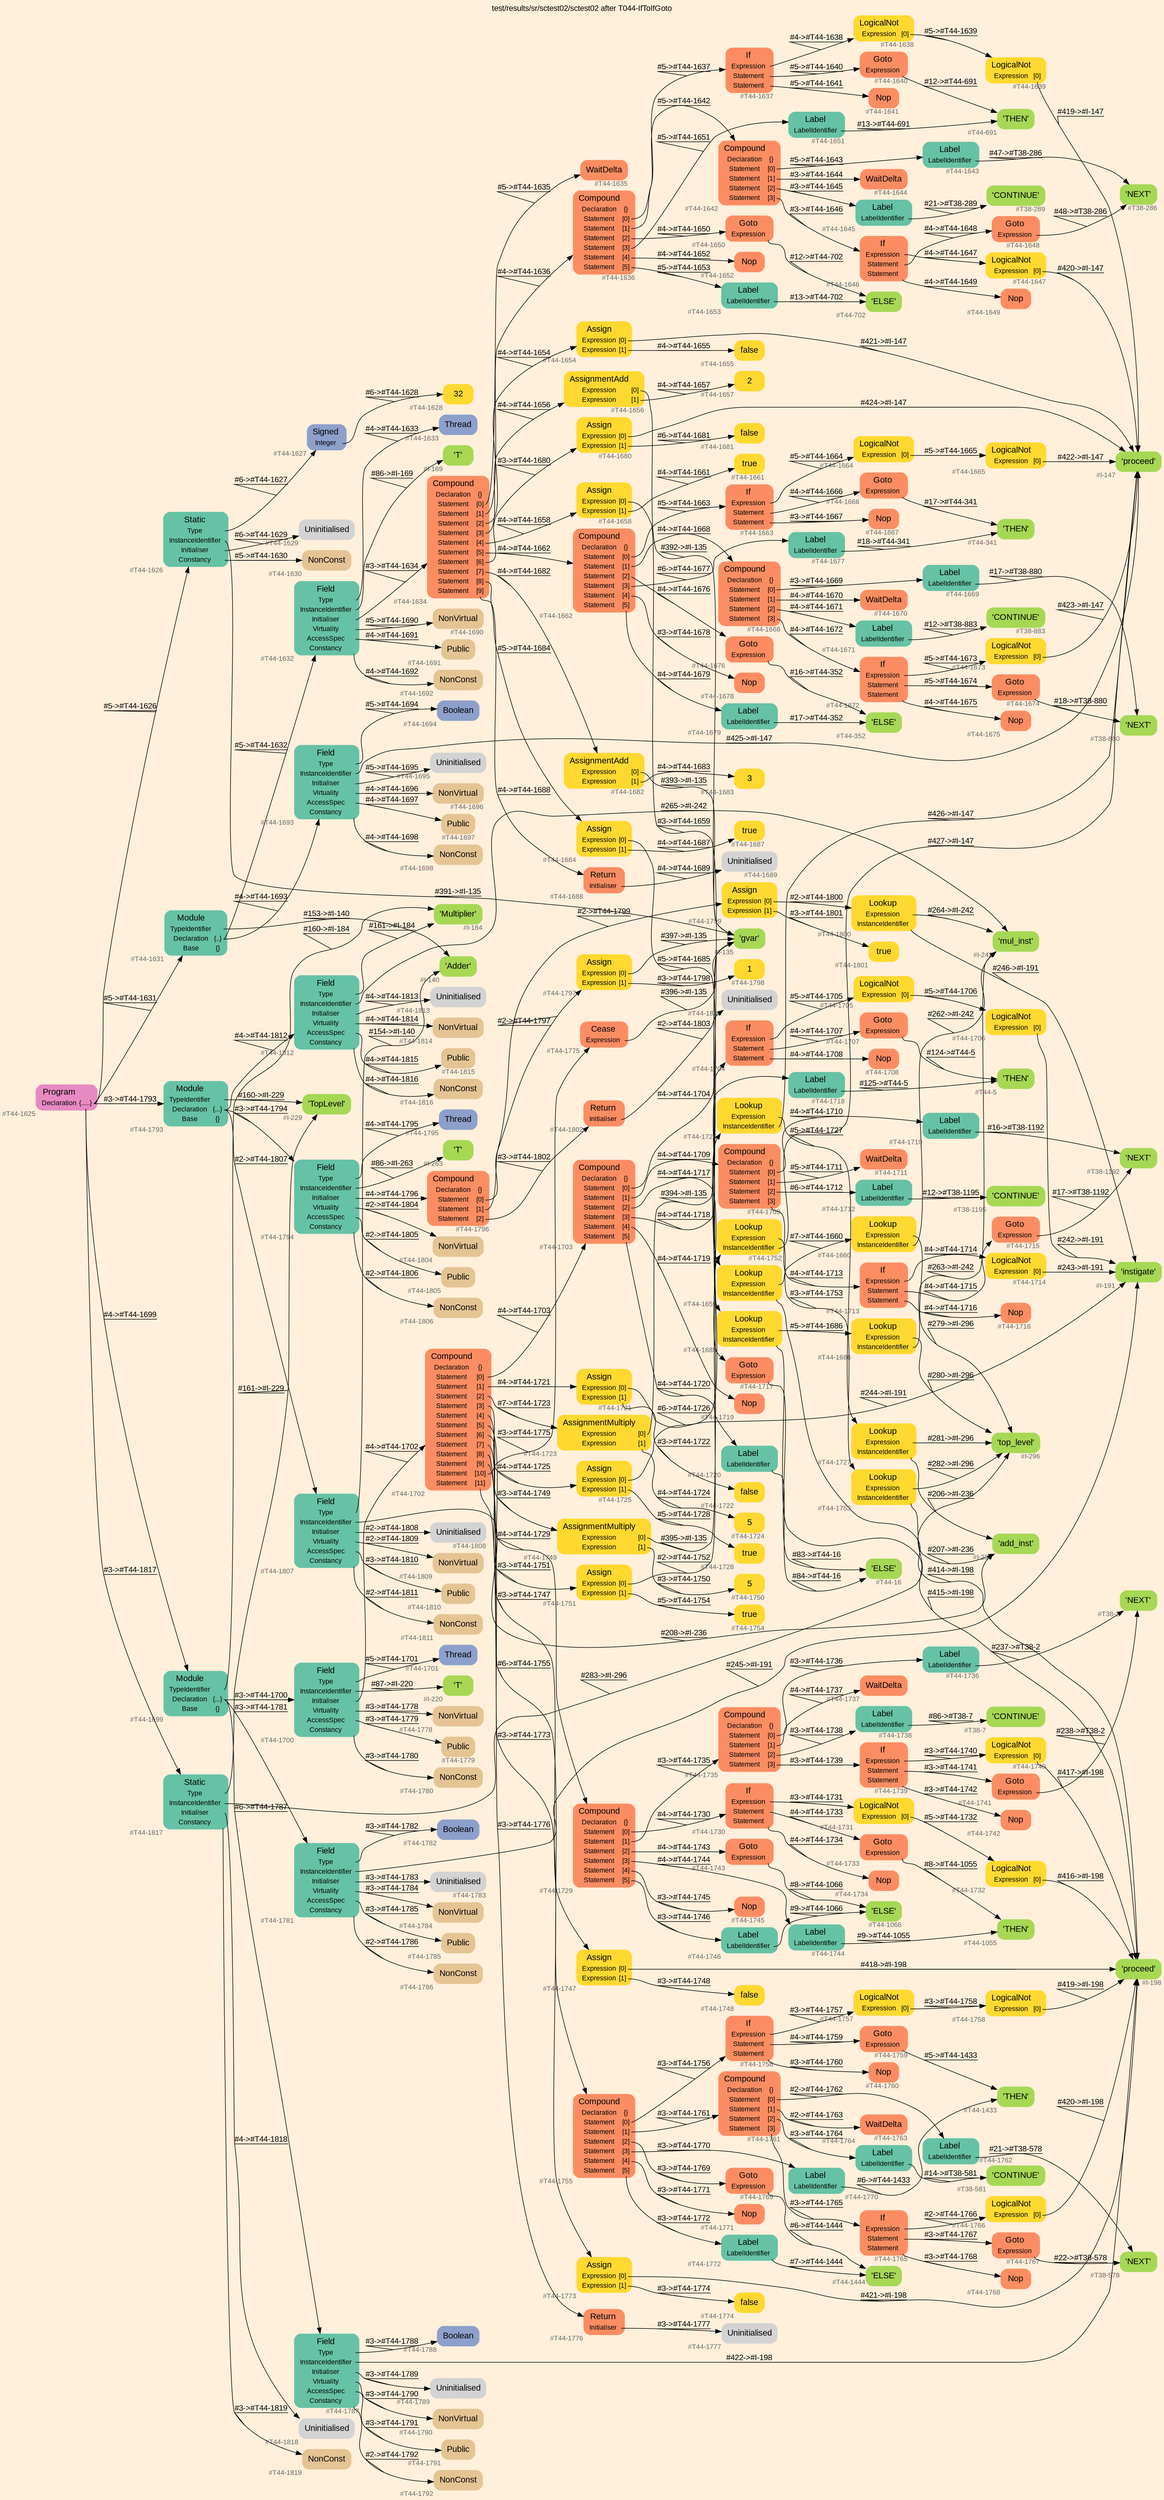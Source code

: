 digraph "test/results/sr/sctest02/sctest02 after T044-IfToIfGoto" {
label = "test/results/sr/sctest02/sctest02 after T044-IfToIfGoto"
labelloc = t
graph [
    rankdir = "LR"
    ranksep = 0.3
    bgcolor = antiquewhite1
    color = black
    fontcolor = black
    fontname = "Arial"
];
node [
    fontname = "Arial"
];
edge [
    fontname = "Arial"
];

// -------------------- node figure --------------------
// -------- block #T44-1625 ----------
"#T44-1625" [
    fillcolor = "/set28/4"
    xlabel = "#T44-1625"
    fontsize = "12"
    fontcolor = grey40
    shape = "plaintext"
    label = <<TABLE BORDER="0" CELLBORDER="0" CELLSPACING="0">
     <TR><TD><FONT COLOR="black" POINT-SIZE="15">Program</FONT></TD></TR>
     <TR><TD><FONT COLOR="black" POINT-SIZE="12">Declaration</FONT></TD><TD PORT="port0"><FONT COLOR="black" POINT-SIZE="12">{.....}</FONT></TD></TR>
    </TABLE>>
    style = "rounded,filled"
];

// -------- block #T44-1626 ----------
"#T44-1626" [
    fillcolor = "/set28/1"
    xlabel = "#T44-1626"
    fontsize = "12"
    fontcolor = grey40
    shape = "plaintext"
    label = <<TABLE BORDER="0" CELLBORDER="0" CELLSPACING="0">
     <TR><TD><FONT COLOR="black" POINT-SIZE="15">Static</FONT></TD></TR>
     <TR><TD><FONT COLOR="black" POINT-SIZE="12">Type</FONT></TD><TD PORT="port0"></TD></TR>
     <TR><TD><FONT COLOR="black" POINT-SIZE="12">InstanceIdentifier</FONT></TD><TD PORT="port1"></TD></TR>
     <TR><TD><FONT COLOR="black" POINT-SIZE="12">Initialiser</FONT></TD><TD PORT="port2"></TD></TR>
     <TR><TD><FONT COLOR="black" POINT-SIZE="12">Constancy</FONT></TD><TD PORT="port3"></TD></TR>
    </TABLE>>
    style = "rounded,filled"
];

// -------- block #T44-1627 ----------
"#T44-1627" [
    fillcolor = "/set28/3"
    xlabel = "#T44-1627"
    fontsize = "12"
    fontcolor = grey40
    shape = "plaintext"
    label = <<TABLE BORDER="0" CELLBORDER="0" CELLSPACING="0">
     <TR><TD><FONT COLOR="black" POINT-SIZE="15">Signed</FONT></TD></TR>
     <TR><TD><FONT COLOR="black" POINT-SIZE="12">Integer</FONT></TD><TD PORT="port0"></TD></TR>
    </TABLE>>
    style = "rounded,filled"
];

// -------- block #T44-1628 ----------
"#T44-1628" [
    fillcolor = "/set28/6"
    xlabel = "#T44-1628"
    fontsize = "12"
    fontcolor = grey40
    shape = "plaintext"
    label = <<TABLE BORDER="0" CELLBORDER="0" CELLSPACING="0">
     <TR><TD><FONT COLOR="black" POINT-SIZE="15">32</FONT></TD></TR>
    </TABLE>>
    style = "rounded,filled"
];

// -------- block #I-135 ----------
"#I-135" [
    fillcolor = "/set28/5"
    xlabel = "#I-135"
    fontsize = "12"
    fontcolor = grey40
    shape = "plaintext"
    label = <<TABLE BORDER="0" CELLBORDER="0" CELLSPACING="0">
     <TR><TD><FONT COLOR="black" POINT-SIZE="15">'gvar'</FONT></TD></TR>
    </TABLE>>
    style = "rounded,filled"
];

// -------- block #T44-1629 ----------
"#T44-1629" [
    xlabel = "#T44-1629"
    fontsize = "12"
    fontcolor = grey40
    shape = "plaintext"
    label = <<TABLE BORDER="0" CELLBORDER="0" CELLSPACING="0">
     <TR><TD><FONT COLOR="black" POINT-SIZE="15">Uninitialised</FONT></TD></TR>
    </TABLE>>
    style = "rounded,filled"
];

// -------- block #T44-1630 ----------
"#T44-1630" [
    fillcolor = "/set28/7"
    xlabel = "#T44-1630"
    fontsize = "12"
    fontcolor = grey40
    shape = "plaintext"
    label = <<TABLE BORDER="0" CELLBORDER="0" CELLSPACING="0">
     <TR><TD><FONT COLOR="black" POINT-SIZE="15">NonConst</FONT></TD></TR>
    </TABLE>>
    style = "rounded,filled"
];

// -------- block #T44-1631 ----------
"#T44-1631" [
    fillcolor = "/set28/1"
    xlabel = "#T44-1631"
    fontsize = "12"
    fontcolor = grey40
    shape = "plaintext"
    label = <<TABLE BORDER="0" CELLBORDER="0" CELLSPACING="0">
     <TR><TD><FONT COLOR="black" POINT-SIZE="15">Module</FONT></TD></TR>
     <TR><TD><FONT COLOR="black" POINT-SIZE="12">TypeIdentifier</FONT></TD><TD PORT="port0"></TD></TR>
     <TR><TD><FONT COLOR="black" POINT-SIZE="12">Declaration</FONT></TD><TD PORT="port1"><FONT COLOR="black" POINT-SIZE="12">{..}</FONT></TD></TR>
     <TR><TD><FONT COLOR="black" POINT-SIZE="12">Base</FONT></TD><TD PORT="port2"><FONT COLOR="black" POINT-SIZE="12">{}</FONT></TD></TR>
    </TABLE>>
    style = "rounded,filled"
];

// -------- block #I-140 ----------
"#I-140" [
    fillcolor = "/set28/5"
    xlabel = "#I-140"
    fontsize = "12"
    fontcolor = grey40
    shape = "plaintext"
    label = <<TABLE BORDER="0" CELLBORDER="0" CELLSPACING="0">
     <TR><TD><FONT COLOR="black" POINT-SIZE="15">'Adder'</FONT></TD></TR>
    </TABLE>>
    style = "rounded,filled"
];

// -------- block #T44-1632 ----------
"#T44-1632" [
    fillcolor = "/set28/1"
    xlabel = "#T44-1632"
    fontsize = "12"
    fontcolor = grey40
    shape = "plaintext"
    label = <<TABLE BORDER="0" CELLBORDER="0" CELLSPACING="0">
     <TR><TD><FONT COLOR="black" POINT-SIZE="15">Field</FONT></TD></TR>
     <TR><TD><FONT COLOR="black" POINT-SIZE="12">Type</FONT></TD><TD PORT="port0"></TD></TR>
     <TR><TD><FONT COLOR="black" POINT-SIZE="12">InstanceIdentifier</FONT></TD><TD PORT="port1"></TD></TR>
     <TR><TD><FONT COLOR="black" POINT-SIZE="12">Initialiser</FONT></TD><TD PORT="port2"></TD></TR>
     <TR><TD><FONT COLOR="black" POINT-SIZE="12">Virtuality</FONT></TD><TD PORT="port3"></TD></TR>
     <TR><TD><FONT COLOR="black" POINT-SIZE="12">AccessSpec</FONT></TD><TD PORT="port4"></TD></TR>
     <TR><TD><FONT COLOR="black" POINT-SIZE="12">Constancy</FONT></TD><TD PORT="port5"></TD></TR>
    </TABLE>>
    style = "rounded,filled"
];

// -------- block #T44-1633 ----------
"#T44-1633" [
    fillcolor = "/set28/3"
    xlabel = "#T44-1633"
    fontsize = "12"
    fontcolor = grey40
    shape = "plaintext"
    label = <<TABLE BORDER="0" CELLBORDER="0" CELLSPACING="0">
     <TR><TD><FONT COLOR="black" POINT-SIZE="15">Thread</FONT></TD></TR>
    </TABLE>>
    style = "rounded,filled"
];

// -------- block #I-169 ----------
"#I-169" [
    fillcolor = "/set28/5"
    xlabel = "#I-169"
    fontsize = "12"
    fontcolor = grey40
    shape = "plaintext"
    label = <<TABLE BORDER="0" CELLBORDER="0" CELLSPACING="0">
     <TR><TD><FONT COLOR="black" POINT-SIZE="15">'T'</FONT></TD></TR>
    </TABLE>>
    style = "rounded,filled"
];

// -------- block #T44-1634 ----------
"#T44-1634" [
    fillcolor = "/set28/2"
    xlabel = "#T44-1634"
    fontsize = "12"
    fontcolor = grey40
    shape = "plaintext"
    label = <<TABLE BORDER="0" CELLBORDER="0" CELLSPACING="0">
     <TR><TD><FONT COLOR="black" POINT-SIZE="15">Compound</FONT></TD></TR>
     <TR><TD><FONT COLOR="black" POINT-SIZE="12">Declaration</FONT></TD><TD PORT="port0"><FONT COLOR="black" POINT-SIZE="12">{}</FONT></TD></TR>
     <TR><TD><FONT COLOR="black" POINT-SIZE="12">Statement</FONT></TD><TD PORT="port1"><FONT COLOR="black" POINT-SIZE="12">[0]</FONT></TD></TR>
     <TR><TD><FONT COLOR="black" POINT-SIZE="12">Statement</FONT></TD><TD PORT="port2"><FONT COLOR="black" POINT-SIZE="12">[1]</FONT></TD></TR>
     <TR><TD><FONT COLOR="black" POINT-SIZE="12">Statement</FONT></TD><TD PORT="port3"><FONT COLOR="black" POINT-SIZE="12">[2]</FONT></TD></TR>
     <TR><TD><FONT COLOR="black" POINT-SIZE="12">Statement</FONT></TD><TD PORT="port4"><FONT COLOR="black" POINT-SIZE="12">[3]</FONT></TD></TR>
     <TR><TD><FONT COLOR="black" POINT-SIZE="12">Statement</FONT></TD><TD PORT="port5"><FONT COLOR="black" POINT-SIZE="12">[4]</FONT></TD></TR>
     <TR><TD><FONT COLOR="black" POINT-SIZE="12">Statement</FONT></TD><TD PORT="port6"><FONT COLOR="black" POINT-SIZE="12">[5]</FONT></TD></TR>
     <TR><TD><FONT COLOR="black" POINT-SIZE="12">Statement</FONT></TD><TD PORT="port7"><FONT COLOR="black" POINT-SIZE="12">[6]</FONT></TD></TR>
     <TR><TD><FONT COLOR="black" POINT-SIZE="12">Statement</FONT></TD><TD PORT="port8"><FONT COLOR="black" POINT-SIZE="12">[7]</FONT></TD></TR>
     <TR><TD><FONT COLOR="black" POINT-SIZE="12">Statement</FONT></TD><TD PORT="port9"><FONT COLOR="black" POINT-SIZE="12">[8]</FONT></TD></TR>
     <TR><TD><FONT COLOR="black" POINT-SIZE="12">Statement</FONT></TD><TD PORT="port10"><FONT COLOR="black" POINT-SIZE="12">[9]</FONT></TD></TR>
    </TABLE>>
    style = "rounded,filled"
];

// -------- block #T44-1635 ----------
"#T44-1635" [
    fillcolor = "/set28/2"
    xlabel = "#T44-1635"
    fontsize = "12"
    fontcolor = grey40
    shape = "plaintext"
    label = <<TABLE BORDER="0" CELLBORDER="0" CELLSPACING="0">
     <TR><TD><FONT COLOR="black" POINT-SIZE="15">WaitDelta</FONT></TD></TR>
    </TABLE>>
    style = "rounded,filled"
];

// -------- block #T44-1636 ----------
"#T44-1636" [
    fillcolor = "/set28/2"
    xlabel = "#T44-1636"
    fontsize = "12"
    fontcolor = grey40
    shape = "plaintext"
    label = <<TABLE BORDER="0" CELLBORDER="0" CELLSPACING="0">
     <TR><TD><FONT COLOR="black" POINT-SIZE="15">Compound</FONT></TD></TR>
     <TR><TD><FONT COLOR="black" POINT-SIZE="12">Declaration</FONT></TD><TD PORT="port0"><FONT COLOR="black" POINT-SIZE="12">{}</FONT></TD></TR>
     <TR><TD><FONT COLOR="black" POINT-SIZE="12">Statement</FONT></TD><TD PORT="port1"><FONT COLOR="black" POINT-SIZE="12">[0]</FONT></TD></TR>
     <TR><TD><FONT COLOR="black" POINT-SIZE="12">Statement</FONT></TD><TD PORT="port2"><FONT COLOR="black" POINT-SIZE="12">[1]</FONT></TD></TR>
     <TR><TD><FONT COLOR="black" POINT-SIZE="12">Statement</FONT></TD><TD PORT="port3"><FONT COLOR="black" POINT-SIZE="12">[2]</FONT></TD></TR>
     <TR><TD><FONT COLOR="black" POINT-SIZE="12">Statement</FONT></TD><TD PORT="port4"><FONT COLOR="black" POINT-SIZE="12">[3]</FONT></TD></TR>
     <TR><TD><FONT COLOR="black" POINT-SIZE="12">Statement</FONT></TD><TD PORT="port5"><FONT COLOR="black" POINT-SIZE="12">[4]</FONT></TD></TR>
     <TR><TD><FONT COLOR="black" POINT-SIZE="12">Statement</FONT></TD><TD PORT="port6"><FONT COLOR="black" POINT-SIZE="12">[5]</FONT></TD></TR>
    </TABLE>>
    style = "rounded,filled"
];

// -------- block #T44-1637 ----------
"#T44-1637" [
    fillcolor = "/set28/2"
    xlabel = "#T44-1637"
    fontsize = "12"
    fontcolor = grey40
    shape = "plaintext"
    label = <<TABLE BORDER="0" CELLBORDER="0" CELLSPACING="0">
     <TR><TD><FONT COLOR="black" POINT-SIZE="15">If</FONT></TD></TR>
     <TR><TD><FONT COLOR="black" POINT-SIZE="12">Expression</FONT></TD><TD PORT="port0"></TD></TR>
     <TR><TD><FONT COLOR="black" POINT-SIZE="12">Statement</FONT></TD><TD PORT="port1"></TD></TR>
     <TR><TD><FONT COLOR="black" POINT-SIZE="12">Statement</FONT></TD><TD PORT="port2"></TD></TR>
    </TABLE>>
    style = "rounded,filled"
];

// -------- block #T44-1638 ----------
"#T44-1638" [
    fillcolor = "/set28/6"
    xlabel = "#T44-1638"
    fontsize = "12"
    fontcolor = grey40
    shape = "plaintext"
    label = <<TABLE BORDER="0" CELLBORDER="0" CELLSPACING="0">
     <TR><TD><FONT COLOR="black" POINT-SIZE="15">LogicalNot</FONT></TD></TR>
     <TR><TD><FONT COLOR="black" POINT-SIZE="12">Expression</FONT></TD><TD PORT="port0"><FONT COLOR="black" POINT-SIZE="12">[0]</FONT></TD></TR>
    </TABLE>>
    style = "rounded,filled"
];

// -------- block #T44-1639 ----------
"#T44-1639" [
    fillcolor = "/set28/6"
    xlabel = "#T44-1639"
    fontsize = "12"
    fontcolor = grey40
    shape = "plaintext"
    label = <<TABLE BORDER="0" CELLBORDER="0" CELLSPACING="0">
     <TR><TD><FONT COLOR="black" POINT-SIZE="15">LogicalNot</FONT></TD></TR>
     <TR><TD><FONT COLOR="black" POINT-SIZE="12">Expression</FONT></TD><TD PORT="port0"><FONT COLOR="black" POINT-SIZE="12">[0]</FONT></TD></TR>
    </TABLE>>
    style = "rounded,filled"
];

// -------- block #I-147 ----------
"#I-147" [
    fillcolor = "/set28/5"
    xlabel = "#I-147"
    fontsize = "12"
    fontcolor = grey40
    shape = "plaintext"
    label = <<TABLE BORDER="0" CELLBORDER="0" CELLSPACING="0">
     <TR><TD><FONT COLOR="black" POINT-SIZE="15">'proceed'</FONT></TD></TR>
    </TABLE>>
    style = "rounded,filled"
];

// -------- block #T44-1640 ----------
"#T44-1640" [
    fillcolor = "/set28/2"
    xlabel = "#T44-1640"
    fontsize = "12"
    fontcolor = grey40
    shape = "plaintext"
    label = <<TABLE BORDER="0" CELLBORDER="0" CELLSPACING="0">
     <TR><TD><FONT COLOR="black" POINT-SIZE="15">Goto</FONT></TD></TR>
     <TR><TD><FONT COLOR="black" POINT-SIZE="12">Expression</FONT></TD><TD PORT="port0"></TD></TR>
    </TABLE>>
    style = "rounded,filled"
];

// -------- block #T44-691 ----------
"#T44-691" [
    fillcolor = "/set28/5"
    xlabel = "#T44-691"
    fontsize = "12"
    fontcolor = grey40
    shape = "plaintext"
    label = <<TABLE BORDER="0" CELLBORDER="0" CELLSPACING="0">
     <TR><TD><FONT COLOR="black" POINT-SIZE="15">'THEN'</FONT></TD></TR>
    </TABLE>>
    style = "rounded,filled"
];

// -------- block #T44-1641 ----------
"#T44-1641" [
    fillcolor = "/set28/2"
    xlabel = "#T44-1641"
    fontsize = "12"
    fontcolor = grey40
    shape = "plaintext"
    label = <<TABLE BORDER="0" CELLBORDER="0" CELLSPACING="0">
     <TR><TD><FONT COLOR="black" POINT-SIZE="15">Nop</FONT></TD></TR>
    </TABLE>>
    style = "rounded,filled"
];

// -------- block #T44-1642 ----------
"#T44-1642" [
    fillcolor = "/set28/2"
    xlabel = "#T44-1642"
    fontsize = "12"
    fontcolor = grey40
    shape = "plaintext"
    label = <<TABLE BORDER="0" CELLBORDER="0" CELLSPACING="0">
     <TR><TD><FONT COLOR="black" POINT-SIZE="15">Compound</FONT></TD></TR>
     <TR><TD><FONT COLOR="black" POINT-SIZE="12">Declaration</FONT></TD><TD PORT="port0"><FONT COLOR="black" POINT-SIZE="12">{}</FONT></TD></TR>
     <TR><TD><FONT COLOR="black" POINT-SIZE="12">Statement</FONT></TD><TD PORT="port1"><FONT COLOR="black" POINT-SIZE="12">[0]</FONT></TD></TR>
     <TR><TD><FONT COLOR="black" POINT-SIZE="12">Statement</FONT></TD><TD PORT="port2"><FONT COLOR="black" POINT-SIZE="12">[1]</FONT></TD></TR>
     <TR><TD><FONT COLOR="black" POINT-SIZE="12">Statement</FONT></TD><TD PORT="port3"><FONT COLOR="black" POINT-SIZE="12">[2]</FONT></TD></TR>
     <TR><TD><FONT COLOR="black" POINT-SIZE="12">Statement</FONT></TD><TD PORT="port4"><FONT COLOR="black" POINT-SIZE="12">[3]</FONT></TD></TR>
    </TABLE>>
    style = "rounded,filled"
];

// -------- block #T44-1643 ----------
"#T44-1643" [
    fillcolor = "/set28/1"
    xlabel = "#T44-1643"
    fontsize = "12"
    fontcolor = grey40
    shape = "plaintext"
    label = <<TABLE BORDER="0" CELLBORDER="0" CELLSPACING="0">
     <TR><TD><FONT COLOR="black" POINT-SIZE="15">Label</FONT></TD></TR>
     <TR><TD><FONT COLOR="black" POINT-SIZE="12">LabelIdentifier</FONT></TD><TD PORT="port0"></TD></TR>
    </TABLE>>
    style = "rounded,filled"
];

// -------- block #T38-286 ----------
"#T38-286" [
    fillcolor = "/set28/5"
    xlabel = "#T38-286"
    fontsize = "12"
    fontcolor = grey40
    shape = "plaintext"
    label = <<TABLE BORDER="0" CELLBORDER="0" CELLSPACING="0">
     <TR><TD><FONT COLOR="black" POINT-SIZE="15">'NEXT'</FONT></TD></TR>
    </TABLE>>
    style = "rounded,filled"
];

// -------- block #T44-1644 ----------
"#T44-1644" [
    fillcolor = "/set28/2"
    xlabel = "#T44-1644"
    fontsize = "12"
    fontcolor = grey40
    shape = "plaintext"
    label = <<TABLE BORDER="0" CELLBORDER="0" CELLSPACING="0">
     <TR><TD><FONT COLOR="black" POINT-SIZE="15">WaitDelta</FONT></TD></TR>
    </TABLE>>
    style = "rounded,filled"
];

// -------- block #T44-1645 ----------
"#T44-1645" [
    fillcolor = "/set28/1"
    xlabel = "#T44-1645"
    fontsize = "12"
    fontcolor = grey40
    shape = "plaintext"
    label = <<TABLE BORDER="0" CELLBORDER="0" CELLSPACING="0">
     <TR><TD><FONT COLOR="black" POINT-SIZE="15">Label</FONT></TD></TR>
     <TR><TD><FONT COLOR="black" POINT-SIZE="12">LabelIdentifier</FONT></TD><TD PORT="port0"></TD></TR>
    </TABLE>>
    style = "rounded,filled"
];

// -------- block #T38-289 ----------
"#T38-289" [
    fillcolor = "/set28/5"
    xlabel = "#T38-289"
    fontsize = "12"
    fontcolor = grey40
    shape = "plaintext"
    label = <<TABLE BORDER="0" CELLBORDER="0" CELLSPACING="0">
     <TR><TD><FONT COLOR="black" POINT-SIZE="15">'CONTINUE'</FONT></TD></TR>
    </TABLE>>
    style = "rounded,filled"
];

// -------- block #T44-1646 ----------
"#T44-1646" [
    fillcolor = "/set28/2"
    xlabel = "#T44-1646"
    fontsize = "12"
    fontcolor = grey40
    shape = "plaintext"
    label = <<TABLE BORDER="0" CELLBORDER="0" CELLSPACING="0">
     <TR><TD><FONT COLOR="black" POINT-SIZE="15">If</FONT></TD></TR>
     <TR><TD><FONT COLOR="black" POINT-SIZE="12">Expression</FONT></TD><TD PORT="port0"></TD></TR>
     <TR><TD><FONT COLOR="black" POINT-SIZE="12">Statement</FONT></TD><TD PORT="port1"></TD></TR>
     <TR><TD><FONT COLOR="black" POINT-SIZE="12">Statement</FONT></TD><TD PORT="port2"></TD></TR>
    </TABLE>>
    style = "rounded,filled"
];

// -------- block #T44-1647 ----------
"#T44-1647" [
    fillcolor = "/set28/6"
    xlabel = "#T44-1647"
    fontsize = "12"
    fontcolor = grey40
    shape = "plaintext"
    label = <<TABLE BORDER="0" CELLBORDER="0" CELLSPACING="0">
     <TR><TD><FONT COLOR="black" POINT-SIZE="15">LogicalNot</FONT></TD></TR>
     <TR><TD><FONT COLOR="black" POINT-SIZE="12">Expression</FONT></TD><TD PORT="port0"><FONT COLOR="black" POINT-SIZE="12">[0]</FONT></TD></TR>
    </TABLE>>
    style = "rounded,filled"
];

// -------- block #T44-1648 ----------
"#T44-1648" [
    fillcolor = "/set28/2"
    xlabel = "#T44-1648"
    fontsize = "12"
    fontcolor = grey40
    shape = "plaintext"
    label = <<TABLE BORDER="0" CELLBORDER="0" CELLSPACING="0">
     <TR><TD><FONT COLOR="black" POINT-SIZE="15">Goto</FONT></TD></TR>
     <TR><TD><FONT COLOR="black" POINT-SIZE="12">Expression</FONT></TD><TD PORT="port0"></TD></TR>
    </TABLE>>
    style = "rounded,filled"
];

// -------- block #T44-1649 ----------
"#T44-1649" [
    fillcolor = "/set28/2"
    xlabel = "#T44-1649"
    fontsize = "12"
    fontcolor = grey40
    shape = "plaintext"
    label = <<TABLE BORDER="0" CELLBORDER="0" CELLSPACING="0">
     <TR><TD><FONT COLOR="black" POINT-SIZE="15">Nop</FONT></TD></TR>
    </TABLE>>
    style = "rounded,filled"
];

// -------- block #T44-1650 ----------
"#T44-1650" [
    fillcolor = "/set28/2"
    xlabel = "#T44-1650"
    fontsize = "12"
    fontcolor = grey40
    shape = "plaintext"
    label = <<TABLE BORDER="0" CELLBORDER="0" CELLSPACING="0">
     <TR><TD><FONT COLOR="black" POINT-SIZE="15">Goto</FONT></TD></TR>
     <TR><TD><FONT COLOR="black" POINT-SIZE="12">Expression</FONT></TD><TD PORT="port0"></TD></TR>
    </TABLE>>
    style = "rounded,filled"
];

// -------- block #T44-702 ----------
"#T44-702" [
    fillcolor = "/set28/5"
    xlabel = "#T44-702"
    fontsize = "12"
    fontcolor = grey40
    shape = "plaintext"
    label = <<TABLE BORDER="0" CELLBORDER="0" CELLSPACING="0">
     <TR><TD><FONT COLOR="black" POINT-SIZE="15">'ELSE'</FONT></TD></TR>
    </TABLE>>
    style = "rounded,filled"
];

// -------- block #T44-1651 ----------
"#T44-1651" [
    fillcolor = "/set28/1"
    xlabel = "#T44-1651"
    fontsize = "12"
    fontcolor = grey40
    shape = "plaintext"
    label = <<TABLE BORDER="0" CELLBORDER="0" CELLSPACING="0">
     <TR><TD><FONT COLOR="black" POINT-SIZE="15">Label</FONT></TD></TR>
     <TR><TD><FONT COLOR="black" POINT-SIZE="12">LabelIdentifier</FONT></TD><TD PORT="port0"></TD></TR>
    </TABLE>>
    style = "rounded,filled"
];

// -------- block #T44-1652 ----------
"#T44-1652" [
    fillcolor = "/set28/2"
    xlabel = "#T44-1652"
    fontsize = "12"
    fontcolor = grey40
    shape = "plaintext"
    label = <<TABLE BORDER="0" CELLBORDER="0" CELLSPACING="0">
     <TR><TD><FONT COLOR="black" POINT-SIZE="15">Nop</FONT></TD></TR>
    </TABLE>>
    style = "rounded,filled"
];

// -------- block #T44-1653 ----------
"#T44-1653" [
    fillcolor = "/set28/1"
    xlabel = "#T44-1653"
    fontsize = "12"
    fontcolor = grey40
    shape = "plaintext"
    label = <<TABLE BORDER="0" CELLBORDER="0" CELLSPACING="0">
     <TR><TD><FONT COLOR="black" POINT-SIZE="15">Label</FONT></TD></TR>
     <TR><TD><FONT COLOR="black" POINT-SIZE="12">LabelIdentifier</FONT></TD><TD PORT="port0"></TD></TR>
    </TABLE>>
    style = "rounded,filled"
];

// -------- block #T44-1654 ----------
"#T44-1654" [
    fillcolor = "/set28/6"
    xlabel = "#T44-1654"
    fontsize = "12"
    fontcolor = grey40
    shape = "plaintext"
    label = <<TABLE BORDER="0" CELLBORDER="0" CELLSPACING="0">
     <TR><TD><FONT COLOR="black" POINT-SIZE="15">Assign</FONT></TD></TR>
     <TR><TD><FONT COLOR="black" POINT-SIZE="12">Expression</FONT></TD><TD PORT="port0"><FONT COLOR="black" POINT-SIZE="12">[0]</FONT></TD></TR>
     <TR><TD><FONT COLOR="black" POINT-SIZE="12">Expression</FONT></TD><TD PORT="port1"><FONT COLOR="black" POINT-SIZE="12">[1]</FONT></TD></TR>
    </TABLE>>
    style = "rounded,filled"
];

// -------- block #T44-1655 ----------
"#T44-1655" [
    fillcolor = "/set28/6"
    xlabel = "#T44-1655"
    fontsize = "12"
    fontcolor = grey40
    shape = "plaintext"
    label = <<TABLE BORDER="0" CELLBORDER="0" CELLSPACING="0">
     <TR><TD><FONT COLOR="black" POINT-SIZE="15">false</FONT></TD></TR>
    </TABLE>>
    style = "rounded,filled"
];

// -------- block #T44-1656 ----------
"#T44-1656" [
    fillcolor = "/set28/6"
    xlabel = "#T44-1656"
    fontsize = "12"
    fontcolor = grey40
    shape = "plaintext"
    label = <<TABLE BORDER="0" CELLBORDER="0" CELLSPACING="0">
     <TR><TD><FONT COLOR="black" POINT-SIZE="15">AssignmentAdd</FONT></TD></TR>
     <TR><TD><FONT COLOR="black" POINT-SIZE="12">Expression</FONT></TD><TD PORT="port0"><FONT COLOR="black" POINT-SIZE="12">[0]</FONT></TD></TR>
     <TR><TD><FONT COLOR="black" POINT-SIZE="12">Expression</FONT></TD><TD PORT="port1"><FONT COLOR="black" POINT-SIZE="12">[1]</FONT></TD></TR>
    </TABLE>>
    style = "rounded,filled"
];

// -------- block #T44-1657 ----------
"#T44-1657" [
    fillcolor = "/set28/6"
    xlabel = "#T44-1657"
    fontsize = "12"
    fontcolor = grey40
    shape = "plaintext"
    label = <<TABLE BORDER="0" CELLBORDER="0" CELLSPACING="0">
     <TR><TD><FONT COLOR="black" POINT-SIZE="15">2</FONT></TD></TR>
    </TABLE>>
    style = "rounded,filled"
];

// -------- block #T44-1658 ----------
"#T44-1658" [
    fillcolor = "/set28/6"
    xlabel = "#T44-1658"
    fontsize = "12"
    fontcolor = grey40
    shape = "plaintext"
    label = <<TABLE BORDER="0" CELLBORDER="0" CELLSPACING="0">
     <TR><TD><FONT COLOR="black" POINT-SIZE="15">Assign</FONT></TD></TR>
     <TR><TD><FONT COLOR="black" POINT-SIZE="12">Expression</FONT></TD><TD PORT="port0"><FONT COLOR="black" POINT-SIZE="12">[0]</FONT></TD></TR>
     <TR><TD><FONT COLOR="black" POINT-SIZE="12">Expression</FONT></TD><TD PORT="port1"><FONT COLOR="black" POINT-SIZE="12">[1]</FONT></TD></TR>
    </TABLE>>
    style = "rounded,filled"
];

// -------- block #T44-1659 ----------
"#T44-1659" [
    fillcolor = "/set28/6"
    xlabel = "#T44-1659"
    fontsize = "12"
    fontcolor = grey40
    shape = "plaintext"
    label = <<TABLE BORDER="0" CELLBORDER="0" CELLSPACING="0">
     <TR><TD><FONT COLOR="black" POINT-SIZE="15">Lookup</FONT></TD></TR>
     <TR><TD><FONT COLOR="black" POINT-SIZE="12">Expression</FONT></TD><TD PORT="port0"></TD></TR>
     <TR><TD><FONT COLOR="black" POINT-SIZE="12">InstanceIdentifier</FONT></TD><TD PORT="port1"></TD></TR>
    </TABLE>>
    style = "rounded,filled"
];

// -------- block #T44-1660 ----------
"#T44-1660" [
    fillcolor = "/set28/6"
    xlabel = "#T44-1660"
    fontsize = "12"
    fontcolor = grey40
    shape = "plaintext"
    label = <<TABLE BORDER="0" CELLBORDER="0" CELLSPACING="0">
     <TR><TD><FONT COLOR="black" POINT-SIZE="15">Lookup</FONT></TD></TR>
     <TR><TD><FONT COLOR="black" POINT-SIZE="12">Expression</FONT></TD><TD PORT="port0"></TD></TR>
     <TR><TD><FONT COLOR="black" POINT-SIZE="12">InstanceIdentifier</FONT></TD><TD PORT="port1"></TD></TR>
    </TABLE>>
    style = "rounded,filled"
];

// -------- block #I-296 ----------
"#I-296" [
    fillcolor = "/set28/5"
    xlabel = "#I-296"
    fontsize = "12"
    fontcolor = grey40
    shape = "plaintext"
    label = <<TABLE BORDER="0" CELLBORDER="0" CELLSPACING="0">
     <TR><TD><FONT COLOR="black" POINT-SIZE="15">'top_level'</FONT></TD></TR>
    </TABLE>>
    style = "rounded,filled"
];

// -------- block #I-242 ----------
"#I-242" [
    fillcolor = "/set28/5"
    xlabel = "#I-242"
    fontsize = "12"
    fontcolor = grey40
    shape = "plaintext"
    label = <<TABLE BORDER="0" CELLBORDER="0" CELLSPACING="0">
     <TR><TD><FONT COLOR="black" POINT-SIZE="15">'mul_inst'</FONT></TD></TR>
    </TABLE>>
    style = "rounded,filled"
];

// -------- block #I-198 ----------
"#I-198" [
    fillcolor = "/set28/5"
    xlabel = "#I-198"
    fontsize = "12"
    fontcolor = grey40
    shape = "plaintext"
    label = <<TABLE BORDER="0" CELLBORDER="0" CELLSPACING="0">
     <TR><TD><FONT COLOR="black" POINT-SIZE="15">'proceed'</FONT></TD></TR>
    </TABLE>>
    style = "rounded,filled"
];

// -------- block #T44-1661 ----------
"#T44-1661" [
    fillcolor = "/set28/6"
    xlabel = "#T44-1661"
    fontsize = "12"
    fontcolor = grey40
    shape = "plaintext"
    label = <<TABLE BORDER="0" CELLBORDER="0" CELLSPACING="0">
     <TR><TD><FONT COLOR="black" POINT-SIZE="15">true</FONT></TD></TR>
    </TABLE>>
    style = "rounded,filled"
];

// -------- block #T44-1662 ----------
"#T44-1662" [
    fillcolor = "/set28/2"
    xlabel = "#T44-1662"
    fontsize = "12"
    fontcolor = grey40
    shape = "plaintext"
    label = <<TABLE BORDER="0" CELLBORDER="0" CELLSPACING="0">
     <TR><TD><FONT COLOR="black" POINT-SIZE="15">Compound</FONT></TD></TR>
     <TR><TD><FONT COLOR="black" POINT-SIZE="12">Declaration</FONT></TD><TD PORT="port0"><FONT COLOR="black" POINT-SIZE="12">{}</FONT></TD></TR>
     <TR><TD><FONT COLOR="black" POINT-SIZE="12">Statement</FONT></TD><TD PORT="port1"><FONT COLOR="black" POINT-SIZE="12">[0]</FONT></TD></TR>
     <TR><TD><FONT COLOR="black" POINT-SIZE="12">Statement</FONT></TD><TD PORT="port2"><FONT COLOR="black" POINT-SIZE="12">[1]</FONT></TD></TR>
     <TR><TD><FONT COLOR="black" POINT-SIZE="12">Statement</FONT></TD><TD PORT="port3"><FONT COLOR="black" POINT-SIZE="12">[2]</FONT></TD></TR>
     <TR><TD><FONT COLOR="black" POINT-SIZE="12">Statement</FONT></TD><TD PORT="port4"><FONT COLOR="black" POINT-SIZE="12">[3]</FONT></TD></TR>
     <TR><TD><FONT COLOR="black" POINT-SIZE="12">Statement</FONT></TD><TD PORT="port5"><FONT COLOR="black" POINT-SIZE="12">[4]</FONT></TD></TR>
     <TR><TD><FONT COLOR="black" POINT-SIZE="12">Statement</FONT></TD><TD PORT="port6"><FONT COLOR="black" POINT-SIZE="12">[5]</FONT></TD></TR>
    </TABLE>>
    style = "rounded,filled"
];

// -------- block #T44-1663 ----------
"#T44-1663" [
    fillcolor = "/set28/2"
    xlabel = "#T44-1663"
    fontsize = "12"
    fontcolor = grey40
    shape = "plaintext"
    label = <<TABLE BORDER="0" CELLBORDER="0" CELLSPACING="0">
     <TR><TD><FONT COLOR="black" POINT-SIZE="15">If</FONT></TD></TR>
     <TR><TD><FONT COLOR="black" POINT-SIZE="12">Expression</FONT></TD><TD PORT="port0"></TD></TR>
     <TR><TD><FONT COLOR="black" POINT-SIZE="12">Statement</FONT></TD><TD PORT="port1"></TD></TR>
     <TR><TD><FONT COLOR="black" POINT-SIZE="12">Statement</FONT></TD><TD PORT="port2"></TD></TR>
    </TABLE>>
    style = "rounded,filled"
];

// -------- block #T44-1664 ----------
"#T44-1664" [
    fillcolor = "/set28/6"
    xlabel = "#T44-1664"
    fontsize = "12"
    fontcolor = grey40
    shape = "plaintext"
    label = <<TABLE BORDER="0" CELLBORDER="0" CELLSPACING="0">
     <TR><TD><FONT COLOR="black" POINT-SIZE="15">LogicalNot</FONT></TD></TR>
     <TR><TD><FONT COLOR="black" POINT-SIZE="12">Expression</FONT></TD><TD PORT="port0"><FONT COLOR="black" POINT-SIZE="12">[0]</FONT></TD></TR>
    </TABLE>>
    style = "rounded,filled"
];

// -------- block #T44-1665 ----------
"#T44-1665" [
    fillcolor = "/set28/6"
    xlabel = "#T44-1665"
    fontsize = "12"
    fontcolor = grey40
    shape = "plaintext"
    label = <<TABLE BORDER="0" CELLBORDER="0" CELLSPACING="0">
     <TR><TD><FONT COLOR="black" POINT-SIZE="15">LogicalNot</FONT></TD></TR>
     <TR><TD><FONT COLOR="black" POINT-SIZE="12">Expression</FONT></TD><TD PORT="port0"><FONT COLOR="black" POINT-SIZE="12">[0]</FONT></TD></TR>
    </TABLE>>
    style = "rounded,filled"
];

// -------- block #T44-1666 ----------
"#T44-1666" [
    fillcolor = "/set28/2"
    xlabel = "#T44-1666"
    fontsize = "12"
    fontcolor = grey40
    shape = "plaintext"
    label = <<TABLE BORDER="0" CELLBORDER="0" CELLSPACING="0">
     <TR><TD><FONT COLOR="black" POINT-SIZE="15">Goto</FONT></TD></TR>
     <TR><TD><FONT COLOR="black" POINT-SIZE="12">Expression</FONT></TD><TD PORT="port0"></TD></TR>
    </TABLE>>
    style = "rounded,filled"
];

// -------- block #T44-341 ----------
"#T44-341" [
    fillcolor = "/set28/5"
    xlabel = "#T44-341"
    fontsize = "12"
    fontcolor = grey40
    shape = "plaintext"
    label = <<TABLE BORDER="0" CELLBORDER="0" CELLSPACING="0">
     <TR><TD><FONT COLOR="black" POINT-SIZE="15">'THEN'</FONT></TD></TR>
    </TABLE>>
    style = "rounded,filled"
];

// -------- block #T44-1667 ----------
"#T44-1667" [
    fillcolor = "/set28/2"
    xlabel = "#T44-1667"
    fontsize = "12"
    fontcolor = grey40
    shape = "plaintext"
    label = <<TABLE BORDER="0" CELLBORDER="0" CELLSPACING="0">
     <TR><TD><FONT COLOR="black" POINT-SIZE="15">Nop</FONT></TD></TR>
    </TABLE>>
    style = "rounded,filled"
];

// -------- block #T44-1668 ----------
"#T44-1668" [
    fillcolor = "/set28/2"
    xlabel = "#T44-1668"
    fontsize = "12"
    fontcolor = grey40
    shape = "plaintext"
    label = <<TABLE BORDER="0" CELLBORDER="0" CELLSPACING="0">
     <TR><TD><FONT COLOR="black" POINT-SIZE="15">Compound</FONT></TD></TR>
     <TR><TD><FONT COLOR="black" POINT-SIZE="12">Declaration</FONT></TD><TD PORT="port0"><FONT COLOR="black" POINT-SIZE="12">{}</FONT></TD></TR>
     <TR><TD><FONT COLOR="black" POINT-SIZE="12">Statement</FONT></TD><TD PORT="port1"><FONT COLOR="black" POINT-SIZE="12">[0]</FONT></TD></TR>
     <TR><TD><FONT COLOR="black" POINT-SIZE="12">Statement</FONT></TD><TD PORT="port2"><FONT COLOR="black" POINT-SIZE="12">[1]</FONT></TD></TR>
     <TR><TD><FONT COLOR="black" POINT-SIZE="12">Statement</FONT></TD><TD PORT="port3"><FONT COLOR="black" POINT-SIZE="12">[2]</FONT></TD></TR>
     <TR><TD><FONT COLOR="black" POINT-SIZE="12">Statement</FONT></TD><TD PORT="port4"><FONT COLOR="black" POINT-SIZE="12">[3]</FONT></TD></TR>
    </TABLE>>
    style = "rounded,filled"
];

// -------- block #T44-1669 ----------
"#T44-1669" [
    fillcolor = "/set28/1"
    xlabel = "#T44-1669"
    fontsize = "12"
    fontcolor = grey40
    shape = "plaintext"
    label = <<TABLE BORDER="0" CELLBORDER="0" CELLSPACING="0">
     <TR><TD><FONT COLOR="black" POINT-SIZE="15">Label</FONT></TD></TR>
     <TR><TD><FONT COLOR="black" POINT-SIZE="12">LabelIdentifier</FONT></TD><TD PORT="port0"></TD></TR>
    </TABLE>>
    style = "rounded,filled"
];

// -------- block #T38-880 ----------
"#T38-880" [
    fillcolor = "/set28/5"
    xlabel = "#T38-880"
    fontsize = "12"
    fontcolor = grey40
    shape = "plaintext"
    label = <<TABLE BORDER="0" CELLBORDER="0" CELLSPACING="0">
     <TR><TD><FONT COLOR="black" POINT-SIZE="15">'NEXT'</FONT></TD></TR>
    </TABLE>>
    style = "rounded,filled"
];

// -------- block #T44-1670 ----------
"#T44-1670" [
    fillcolor = "/set28/2"
    xlabel = "#T44-1670"
    fontsize = "12"
    fontcolor = grey40
    shape = "plaintext"
    label = <<TABLE BORDER="0" CELLBORDER="0" CELLSPACING="0">
     <TR><TD><FONT COLOR="black" POINT-SIZE="15">WaitDelta</FONT></TD></TR>
    </TABLE>>
    style = "rounded,filled"
];

// -------- block #T44-1671 ----------
"#T44-1671" [
    fillcolor = "/set28/1"
    xlabel = "#T44-1671"
    fontsize = "12"
    fontcolor = grey40
    shape = "plaintext"
    label = <<TABLE BORDER="0" CELLBORDER="0" CELLSPACING="0">
     <TR><TD><FONT COLOR="black" POINT-SIZE="15">Label</FONT></TD></TR>
     <TR><TD><FONT COLOR="black" POINT-SIZE="12">LabelIdentifier</FONT></TD><TD PORT="port0"></TD></TR>
    </TABLE>>
    style = "rounded,filled"
];

// -------- block #T38-883 ----------
"#T38-883" [
    fillcolor = "/set28/5"
    xlabel = "#T38-883"
    fontsize = "12"
    fontcolor = grey40
    shape = "plaintext"
    label = <<TABLE BORDER="0" CELLBORDER="0" CELLSPACING="0">
     <TR><TD><FONT COLOR="black" POINT-SIZE="15">'CONTINUE'</FONT></TD></TR>
    </TABLE>>
    style = "rounded,filled"
];

// -------- block #T44-1672 ----------
"#T44-1672" [
    fillcolor = "/set28/2"
    xlabel = "#T44-1672"
    fontsize = "12"
    fontcolor = grey40
    shape = "plaintext"
    label = <<TABLE BORDER="0" CELLBORDER="0" CELLSPACING="0">
     <TR><TD><FONT COLOR="black" POINT-SIZE="15">If</FONT></TD></TR>
     <TR><TD><FONT COLOR="black" POINT-SIZE="12">Expression</FONT></TD><TD PORT="port0"></TD></TR>
     <TR><TD><FONT COLOR="black" POINT-SIZE="12">Statement</FONT></TD><TD PORT="port1"></TD></TR>
     <TR><TD><FONT COLOR="black" POINT-SIZE="12">Statement</FONT></TD><TD PORT="port2"></TD></TR>
    </TABLE>>
    style = "rounded,filled"
];

// -------- block #T44-1673 ----------
"#T44-1673" [
    fillcolor = "/set28/6"
    xlabel = "#T44-1673"
    fontsize = "12"
    fontcolor = grey40
    shape = "plaintext"
    label = <<TABLE BORDER="0" CELLBORDER="0" CELLSPACING="0">
     <TR><TD><FONT COLOR="black" POINT-SIZE="15">LogicalNot</FONT></TD></TR>
     <TR><TD><FONT COLOR="black" POINT-SIZE="12">Expression</FONT></TD><TD PORT="port0"><FONT COLOR="black" POINT-SIZE="12">[0]</FONT></TD></TR>
    </TABLE>>
    style = "rounded,filled"
];

// -------- block #T44-1674 ----------
"#T44-1674" [
    fillcolor = "/set28/2"
    xlabel = "#T44-1674"
    fontsize = "12"
    fontcolor = grey40
    shape = "plaintext"
    label = <<TABLE BORDER="0" CELLBORDER="0" CELLSPACING="0">
     <TR><TD><FONT COLOR="black" POINT-SIZE="15">Goto</FONT></TD></TR>
     <TR><TD><FONT COLOR="black" POINT-SIZE="12">Expression</FONT></TD><TD PORT="port0"></TD></TR>
    </TABLE>>
    style = "rounded,filled"
];

// -------- block #T44-1675 ----------
"#T44-1675" [
    fillcolor = "/set28/2"
    xlabel = "#T44-1675"
    fontsize = "12"
    fontcolor = grey40
    shape = "plaintext"
    label = <<TABLE BORDER="0" CELLBORDER="0" CELLSPACING="0">
     <TR><TD><FONT COLOR="black" POINT-SIZE="15">Nop</FONT></TD></TR>
    </TABLE>>
    style = "rounded,filled"
];

// -------- block #T44-1676 ----------
"#T44-1676" [
    fillcolor = "/set28/2"
    xlabel = "#T44-1676"
    fontsize = "12"
    fontcolor = grey40
    shape = "plaintext"
    label = <<TABLE BORDER="0" CELLBORDER="0" CELLSPACING="0">
     <TR><TD><FONT COLOR="black" POINT-SIZE="15">Goto</FONT></TD></TR>
     <TR><TD><FONT COLOR="black" POINT-SIZE="12">Expression</FONT></TD><TD PORT="port0"></TD></TR>
    </TABLE>>
    style = "rounded,filled"
];

// -------- block #T44-352 ----------
"#T44-352" [
    fillcolor = "/set28/5"
    xlabel = "#T44-352"
    fontsize = "12"
    fontcolor = grey40
    shape = "plaintext"
    label = <<TABLE BORDER="0" CELLBORDER="0" CELLSPACING="0">
     <TR><TD><FONT COLOR="black" POINT-SIZE="15">'ELSE'</FONT></TD></TR>
    </TABLE>>
    style = "rounded,filled"
];

// -------- block #T44-1677 ----------
"#T44-1677" [
    fillcolor = "/set28/1"
    xlabel = "#T44-1677"
    fontsize = "12"
    fontcolor = grey40
    shape = "plaintext"
    label = <<TABLE BORDER="0" CELLBORDER="0" CELLSPACING="0">
     <TR><TD><FONT COLOR="black" POINT-SIZE="15">Label</FONT></TD></TR>
     <TR><TD><FONT COLOR="black" POINT-SIZE="12">LabelIdentifier</FONT></TD><TD PORT="port0"></TD></TR>
    </TABLE>>
    style = "rounded,filled"
];

// -------- block #T44-1678 ----------
"#T44-1678" [
    fillcolor = "/set28/2"
    xlabel = "#T44-1678"
    fontsize = "12"
    fontcolor = grey40
    shape = "plaintext"
    label = <<TABLE BORDER="0" CELLBORDER="0" CELLSPACING="0">
     <TR><TD><FONT COLOR="black" POINT-SIZE="15">Nop</FONT></TD></TR>
    </TABLE>>
    style = "rounded,filled"
];

// -------- block #T44-1679 ----------
"#T44-1679" [
    fillcolor = "/set28/1"
    xlabel = "#T44-1679"
    fontsize = "12"
    fontcolor = grey40
    shape = "plaintext"
    label = <<TABLE BORDER="0" CELLBORDER="0" CELLSPACING="0">
     <TR><TD><FONT COLOR="black" POINT-SIZE="15">Label</FONT></TD></TR>
     <TR><TD><FONT COLOR="black" POINT-SIZE="12">LabelIdentifier</FONT></TD><TD PORT="port0"></TD></TR>
    </TABLE>>
    style = "rounded,filled"
];

// -------- block #T44-1680 ----------
"#T44-1680" [
    fillcolor = "/set28/6"
    xlabel = "#T44-1680"
    fontsize = "12"
    fontcolor = grey40
    shape = "plaintext"
    label = <<TABLE BORDER="0" CELLBORDER="0" CELLSPACING="0">
     <TR><TD><FONT COLOR="black" POINT-SIZE="15">Assign</FONT></TD></TR>
     <TR><TD><FONT COLOR="black" POINT-SIZE="12">Expression</FONT></TD><TD PORT="port0"><FONT COLOR="black" POINT-SIZE="12">[0]</FONT></TD></TR>
     <TR><TD><FONT COLOR="black" POINT-SIZE="12">Expression</FONT></TD><TD PORT="port1"><FONT COLOR="black" POINT-SIZE="12">[1]</FONT></TD></TR>
    </TABLE>>
    style = "rounded,filled"
];

// -------- block #T44-1681 ----------
"#T44-1681" [
    fillcolor = "/set28/6"
    xlabel = "#T44-1681"
    fontsize = "12"
    fontcolor = grey40
    shape = "plaintext"
    label = <<TABLE BORDER="0" CELLBORDER="0" CELLSPACING="0">
     <TR><TD><FONT COLOR="black" POINT-SIZE="15">false</FONT></TD></TR>
    </TABLE>>
    style = "rounded,filled"
];

// -------- block #T44-1682 ----------
"#T44-1682" [
    fillcolor = "/set28/6"
    xlabel = "#T44-1682"
    fontsize = "12"
    fontcolor = grey40
    shape = "plaintext"
    label = <<TABLE BORDER="0" CELLBORDER="0" CELLSPACING="0">
     <TR><TD><FONT COLOR="black" POINT-SIZE="15">AssignmentAdd</FONT></TD></TR>
     <TR><TD><FONT COLOR="black" POINT-SIZE="12">Expression</FONT></TD><TD PORT="port0"><FONT COLOR="black" POINT-SIZE="12">[0]</FONT></TD></TR>
     <TR><TD><FONT COLOR="black" POINT-SIZE="12">Expression</FONT></TD><TD PORT="port1"><FONT COLOR="black" POINT-SIZE="12">[1]</FONT></TD></TR>
    </TABLE>>
    style = "rounded,filled"
];

// -------- block #T44-1683 ----------
"#T44-1683" [
    fillcolor = "/set28/6"
    xlabel = "#T44-1683"
    fontsize = "12"
    fontcolor = grey40
    shape = "plaintext"
    label = <<TABLE BORDER="0" CELLBORDER="0" CELLSPACING="0">
     <TR><TD><FONT COLOR="black" POINT-SIZE="15">3</FONT></TD></TR>
    </TABLE>>
    style = "rounded,filled"
];

// -------- block #T44-1684 ----------
"#T44-1684" [
    fillcolor = "/set28/6"
    xlabel = "#T44-1684"
    fontsize = "12"
    fontcolor = grey40
    shape = "plaintext"
    label = <<TABLE BORDER="0" CELLBORDER="0" CELLSPACING="0">
     <TR><TD><FONT COLOR="black" POINT-SIZE="15">Assign</FONT></TD></TR>
     <TR><TD><FONT COLOR="black" POINT-SIZE="12">Expression</FONT></TD><TD PORT="port0"><FONT COLOR="black" POINT-SIZE="12">[0]</FONT></TD></TR>
     <TR><TD><FONT COLOR="black" POINT-SIZE="12">Expression</FONT></TD><TD PORT="port1"><FONT COLOR="black" POINT-SIZE="12">[1]</FONT></TD></TR>
    </TABLE>>
    style = "rounded,filled"
];

// -------- block #T44-1685 ----------
"#T44-1685" [
    fillcolor = "/set28/6"
    xlabel = "#T44-1685"
    fontsize = "12"
    fontcolor = grey40
    shape = "plaintext"
    label = <<TABLE BORDER="0" CELLBORDER="0" CELLSPACING="0">
     <TR><TD><FONT COLOR="black" POINT-SIZE="15">Lookup</FONT></TD></TR>
     <TR><TD><FONT COLOR="black" POINT-SIZE="12">Expression</FONT></TD><TD PORT="port0"></TD></TR>
     <TR><TD><FONT COLOR="black" POINT-SIZE="12">InstanceIdentifier</FONT></TD><TD PORT="port1"></TD></TR>
    </TABLE>>
    style = "rounded,filled"
];

// -------- block #T44-1686 ----------
"#T44-1686" [
    fillcolor = "/set28/6"
    xlabel = "#T44-1686"
    fontsize = "12"
    fontcolor = grey40
    shape = "plaintext"
    label = <<TABLE BORDER="0" CELLBORDER="0" CELLSPACING="0">
     <TR><TD><FONT COLOR="black" POINT-SIZE="15">Lookup</FONT></TD></TR>
     <TR><TD><FONT COLOR="black" POINT-SIZE="12">Expression</FONT></TD><TD PORT="port0"></TD></TR>
     <TR><TD><FONT COLOR="black" POINT-SIZE="12">InstanceIdentifier</FONT></TD><TD PORT="port1"></TD></TR>
    </TABLE>>
    style = "rounded,filled"
];

// -------- block #T44-1687 ----------
"#T44-1687" [
    fillcolor = "/set28/6"
    xlabel = "#T44-1687"
    fontsize = "12"
    fontcolor = grey40
    shape = "plaintext"
    label = <<TABLE BORDER="0" CELLBORDER="0" CELLSPACING="0">
     <TR><TD><FONT COLOR="black" POINT-SIZE="15">true</FONT></TD></TR>
    </TABLE>>
    style = "rounded,filled"
];

// -------- block #T44-1688 ----------
"#T44-1688" [
    fillcolor = "/set28/2"
    xlabel = "#T44-1688"
    fontsize = "12"
    fontcolor = grey40
    shape = "plaintext"
    label = <<TABLE BORDER="0" CELLBORDER="0" CELLSPACING="0">
     <TR><TD><FONT COLOR="black" POINT-SIZE="15">Return</FONT></TD></TR>
     <TR><TD><FONT COLOR="black" POINT-SIZE="12">Initialiser</FONT></TD><TD PORT="port0"></TD></TR>
    </TABLE>>
    style = "rounded,filled"
];

// -------- block #T44-1689 ----------
"#T44-1689" [
    xlabel = "#T44-1689"
    fontsize = "12"
    fontcolor = grey40
    shape = "plaintext"
    label = <<TABLE BORDER="0" CELLBORDER="0" CELLSPACING="0">
     <TR><TD><FONT COLOR="black" POINT-SIZE="15">Uninitialised</FONT></TD></TR>
    </TABLE>>
    style = "rounded,filled"
];

// -------- block #T44-1690 ----------
"#T44-1690" [
    fillcolor = "/set28/7"
    xlabel = "#T44-1690"
    fontsize = "12"
    fontcolor = grey40
    shape = "plaintext"
    label = <<TABLE BORDER="0" CELLBORDER="0" CELLSPACING="0">
     <TR><TD><FONT COLOR="black" POINT-SIZE="15">NonVirtual</FONT></TD></TR>
    </TABLE>>
    style = "rounded,filled"
];

// -------- block #T44-1691 ----------
"#T44-1691" [
    fillcolor = "/set28/7"
    xlabel = "#T44-1691"
    fontsize = "12"
    fontcolor = grey40
    shape = "plaintext"
    label = <<TABLE BORDER="0" CELLBORDER="0" CELLSPACING="0">
     <TR><TD><FONT COLOR="black" POINT-SIZE="15">Public</FONT></TD></TR>
    </TABLE>>
    style = "rounded,filled"
];

// -------- block #T44-1692 ----------
"#T44-1692" [
    fillcolor = "/set28/7"
    xlabel = "#T44-1692"
    fontsize = "12"
    fontcolor = grey40
    shape = "plaintext"
    label = <<TABLE BORDER="0" CELLBORDER="0" CELLSPACING="0">
     <TR><TD><FONT COLOR="black" POINT-SIZE="15">NonConst</FONT></TD></TR>
    </TABLE>>
    style = "rounded,filled"
];

// -------- block #T44-1693 ----------
"#T44-1693" [
    fillcolor = "/set28/1"
    xlabel = "#T44-1693"
    fontsize = "12"
    fontcolor = grey40
    shape = "plaintext"
    label = <<TABLE BORDER="0" CELLBORDER="0" CELLSPACING="0">
     <TR><TD><FONT COLOR="black" POINT-SIZE="15">Field</FONT></TD></TR>
     <TR><TD><FONT COLOR="black" POINT-SIZE="12">Type</FONT></TD><TD PORT="port0"></TD></TR>
     <TR><TD><FONT COLOR="black" POINT-SIZE="12">InstanceIdentifier</FONT></TD><TD PORT="port1"></TD></TR>
     <TR><TD><FONT COLOR="black" POINT-SIZE="12">Initialiser</FONT></TD><TD PORT="port2"></TD></TR>
     <TR><TD><FONT COLOR="black" POINT-SIZE="12">Virtuality</FONT></TD><TD PORT="port3"></TD></TR>
     <TR><TD><FONT COLOR="black" POINT-SIZE="12">AccessSpec</FONT></TD><TD PORT="port4"></TD></TR>
     <TR><TD><FONT COLOR="black" POINT-SIZE="12">Constancy</FONT></TD><TD PORT="port5"></TD></TR>
    </TABLE>>
    style = "rounded,filled"
];

// -------- block #T44-1694 ----------
"#T44-1694" [
    fillcolor = "/set28/3"
    xlabel = "#T44-1694"
    fontsize = "12"
    fontcolor = grey40
    shape = "plaintext"
    label = <<TABLE BORDER="0" CELLBORDER="0" CELLSPACING="0">
     <TR><TD><FONT COLOR="black" POINT-SIZE="15">Boolean</FONT></TD></TR>
    </TABLE>>
    style = "rounded,filled"
];

// -------- block #T44-1695 ----------
"#T44-1695" [
    xlabel = "#T44-1695"
    fontsize = "12"
    fontcolor = grey40
    shape = "plaintext"
    label = <<TABLE BORDER="0" CELLBORDER="0" CELLSPACING="0">
     <TR><TD><FONT COLOR="black" POINT-SIZE="15">Uninitialised</FONT></TD></TR>
    </TABLE>>
    style = "rounded,filled"
];

// -------- block #T44-1696 ----------
"#T44-1696" [
    fillcolor = "/set28/7"
    xlabel = "#T44-1696"
    fontsize = "12"
    fontcolor = grey40
    shape = "plaintext"
    label = <<TABLE BORDER="0" CELLBORDER="0" CELLSPACING="0">
     <TR><TD><FONT COLOR="black" POINT-SIZE="15">NonVirtual</FONT></TD></TR>
    </TABLE>>
    style = "rounded,filled"
];

// -------- block #T44-1697 ----------
"#T44-1697" [
    fillcolor = "/set28/7"
    xlabel = "#T44-1697"
    fontsize = "12"
    fontcolor = grey40
    shape = "plaintext"
    label = <<TABLE BORDER="0" CELLBORDER="0" CELLSPACING="0">
     <TR><TD><FONT COLOR="black" POINT-SIZE="15">Public</FONT></TD></TR>
    </TABLE>>
    style = "rounded,filled"
];

// -------- block #T44-1698 ----------
"#T44-1698" [
    fillcolor = "/set28/7"
    xlabel = "#T44-1698"
    fontsize = "12"
    fontcolor = grey40
    shape = "plaintext"
    label = <<TABLE BORDER="0" CELLBORDER="0" CELLSPACING="0">
     <TR><TD><FONT COLOR="black" POINT-SIZE="15">NonConst</FONT></TD></TR>
    </TABLE>>
    style = "rounded,filled"
];

// -------- block #T44-1699 ----------
"#T44-1699" [
    fillcolor = "/set28/1"
    xlabel = "#T44-1699"
    fontsize = "12"
    fontcolor = grey40
    shape = "plaintext"
    label = <<TABLE BORDER="0" CELLBORDER="0" CELLSPACING="0">
     <TR><TD><FONT COLOR="black" POINT-SIZE="15">Module</FONT></TD></TR>
     <TR><TD><FONT COLOR="black" POINT-SIZE="12">TypeIdentifier</FONT></TD><TD PORT="port0"></TD></TR>
     <TR><TD><FONT COLOR="black" POINT-SIZE="12">Declaration</FONT></TD><TD PORT="port1"><FONT COLOR="black" POINT-SIZE="12">{...}</FONT></TD></TR>
     <TR><TD><FONT COLOR="black" POINT-SIZE="12">Base</FONT></TD><TD PORT="port2"><FONT COLOR="black" POINT-SIZE="12">{}</FONT></TD></TR>
    </TABLE>>
    style = "rounded,filled"
];

// -------- block #I-184 ----------
"#I-184" [
    fillcolor = "/set28/5"
    xlabel = "#I-184"
    fontsize = "12"
    fontcolor = grey40
    shape = "plaintext"
    label = <<TABLE BORDER="0" CELLBORDER="0" CELLSPACING="0">
     <TR><TD><FONT COLOR="black" POINT-SIZE="15">'Multiplier'</FONT></TD></TR>
    </TABLE>>
    style = "rounded,filled"
];

// -------- block #T44-1700 ----------
"#T44-1700" [
    fillcolor = "/set28/1"
    xlabel = "#T44-1700"
    fontsize = "12"
    fontcolor = grey40
    shape = "plaintext"
    label = <<TABLE BORDER="0" CELLBORDER="0" CELLSPACING="0">
     <TR><TD><FONT COLOR="black" POINT-SIZE="15">Field</FONT></TD></TR>
     <TR><TD><FONT COLOR="black" POINT-SIZE="12">Type</FONT></TD><TD PORT="port0"></TD></TR>
     <TR><TD><FONT COLOR="black" POINT-SIZE="12">InstanceIdentifier</FONT></TD><TD PORT="port1"></TD></TR>
     <TR><TD><FONT COLOR="black" POINT-SIZE="12">Initialiser</FONT></TD><TD PORT="port2"></TD></TR>
     <TR><TD><FONT COLOR="black" POINT-SIZE="12">Virtuality</FONT></TD><TD PORT="port3"></TD></TR>
     <TR><TD><FONT COLOR="black" POINT-SIZE="12">AccessSpec</FONT></TD><TD PORT="port4"></TD></TR>
     <TR><TD><FONT COLOR="black" POINT-SIZE="12">Constancy</FONT></TD><TD PORT="port5"></TD></TR>
    </TABLE>>
    style = "rounded,filled"
];

// -------- block #T44-1701 ----------
"#T44-1701" [
    fillcolor = "/set28/3"
    xlabel = "#T44-1701"
    fontsize = "12"
    fontcolor = grey40
    shape = "plaintext"
    label = <<TABLE BORDER="0" CELLBORDER="0" CELLSPACING="0">
     <TR><TD><FONT COLOR="black" POINT-SIZE="15">Thread</FONT></TD></TR>
    </TABLE>>
    style = "rounded,filled"
];

// -------- block #I-220 ----------
"#I-220" [
    fillcolor = "/set28/5"
    xlabel = "#I-220"
    fontsize = "12"
    fontcolor = grey40
    shape = "plaintext"
    label = <<TABLE BORDER="0" CELLBORDER="0" CELLSPACING="0">
     <TR><TD><FONT COLOR="black" POINT-SIZE="15">'T'</FONT></TD></TR>
    </TABLE>>
    style = "rounded,filled"
];

// -------- block #T44-1702 ----------
"#T44-1702" [
    fillcolor = "/set28/2"
    xlabel = "#T44-1702"
    fontsize = "12"
    fontcolor = grey40
    shape = "plaintext"
    label = <<TABLE BORDER="0" CELLBORDER="0" CELLSPACING="0">
     <TR><TD><FONT COLOR="black" POINT-SIZE="15">Compound</FONT></TD></TR>
     <TR><TD><FONT COLOR="black" POINT-SIZE="12">Declaration</FONT></TD><TD PORT="port0"><FONT COLOR="black" POINT-SIZE="12">{}</FONT></TD></TR>
     <TR><TD><FONT COLOR="black" POINT-SIZE="12">Statement</FONT></TD><TD PORT="port1"><FONT COLOR="black" POINT-SIZE="12">[0]</FONT></TD></TR>
     <TR><TD><FONT COLOR="black" POINT-SIZE="12">Statement</FONT></TD><TD PORT="port2"><FONT COLOR="black" POINT-SIZE="12">[1]</FONT></TD></TR>
     <TR><TD><FONT COLOR="black" POINT-SIZE="12">Statement</FONT></TD><TD PORT="port3"><FONT COLOR="black" POINT-SIZE="12">[2]</FONT></TD></TR>
     <TR><TD><FONT COLOR="black" POINT-SIZE="12">Statement</FONT></TD><TD PORT="port4"><FONT COLOR="black" POINT-SIZE="12">[3]</FONT></TD></TR>
     <TR><TD><FONT COLOR="black" POINT-SIZE="12">Statement</FONT></TD><TD PORT="port5"><FONT COLOR="black" POINT-SIZE="12">[4]</FONT></TD></TR>
     <TR><TD><FONT COLOR="black" POINT-SIZE="12">Statement</FONT></TD><TD PORT="port6"><FONT COLOR="black" POINT-SIZE="12">[5]</FONT></TD></TR>
     <TR><TD><FONT COLOR="black" POINT-SIZE="12">Statement</FONT></TD><TD PORT="port7"><FONT COLOR="black" POINT-SIZE="12">[6]</FONT></TD></TR>
     <TR><TD><FONT COLOR="black" POINT-SIZE="12">Statement</FONT></TD><TD PORT="port8"><FONT COLOR="black" POINT-SIZE="12">[7]</FONT></TD></TR>
     <TR><TD><FONT COLOR="black" POINT-SIZE="12">Statement</FONT></TD><TD PORT="port9"><FONT COLOR="black" POINT-SIZE="12">[8]</FONT></TD></TR>
     <TR><TD><FONT COLOR="black" POINT-SIZE="12">Statement</FONT></TD><TD PORT="port10"><FONT COLOR="black" POINT-SIZE="12">[9]</FONT></TD></TR>
     <TR><TD><FONT COLOR="black" POINT-SIZE="12">Statement</FONT></TD><TD PORT="port11"><FONT COLOR="black" POINT-SIZE="12">[10]</FONT></TD></TR>
     <TR><TD><FONT COLOR="black" POINT-SIZE="12">Statement</FONT></TD><TD PORT="port12"><FONT COLOR="black" POINT-SIZE="12">[11]</FONT></TD></TR>
    </TABLE>>
    style = "rounded,filled"
];

// -------- block #T44-1703 ----------
"#T44-1703" [
    fillcolor = "/set28/2"
    xlabel = "#T44-1703"
    fontsize = "12"
    fontcolor = grey40
    shape = "plaintext"
    label = <<TABLE BORDER="0" CELLBORDER="0" CELLSPACING="0">
     <TR><TD><FONT COLOR="black" POINT-SIZE="15">Compound</FONT></TD></TR>
     <TR><TD><FONT COLOR="black" POINT-SIZE="12">Declaration</FONT></TD><TD PORT="port0"><FONT COLOR="black" POINT-SIZE="12">{}</FONT></TD></TR>
     <TR><TD><FONT COLOR="black" POINT-SIZE="12">Statement</FONT></TD><TD PORT="port1"><FONT COLOR="black" POINT-SIZE="12">[0]</FONT></TD></TR>
     <TR><TD><FONT COLOR="black" POINT-SIZE="12">Statement</FONT></TD><TD PORT="port2"><FONT COLOR="black" POINT-SIZE="12">[1]</FONT></TD></TR>
     <TR><TD><FONT COLOR="black" POINT-SIZE="12">Statement</FONT></TD><TD PORT="port3"><FONT COLOR="black" POINT-SIZE="12">[2]</FONT></TD></TR>
     <TR><TD><FONT COLOR="black" POINT-SIZE="12">Statement</FONT></TD><TD PORT="port4"><FONT COLOR="black" POINT-SIZE="12">[3]</FONT></TD></TR>
     <TR><TD><FONT COLOR="black" POINT-SIZE="12">Statement</FONT></TD><TD PORT="port5"><FONT COLOR="black" POINT-SIZE="12">[4]</FONT></TD></TR>
     <TR><TD><FONT COLOR="black" POINT-SIZE="12">Statement</FONT></TD><TD PORT="port6"><FONT COLOR="black" POINT-SIZE="12">[5]</FONT></TD></TR>
    </TABLE>>
    style = "rounded,filled"
];

// -------- block #T44-1704 ----------
"#T44-1704" [
    fillcolor = "/set28/2"
    xlabel = "#T44-1704"
    fontsize = "12"
    fontcolor = grey40
    shape = "plaintext"
    label = <<TABLE BORDER="0" CELLBORDER="0" CELLSPACING="0">
     <TR><TD><FONT COLOR="black" POINT-SIZE="15">If</FONT></TD></TR>
     <TR><TD><FONT COLOR="black" POINT-SIZE="12">Expression</FONT></TD><TD PORT="port0"></TD></TR>
     <TR><TD><FONT COLOR="black" POINT-SIZE="12">Statement</FONT></TD><TD PORT="port1"></TD></TR>
     <TR><TD><FONT COLOR="black" POINT-SIZE="12">Statement</FONT></TD><TD PORT="port2"></TD></TR>
    </TABLE>>
    style = "rounded,filled"
];

// -------- block #T44-1705 ----------
"#T44-1705" [
    fillcolor = "/set28/6"
    xlabel = "#T44-1705"
    fontsize = "12"
    fontcolor = grey40
    shape = "plaintext"
    label = <<TABLE BORDER="0" CELLBORDER="0" CELLSPACING="0">
     <TR><TD><FONT COLOR="black" POINT-SIZE="15">LogicalNot</FONT></TD></TR>
     <TR><TD><FONT COLOR="black" POINT-SIZE="12">Expression</FONT></TD><TD PORT="port0"><FONT COLOR="black" POINT-SIZE="12">[0]</FONT></TD></TR>
    </TABLE>>
    style = "rounded,filled"
];

// -------- block #T44-1706 ----------
"#T44-1706" [
    fillcolor = "/set28/6"
    xlabel = "#T44-1706"
    fontsize = "12"
    fontcolor = grey40
    shape = "plaintext"
    label = <<TABLE BORDER="0" CELLBORDER="0" CELLSPACING="0">
     <TR><TD><FONT COLOR="black" POINT-SIZE="15">LogicalNot</FONT></TD></TR>
     <TR><TD><FONT COLOR="black" POINT-SIZE="12">Expression</FONT></TD><TD PORT="port0"><FONT COLOR="black" POINT-SIZE="12">[0]</FONT></TD></TR>
    </TABLE>>
    style = "rounded,filled"
];

// -------- block #I-191 ----------
"#I-191" [
    fillcolor = "/set28/5"
    xlabel = "#I-191"
    fontsize = "12"
    fontcolor = grey40
    shape = "plaintext"
    label = <<TABLE BORDER="0" CELLBORDER="0" CELLSPACING="0">
     <TR><TD><FONT COLOR="black" POINT-SIZE="15">'instigate'</FONT></TD></TR>
    </TABLE>>
    style = "rounded,filled"
];

// -------- block #T44-1707 ----------
"#T44-1707" [
    fillcolor = "/set28/2"
    xlabel = "#T44-1707"
    fontsize = "12"
    fontcolor = grey40
    shape = "plaintext"
    label = <<TABLE BORDER="0" CELLBORDER="0" CELLSPACING="0">
     <TR><TD><FONT COLOR="black" POINT-SIZE="15">Goto</FONT></TD></TR>
     <TR><TD><FONT COLOR="black" POINT-SIZE="12">Expression</FONT></TD><TD PORT="port0"></TD></TR>
    </TABLE>>
    style = "rounded,filled"
];

// -------- block #T44-5 ----------
"#T44-5" [
    fillcolor = "/set28/5"
    xlabel = "#T44-5"
    fontsize = "12"
    fontcolor = grey40
    shape = "plaintext"
    label = <<TABLE BORDER="0" CELLBORDER="0" CELLSPACING="0">
     <TR><TD><FONT COLOR="black" POINT-SIZE="15">'THEN'</FONT></TD></TR>
    </TABLE>>
    style = "rounded,filled"
];

// -------- block #T44-1708 ----------
"#T44-1708" [
    fillcolor = "/set28/2"
    xlabel = "#T44-1708"
    fontsize = "12"
    fontcolor = grey40
    shape = "plaintext"
    label = <<TABLE BORDER="0" CELLBORDER="0" CELLSPACING="0">
     <TR><TD><FONT COLOR="black" POINT-SIZE="15">Nop</FONT></TD></TR>
    </TABLE>>
    style = "rounded,filled"
];

// -------- block #T44-1709 ----------
"#T44-1709" [
    fillcolor = "/set28/2"
    xlabel = "#T44-1709"
    fontsize = "12"
    fontcolor = grey40
    shape = "plaintext"
    label = <<TABLE BORDER="0" CELLBORDER="0" CELLSPACING="0">
     <TR><TD><FONT COLOR="black" POINT-SIZE="15">Compound</FONT></TD></TR>
     <TR><TD><FONT COLOR="black" POINT-SIZE="12">Declaration</FONT></TD><TD PORT="port0"><FONT COLOR="black" POINT-SIZE="12">{}</FONT></TD></TR>
     <TR><TD><FONT COLOR="black" POINT-SIZE="12">Statement</FONT></TD><TD PORT="port1"><FONT COLOR="black" POINT-SIZE="12">[0]</FONT></TD></TR>
     <TR><TD><FONT COLOR="black" POINT-SIZE="12">Statement</FONT></TD><TD PORT="port2"><FONT COLOR="black" POINT-SIZE="12">[1]</FONT></TD></TR>
     <TR><TD><FONT COLOR="black" POINT-SIZE="12">Statement</FONT></TD><TD PORT="port3"><FONT COLOR="black" POINT-SIZE="12">[2]</FONT></TD></TR>
     <TR><TD><FONT COLOR="black" POINT-SIZE="12">Statement</FONT></TD><TD PORT="port4"><FONT COLOR="black" POINT-SIZE="12">[3]</FONT></TD></TR>
    </TABLE>>
    style = "rounded,filled"
];

// -------- block #T44-1710 ----------
"#T44-1710" [
    fillcolor = "/set28/1"
    xlabel = "#T44-1710"
    fontsize = "12"
    fontcolor = grey40
    shape = "plaintext"
    label = <<TABLE BORDER="0" CELLBORDER="0" CELLSPACING="0">
     <TR><TD><FONT COLOR="black" POINT-SIZE="15">Label</FONT></TD></TR>
     <TR><TD><FONT COLOR="black" POINT-SIZE="12">LabelIdentifier</FONT></TD><TD PORT="port0"></TD></TR>
    </TABLE>>
    style = "rounded,filled"
];

// -------- block #T38-1192 ----------
"#T38-1192" [
    fillcolor = "/set28/5"
    xlabel = "#T38-1192"
    fontsize = "12"
    fontcolor = grey40
    shape = "plaintext"
    label = <<TABLE BORDER="0" CELLBORDER="0" CELLSPACING="0">
     <TR><TD><FONT COLOR="black" POINT-SIZE="15">'NEXT'</FONT></TD></TR>
    </TABLE>>
    style = "rounded,filled"
];

// -------- block #T44-1711 ----------
"#T44-1711" [
    fillcolor = "/set28/2"
    xlabel = "#T44-1711"
    fontsize = "12"
    fontcolor = grey40
    shape = "plaintext"
    label = <<TABLE BORDER="0" CELLBORDER="0" CELLSPACING="0">
     <TR><TD><FONT COLOR="black" POINT-SIZE="15">WaitDelta</FONT></TD></TR>
    </TABLE>>
    style = "rounded,filled"
];

// -------- block #T44-1712 ----------
"#T44-1712" [
    fillcolor = "/set28/1"
    xlabel = "#T44-1712"
    fontsize = "12"
    fontcolor = grey40
    shape = "plaintext"
    label = <<TABLE BORDER="0" CELLBORDER="0" CELLSPACING="0">
     <TR><TD><FONT COLOR="black" POINT-SIZE="15">Label</FONT></TD></TR>
     <TR><TD><FONT COLOR="black" POINT-SIZE="12">LabelIdentifier</FONT></TD><TD PORT="port0"></TD></TR>
    </TABLE>>
    style = "rounded,filled"
];

// -------- block #T38-1195 ----------
"#T38-1195" [
    fillcolor = "/set28/5"
    xlabel = "#T38-1195"
    fontsize = "12"
    fontcolor = grey40
    shape = "plaintext"
    label = <<TABLE BORDER="0" CELLBORDER="0" CELLSPACING="0">
     <TR><TD><FONT COLOR="black" POINT-SIZE="15">'CONTINUE'</FONT></TD></TR>
    </TABLE>>
    style = "rounded,filled"
];

// -------- block #T44-1713 ----------
"#T44-1713" [
    fillcolor = "/set28/2"
    xlabel = "#T44-1713"
    fontsize = "12"
    fontcolor = grey40
    shape = "plaintext"
    label = <<TABLE BORDER="0" CELLBORDER="0" CELLSPACING="0">
     <TR><TD><FONT COLOR="black" POINT-SIZE="15">If</FONT></TD></TR>
     <TR><TD><FONT COLOR="black" POINT-SIZE="12">Expression</FONT></TD><TD PORT="port0"></TD></TR>
     <TR><TD><FONT COLOR="black" POINT-SIZE="12">Statement</FONT></TD><TD PORT="port1"></TD></TR>
     <TR><TD><FONT COLOR="black" POINT-SIZE="12">Statement</FONT></TD><TD PORT="port2"></TD></TR>
    </TABLE>>
    style = "rounded,filled"
];

// -------- block #T44-1714 ----------
"#T44-1714" [
    fillcolor = "/set28/6"
    xlabel = "#T44-1714"
    fontsize = "12"
    fontcolor = grey40
    shape = "plaintext"
    label = <<TABLE BORDER="0" CELLBORDER="0" CELLSPACING="0">
     <TR><TD><FONT COLOR="black" POINT-SIZE="15">LogicalNot</FONT></TD></TR>
     <TR><TD><FONT COLOR="black" POINT-SIZE="12">Expression</FONT></TD><TD PORT="port0"><FONT COLOR="black" POINT-SIZE="12">[0]</FONT></TD></TR>
    </TABLE>>
    style = "rounded,filled"
];

// -------- block #T44-1715 ----------
"#T44-1715" [
    fillcolor = "/set28/2"
    xlabel = "#T44-1715"
    fontsize = "12"
    fontcolor = grey40
    shape = "plaintext"
    label = <<TABLE BORDER="0" CELLBORDER="0" CELLSPACING="0">
     <TR><TD><FONT COLOR="black" POINT-SIZE="15">Goto</FONT></TD></TR>
     <TR><TD><FONT COLOR="black" POINT-SIZE="12">Expression</FONT></TD><TD PORT="port0"></TD></TR>
    </TABLE>>
    style = "rounded,filled"
];

// -------- block #T44-1716 ----------
"#T44-1716" [
    fillcolor = "/set28/2"
    xlabel = "#T44-1716"
    fontsize = "12"
    fontcolor = grey40
    shape = "plaintext"
    label = <<TABLE BORDER="0" CELLBORDER="0" CELLSPACING="0">
     <TR><TD><FONT COLOR="black" POINT-SIZE="15">Nop</FONT></TD></TR>
    </TABLE>>
    style = "rounded,filled"
];

// -------- block #T44-1717 ----------
"#T44-1717" [
    fillcolor = "/set28/2"
    xlabel = "#T44-1717"
    fontsize = "12"
    fontcolor = grey40
    shape = "plaintext"
    label = <<TABLE BORDER="0" CELLBORDER="0" CELLSPACING="0">
     <TR><TD><FONT COLOR="black" POINT-SIZE="15">Goto</FONT></TD></TR>
     <TR><TD><FONT COLOR="black" POINT-SIZE="12">Expression</FONT></TD><TD PORT="port0"></TD></TR>
    </TABLE>>
    style = "rounded,filled"
];

// -------- block #T44-16 ----------
"#T44-16" [
    fillcolor = "/set28/5"
    xlabel = "#T44-16"
    fontsize = "12"
    fontcolor = grey40
    shape = "plaintext"
    label = <<TABLE BORDER="0" CELLBORDER="0" CELLSPACING="0">
     <TR><TD><FONT COLOR="black" POINT-SIZE="15">'ELSE'</FONT></TD></TR>
    </TABLE>>
    style = "rounded,filled"
];

// -------- block #T44-1718 ----------
"#T44-1718" [
    fillcolor = "/set28/1"
    xlabel = "#T44-1718"
    fontsize = "12"
    fontcolor = grey40
    shape = "plaintext"
    label = <<TABLE BORDER="0" CELLBORDER="0" CELLSPACING="0">
     <TR><TD><FONT COLOR="black" POINT-SIZE="15">Label</FONT></TD></TR>
     <TR><TD><FONT COLOR="black" POINT-SIZE="12">LabelIdentifier</FONT></TD><TD PORT="port0"></TD></TR>
    </TABLE>>
    style = "rounded,filled"
];

// -------- block #T44-1719 ----------
"#T44-1719" [
    fillcolor = "/set28/2"
    xlabel = "#T44-1719"
    fontsize = "12"
    fontcolor = grey40
    shape = "plaintext"
    label = <<TABLE BORDER="0" CELLBORDER="0" CELLSPACING="0">
     <TR><TD><FONT COLOR="black" POINT-SIZE="15">Nop</FONT></TD></TR>
    </TABLE>>
    style = "rounded,filled"
];

// -------- block #T44-1720 ----------
"#T44-1720" [
    fillcolor = "/set28/1"
    xlabel = "#T44-1720"
    fontsize = "12"
    fontcolor = grey40
    shape = "plaintext"
    label = <<TABLE BORDER="0" CELLBORDER="0" CELLSPACING="0">
     <TR><TD><FONT COLOR="black" POINT-SIZE="15">Label</FONT></TD></TR>
     <TR><TD><FONT COLOR="black" POINT-SIZE="12">LabelIdentifier</FONT></TD><TD PORT="port0"></TD></TR>
    </TABLE>>
    style = "rounded,filled"
];

// -------- block #T44-1721 ----------
"#T44-1721" [
    fillcolor = "/set28/6"
    xlabel = "#T44-1721"
    fontsize = "12"
    fontcolor = grey40
    shape = "plaintext"
    label = <<TABLE BORDER="0" CELLBORDER="0" CELLSPACING="0">
     <TR><TD><FONT COLOR="black" POINT-SIZE="15">Assign</FONT></TD></TR>
     <TR><TD><FONT COLOR="black" POINT-SIZE="12">Expression</FONT></TD><TD PORT="port0"><FONT COLOR="black" POINT-SIZE="12">[0]</FONT></TD></TR>
     <TR><TD><FONT COLOR="black" POINT-SIZE="12">Expression</FONT></TD><TD PORT="port1"><FONT COLOR="black" POINT-SIZE="12">[1]</FONT></TD></TR>
    </TABLE>>
    style = "rounded,filled"
];

// -------- block #T44-1722 ----------
"#T44-1722" [
    fillcolor = "/set28/6"
    xlabel = "#T44-1722"
    fontsize = "12"
    fontcolor = grey40
    shape = "plaintext"
    label = <<TABLE BORDER="0" CELLBORDER="0" CELLSPACING="0">
     <TR><TD><FONT COLOR="black" POINT-SIZE="15">false</FONT></TD></TR>
    </TABLE>>
    style = "rounded,filled"
];

// -------- block #T44-1723 ----------
"#T44-1723" [
    fillcolor = "/set28/6"
    xlabel = "#T44-1723"
    fontsize = "12"
    fontcolor = grey40
    shape = "plaintext"
    label = <<TABLE BORDER="0" CELLBORDER="0" CELLSPACING="0">
     <TR><TD><FONT COLOR="black" POINT-SIZE="15">AssignmentMultiply</FONT></TD></TR>
     <TR><TD><FONT COLOR="black" POINT-SIZE="12">Expression</FONT></TD><TD PORT="port0"><FONT COLOR="black" POINT-SIZE="12">[0]</FONT></TD></TR>
     <TR><TD><FONT COLOR="black" POINT-SIZE="12">Expression</FONT></TD><TD PORT="port1"><FONT COLOR="black" POINT-SIZE="12">[1]</FONT></TD></TR>
    </TABLE>>
    style = "rounded,filled"
];

// -------- block #T44-1724 ----------
"#T44-1724" [
    fillcolor = "/set28/6"
    xlabel = "#T44-1724"
    fontsize = "12"
    fontcolor = grey40
    shape = "plaintext"
    label = <<TABLE BORDER="0" CELLBORDER="0" CELLSPACING="0">
     <TR><TD><FONT COLOR="black" POINT-SIZE="15">5</FONT></TD></TR>
    </TABLE>>
    style = "rounded,filled"
];

// -------- block #T44-1725 ----------
"#T44-1725" [
    fillcolor = "/set28/6"
    xlabel = "#T44-1725"
    fontsize = "12"
    fontcolor = grey40
    shape = "plaintext"
    label = <<TABLE BORDER="0" CELLBORDER="0" CELLSPACING="0">
     <TR><TD><FONT COLOR="black" POINT-SIZE="15">Assign</FONT></TD></TR>
     <TR><TD><FONT COLOR="black" POINT-SIZE="12">Expression</FONT></TD><TD PORT="port0"><FONT COLOR="black" POINT-SIZE="12">[0]</FONT></TD></TR>
     <TR><TD><FONT COLOR="black" POINT-SIZE="12">Expression</FONT></TD><TD PORT="port1"><FONT COLOR="black" POINT-SIZE="12">[1]</FONT></TD></TR>
    </TABLE>>
    style = "rounded,filled"
];

// -------- block #T44-1726 ----------
"#T44-1726" [
    fillcolor = "/set28/6"
    xlabel = "#T44-1726"
    fontsize = "12"
    fontcolor = grey40
    shape = "plaintext"
    label = <<TABLE BORDER="0" CELLBORDER="0" CELLSPACING="0">
     <TR><TD><FONT COLOR="black" POINT-SIZE="15">Lookup</FONT></TD></TR>
     <TR><TD><FONT COLOR="black" POINT-SIZE="12">Expression</FONT></TD><TD PORT="port0"></TD></TR>
     <TR><TD><FONT COLOR="black" POINT-SIZE="12">InstanceIdentifier</FONT></TD><TD PORT="port1"></TD></TR>
    </TABLE>>
    style = "rounded,filled"
];

// -------- block #T44-1727 ----------
"#T44-1727" [
    fillcolor = "/set28/6"
    xlabel = "#T44-1727"
    fontsize = "12"
    fontcolor = grey40
    shape = "plaintext"
    label = <<TABLE BORDER="0" CELLBORDER="0" CELLSPACING="0">
     <TR><TD><FONT COLOR="black" POINT-SIZE="15">Lookup</FONT></TD></TR>
     <TR><TD><FONT COLOR="black" POINT-SIZE="12">Expression</FONT></TD><TD PORT="port0"></TD></TR>
     <TR><TD><FONT COLOR="black" POINT-SIZE="12">InstanceIdentifier</FONT></TD><TD PORT="port1"></TD></TR>
    </TABLE>>
    style = "rounded,filled"
];

// -------- block #I-236 ----------
"#I-236" [
    fillcolor = "/set28/5"
    xlabel = "#I-236"
    fontsize = "12"
    fontcolor = grey40
    shape = "plaintext"
    label = <<TABLE BORDER="0" CELLBORDER="0" CELLSPACING="0">
     <TR><TD><FONT COLOR="black" POINT-SIZE="15">'add_inst'</FONT></TD></TR>
    </TABLE>>
    style = "rounded,filled"
];

// -------- block #T44-1728 ----------
"#T44-1728" [
    fillcolor = "/set28/6"
    xlabel = "#T44-1728"
    fontsize = "12"
    fontcolor = grey40
    shape = "plaintext"
    label = <<TABLE BORDER="0" CELLBORDER="0" CELLSPACING="0">
     <TR><TD><FONT COLOR="black" POINT-SIZE="15">true</FONT></TD></TR>
    </TABLE>>
    style = "rounded,filled"
];

// -------- block #T44-1729 ----------
"#T44-1729" [
    fillcolor = "/set28/2"
    xlabel = "#T44-1729"
    fontsize = "12"
    fontcolor = grey40
    shape = "plaintext"
    label = <<TABLE BORDER="0" CELLBORDER="0" CELLSPACING="0">
     <TR><TD><FONT COLOR="black" POINT-SIZE="15">Compound</FONT></TD></TR>
     <TR><TD><FONT COLOR="black" POINT-SIZE="12">Declaration</FONT></TD><TD PORT="port0"><FONT COLOR="black" POINT-SIZE="12">{}</FONT></TD></TR>
     <TR><TD><FONT COLOR="black" POINT-SIZE="12">Statement</FONT></TD><TD PORT="port1"><FONT COLOR="black" POINT-SIZE="12">[0]</FONT></TD></TR>
     <TR><TD><FONT COLOR="black" POINT-SIZE="12">Statement</FONT></TD><TD PORT="port2"><FONT COLOR="black" POINT-SIZE="12">[1]</FONT></TD></TR>
     <TR><TD><FONT COLOR="black" POINT-SIZE="12">Statement</FONT></TD><TD PORT="port3"><FONT COLOR="black" POINT-SIZE="12">[2]</FONT></TD></TR>
     <TR><TD><FONT COLOR="black" POINT-SIZE="12">Statement</FONT></TD><TD PORT="port4"><FONT COLOR="black" POINT-SIZE="12">[3]</FONT></TD></TR>
     <TR><TD><FONT COLOR="black" POINT-SIZE="12">Statement</FONT></TD><TD PORT="port5"><FONT COLOR="black" POINT-SIZE="12">[4]</FONT></TD></TR>
     <TR><TD><FONT COLOR="black" POINT-SIZE="12">Statement</FONT></TD><TD PORT="port6"><FONT COLOR="black" POINT-SIZE="12">[5]</FONT></TD></TR>
    </TABLE>>
    style = "rounded,filled"
];

// -------- block #T44-1730 ----------
"#T44-1730" [
    fillcolor = "/set28/2"
    xlabel = "#T44-1730"
    fontsize = "12"
    fontcolor = grey40
    shape = "plaintext"
    label = <<TABLE BORDER="0" CELLBORDER="0" CELLSPACING="0">
     <TR><TD><FONT COLOR="black" POINT-SIZE="15">If</FONT></TD></TR>
     <TR><TD><FONT COLOR="black" POINT-SIZE="12">Expression</FONT></TD><TD PORT="port0"></TD></TR>
     <TR><TD><FONT COLOR="black" POINT-SIZE="12">Statement</FONT></TD><TD PORT="port1"></TD></TR>
     <TR><TD><FONT COLOR="black" POINT-SIZE="12">Statement</FONT></TD><TD PORT="port2"></TD></TR>
    </TABLE>>
    style = "rounded,filled"
];

// -------- block #T44-1731 ----------
"#T44-1731" [
    fillcolor = "/set28/6"
    xlabel = "#T44-1731"
    fontsize = "12"
    fontcolor = grey40
    shape = "plaintext"
    label = <<TABLE BORDER="0" CELLBORDER="0" CELLSPACING="0">
     <TR><TD><FONT COLOR="black" POINT-SIZE="15">LogicalNot</FONT></TD></TR>
     <TR><TD><FONT COLOR="black" POINT-SIZE="12">Expression</FONT></TD><TD PORT="port0"><FONT COLOR="black" POINT-SIZE="12">[0]</FONT></TD></TR>
    </TABLE>>
    style = "rounded,filled"
];

// -------- block #T44-1732 ----------
"#T44-1732" [
    fillcolor = "/set28/6"
    xlabel = "#T44-1732"
    fontsize = "12"
    fontcolor = grey40
    shape = "plaintext"
    label = <<TABLE BORDER="0" CELLBORDER="0" CELLSPACING="0">
     <TR><TD><FONT COLOR="black" POINT-SIZE="15">LogicalNot</FONT></TD></TR>
     <TR><TD><FONT COLOR="black" POINT-SIZE="12">Expression</FONT></TD><TD PORT="port0"><FONT COLOR="black" POINT-SIZE="12">[0]</FONT></TD></TR>
    </TABLE>>
    style = "rounded,filled"
];

// -------- block #T44-1733 ----------
"#T44-1733" [
    fillcolor = "/set28/2"
    xlabel = "#T44-1733"
    fontsize = "12"
    fontcolor = grey40
    shape = "plaintext"
    label = <<TABLE BORDER="0" CELLBORDER="0" CELLSPACING="0">
     <TR><TD><FONT COLOR="black" POINT-SIZE="15">Goto</FONT></TD></TR>
     <TR><TD><FONT COLOR="black" POINT-SIZE="12">Expression</FONT></TD><TD PORT="port0"></TD></TR>
    </TABLE>>
    style = "rounded,filled"
];

// -------- block #T44-1055 ----------
"#T44-1055" [
    fillcolor = "/set28/5"
    xlabel = "#T44-1055"
    fontsize = "12"
    fontcolor = grey40
    shape = "plaintext"
    label = <<TABLE BORDER="0" CELLBORDER="0" CELLSPACING="0">
     <TR><TD><FONT COLOR="black" POINT-SIZE="15">'THEN'</FONT></TD></TR>
    </TABLE>>
    style = "rounded,filled"
];

// -------- block #T44-1734 ----------
"#T44-1734" [
    fillcolor = "/set28/2"
    xlabel = "#T44-1734"
    fontsize = "12"
    fontcolor = grey40
    shape = "plaintext"
    label = <<TABLE BORDER="0" CELLBORDER="0" CELLSPACING="0">
     <TR><TD><FONT COLOR="black" POINT-SIZE="15">Nop</FONT></TD></TR>
    </TABLE>>
    style = "rounded,filled"
];

// -------- block #T44-1735 ----------
"#T44-1735" [
    fillcolor = "/set28/2"
    xlabel = "#T44-1735"
    fontsize = "12"
    fontcolor = grey40
    shape = "plaintext"
    label = <<TABLE BORDER="0" CELLBORDER="0" CELLSPACING="0">
     <TR><TD><FONT COLOR="black" POINT-SIZE="15">Compound</FONT></TD></TR>
     <TR><TD><FONT COLOR="black" POINT-SIZE="12">Declaration</FONT></TD><TD PORT="port0"><FONT COLOR="black" POINT-SIZE="12">{}</FONT></TD></TR>
     <TR><TD><FONT COLOR="black" POINT-SIZE="12">Statement</FONT></TD><TD PORT="port1"><FONT COLOR="black" POINT-SIZE="12">[0]</FONT></TD></TR>
     <TR><TD><FONT COLOR="black" POINT-SIZE="12">Statement</FONT></TD><TD PORT="port2"><FONT COLOR="black" POINT-SIZE="12">[1]</FONT></TD></TR>
     <TR><TD><FONT COLOR="black" POINT-SIZE="12">Statement</FONT></TD><TD PORT="port3"><FONT COLOR="black" POINT-SIZE="12">[2]</FONT></TD></TR>
     <TR><TD><FONT COLOR="black" POINT-SIZE="12">Statement</FONT></TD><TD PORT="port4"><FONT COLOR="black" POINT-SIZE="12">[3]</FONT></TD></TR>
    </TABLE>>
    style = "rounded,filled"
];

// -------- block #T44-1736 ----------
"#T44-1736" [
    fillcolor = "/set28/1"
    xlabel = "#T44-1736"
    fontsize = "12"
    fontcolor = grey40
    shape = "plaintext"
    label = <<TABLE BORDER="0" CELLBORDER="0" CELLSPACING="0">
     <TR><TD><FONT COLOR="black" POINT-SIZE="15">Label</FONT></TD></TR>
     <TR><TD><FONT COLOR="black" POINT-SIZE="12">LabelIdentifier</FONT></TD><TD PORT="port0"></TD></TR>
    </TABLE>>
    style = "rounded,filled"
];

// -------- block #T38-2 ----------
"#T38-2" [
    fillcolor = "/set28/5"
    xlabel = "#T38-2"
    fontsize = "12"
    fontcolor = grey40
    shape = "plaintext"
    label = <<TABLE BORDER="0" CELLBORDER="0" CELLSPACING="0">
     <TR><TD><FONT COLOR="black" POINT-SIZE="15">'NEXT'</FONT></TD></TR>
    </TABLE>>
    style = "rounded,filled"
];

// -------- block #T44-1737 ----------
"#T44-1737" [
    fillcolor = "/set28/2"
    xlabel = "#T44-1737"
    fontsize = "12"
    fontcolor = grey40
    shape = "plaintext"
    label = <<TABLE BORDER="0" CELLBORDER="0" CELLSPACING="0">
     <TR><TD><FONT COLOR="black" POINT-SIZE="15">WaitDelta</FONT></TD></TR>
    </TABLE>>
    style = "rounded,filled"
];

// -------- block #T44-1738 ----------
"#T44-1738" [
    fillcolor = "/set28/1"
    xlabel = "#T44-1738"
    fontsize = "12"
    fontcolor = grey40
    shape = "plaintext"
    label = <<TABLE BORDER="0" CELLBORDER="0" CELLSPACING="0">
     <TR><TD><FONT COLOR="black" POINT-SIZE="15">Label</FONT></TD></TR>
     <TR><TD><FONT COLOR="black" POINT-SIZE="12">LabelIdentifier</FONT></TD><TD PORT="port0"></TD></TR>
    </TABLE>>
    style = "rounded,filled"
];

// -------- block #T38-7 ----------
"#T38-7" [
    fillcolor = "/set28/5"
    xlabel = "#T38-7"
    fontsize = "12"
    fontcolor = grey40
    shape = "plaintext"
    label = <<TABLE BORDER="0" CELLBORDER="0" CELLSPACING="0">
     <TR><TD><FONT COLOR="black" POINT-SIZE="15">'CONTINUE'</FONT></TD></TR>
    </TABLE>>
    style = "rounded,filled"
];

// -------- block #T44-1739 ----------
"#T44-1739" [
    fillcolor = "/set28/2"
    xlabel = "#T44-1739"
    fontsize = "12"
    fontcolor = grey40
    shape = "plaintext"
    label = <<TABLE BORDER="0" CELLBORDER="0" CELLSPACING="0">
     <TR><TD><FONT COLOR="black" POINT-SIZE="15">If</FONT></TD></TR>
     <TR><TD><FONT COLOR="black" POINT-SIZE="12">Expression</FONT></TD><TD PORT="port0"></TD></TR>
     <TR><TD><FONT COLOR="black" POINT-SIZE="12">Statement</FONT></TD><TD PORT="port1"></TD></TR>
     <TR><TD><FONT COLOR="black" POINT-SIZE="12">Statement</FONT></TD><TD PORT="port2"></TD></TR>
    </TABLE>>
    style = "rounded,filled"
];

// -------- block #T44-1740 ----------
"#T44-1740" [
    fillcolor = "/set28/6"
    xlabel = "#T44-1740"
    fontsize = "12"
    fontcolor = grey40
    shape = "plaintext"
    label = <<TABLE BORDER="0" CELLBORDER="0" CELLSPACING="0">
     <TR><TD><FONT COLOR="black" POINT-SIZE="15">LogicalNot</FONT></TD></TR>
     <TR><TD><FONT COLOR="black" POINT-SIZE="12">Expression</FONT></TD><TD PORT="port0"><FONT COLOR="black" POINT-SIZE="12">[0]</FONT></TD></TR>
    </TABLE>>
    style = "rounded,filled"
];

// -------- block #T44-1741 ----------
"#T44-1741" [
    fillcolor = "/set28/2"
    xlabel = "#T44-1741"
    fontsize = "12"
    fontcolor = grey40
    shape = "plaintext"
    label = <<TABLE BORDER="0" CELLBORDER="0" CELLSPACING="0">
     <TR><TD><FONT COLOR="black" POINT-SIZE="15">Goto</FONT></TD></TR>
     <TR><TD><FONT COLOR="black" POINT-SIZE="12">Expression</FONT></TD><TD PORT="port0"></TD></TR>
    </TABLE>>
    style = "rounded,filled"
];

// -------- block #T44-1742 ----------
"#T44-1742" [
    fillcolor = "/set28/2"
    xlabel = "#T44-1742"
    fontsize = "12"
    fontcolor = grey40
    shape = "plaintext"
    label = <<TABLE BORDER="0" CELLBORDER="0" CELLSPACING="0">
     <TR><TD><FONT COLOR="black" POINT-SIZE="15">Nop</FONT></TD></TR>
    </TABLE>>
    style = "rounded,filled"
];

// -------- block #T44-1743 ----------
"#T44-1743" [
    fillcolor = "/set28/2"
    xlabel = "#T44-1743"
    fontsize = "12"
    fontcolor = grey40
    shape = "plaintext"
    label = <<TABLE BORDER="0" CELLBORDER="0" CELLSPACING="0">
     <TR><TD><FONT COLOR="black" POINT-SIZE="15">Goto</FONT></TD></TR>
     <TR><TD><FONT COLOR="black" POINT-SIZE="12">Expression</FONT></TD><TD PORT="port0"></TD></TR>
    </TABLE>>
    style = "rounded,filled"
];

// -------- block #T44-1066 ----------
"#T44-1066" [
    fillcolor = "/set28/5"
    xlabel = "#T44-1066"
    fontsize = "12"
    fontcolor = grey40
    shape = "plaintext"
    label = <<TABLE BORDER="0" CELLBORDER="0" CELLSPACING="0">
     <TR><TD><FONT COLOR="black" POINT-SIZE="15">'ELSE'</FONT></TD></TR>
    </TABLE>>
    style = "rounded,filled"
];

// -------- block #T44-1744 ----------
"#T44-1744" [
    fillcolor = "/set28/1"
    xlabel = "#T44-1744"
    fontsize = "12"
    fontcolor = grey40
    shape = "plaintext"
    label = <<TABLE BORDER="0" CELLBORDER="0" CELLSPACING="0">
     <TR><TD><FONT COLOR="black" POINT-SIZE="15">Label</FONT></TD></TR>
     <TR><TD><FONT COLOR="black" POINT-SIZE="12">LabelIdentifier</FONT></TD><TD PORT="port0"></TD></TR>
    </TABLE>>
    style = "rounded,filled"
];

// -------- block #T44-1745 ----------
"#T44-1745" [
    fillcolor = "/set28/2"
    xlabel = "#T44-1745"
    fontsize = "12"
    fontcolor = grey40
    shape = "plaintext"
    label = <<TABLE BORDER="0" CELLBORDER="0" CELLSPACING="0">
     <TR><TD><FONT COLOR="black" POINT-SIZE="15">Nop</FONT></TD></TR>
    </TABLE>>
    style = "rounded,filled"
];

// -------- block #T44-1746 ----------
"#T44-1746" [
    fillcolor = "/set28/1"
    xlabel = "#T44-1746"
    fontsize = "12"
    fontcolor = grey40
    shape = "plaintext"
    label = <<TABLE BORDER="0" CELLBORDER="0" CELLSPACING="0">
     <TR><TD><FONT COLOR="black" POINT-SIZE="15">Label</FONT></TD></TR>
     <TR><TD><FONT COLOR="black" POINT-SIZE="12">LabelIdentifier</FONT></TD><TD PORT="port0"></TD></TR>
    </TABLE>>
    style = "rounded,filled"
];

// -------- block #T44-1747 ----------
"#T44-1747" [
    fillcolor = "/set28/6"
    xlabel = "#T44-1747"
    fontsize = "12"
    fontcolor = grey40
    shape = "plaintext"
    label = <<TABLE BORDER="0" CELLBORDER="0" CELLSPACING="0">
     <TR><TD><FONT COLOR="black" POINT-SIZE="15">Assign</FONT></TD></TR>
     <TR><TD><FONT COLOR="black" POINT-SIZE="12">Expression</FONT></TD><TD PORT="port0"><FONT COLOR="black" POINT-SIZE="12">[0]</FONT></TD></TR>
     <TR><TD><FONT COLOR="black" POINT-SIZE="12">Expression</FONT></TD><TD PORT="port1"><FONT COLOR="black" POINT-SIZE="12">[1]</FONT></TD></TR>
    </TABLE>>
    style = "rounded,filled"
];

// -------- block #T44-1748 ----------
"#T44-1748" [
    fillcolor = "/set28/6"
    xlabel = "#T44-1748"
    fontsize = "12"
    fontcolor = grey40
    shape = "plaintext"
    label = <<TABLE BORDER="0" CELLBORDER="0" CELLSPACING="0">
     <TR><TD><FONT COLOR="black" POINT-SIZE="15">false</FONT></TD></TR>
    </TABLE>>
    style = "rounded,filled"
];

// -------- block #T44-1749 ----------
"#T44-1749" [
    fillcolor = "/set28/6"
    xlabel = "#T44-1749"
    fontsize = "12"
    fontcolor = grey40
    shape = "plaintext"
    label = <<TABLE BORDER="0" CELLBORDER="0" CELLSPACING="0">
     <TR><TD><FONT COLOR="black" POINT-SIZE="15">AssignmentMultiply</FONT></TD></TR>
     <TR><TD><FONT COLOR="black" POINT-SIZE="12">Expression</FONT></TD><TD PORT="port0"><FONT COLOR="black" POINT-SIZE="12">[0]</FONT></TD></TR>
     <TR><TD><FONT COLOR="black" POINT-SIZE="12">Expression</FONT></TD><TD PORT="port1"><FONT COLOR="black" POINT-SIZE="12">[1]</FONT></TD></TR>
    </TABLE>>
    style = "rounded,filled"
];

// -------- block #T44-1750 ----------
"#T44-1750" [
    fillcolor = "/set28/6"
    xlabel = "#T44-1750"
    fontsize = "12"
    fontcolor = grey40
    shape = "plaintext"
    label = <<TABLE BORDER="0" CELLBORDER="0" CELLSPACING="0">
     <TR><TD><FONT COLOR="black" POINT-SIZE="15">5</FONT></TD></TR>
    </TABLE>>
    style = "rounded,filled"
];

// -------- block #T44-1751 ----------
"#T44-1751" [
    fillcolor = "/set28/6"
    xlabel = "#T44-1751"
    fontsize = "12"
    fontcolor = grey40
    shape = "plaintext"
    label = <<TABLE BORDER="0" CELLBORDER="0" CELLSPACING="0">
     <TR><TD><FONT COLOR="black" POINT-SIZE="15">Assign</FONT></TD></TR>
     <TR><TD><FONT COLOR="black" POINT-SIZE="12">Expression</FONT></TD><TD PORT="port0"><FONT COLOR="black" POINT-SIZE="12">[0]</FONT></TD></TR>
     <TR><TD><FONT COLOR="black" POINT-SIZE="12">Expression</FONT></TD><TD PORT="port1"><FONT COLOR="black" POINT-SIZE="12">[1]</FONT></TD></TR>
    </TABLE>>
    style = "rounded,filled"
];

// -------- block #T44-1752 ----------
"#T44-1752" [
    fillcolor = "/set28/6"
    xlabel = "#T44-1752"
    fontsize = "12"
    fontcolor = grey40
    shape = "plaintext"
    label = <<TABLE BORDER="0" CELLBORDER="0" CELLSPACING="0">
     <TR><TD><FONT COLOR="black" POINT-SIZE="15">Lookup</FONT></TD></TR>
     <TR><TD><FONT COLOR="black" POINT-SIZE="12">Expression</FONT></TD><TD PORT="port0"></TD></TR>
     <TR><TD><FONT COLOR="black" POINT-SIZE="12">InstanceIdentifier</FONT></TD><TD PORT="port1"></TD></TR>
    </TABLE>>
    style = "rounded,filled"
];

// -------- block #T44-1753 ----------
"#T44-1753" [
    fillcolor = "/set28/6"
    xlabel = "#T44-1753"
    fontsize = "12"
    fontcolor = grey40
    shape = "plaintext"
    label = <<TABLE BORDER="0" CELLBORDER="0" CELLSPACING="0">
     <TR><TD><FONT COLOR="black" POINT-SIZE="15">Lookup</FONT></TD></TR>
     <TR><TD><FONT COLOR="black" POINT-SIZE="12">Expression</FONT></TD><TD PORT="port0"></TD></TR>
     <TR><TD><FONT COLOR="black" POINT-SIZE="12">InstanceIdentifier</FONT></TD><TD PORT="port1"></TD></TR>
    </TABLE>>
    style = "rounded,filled"
];

// -------- block #T44-1754 ----------
"#T44-1754" [
    fillcolor = "/set28/6"
    xlabel = "#T44-1754"
    fontsize = "12"
    fontcolor = grey40
    shape = "plaintext"
    label = <<TABLE BORDER="0" CELLBORDER="0" CELLSPACING="0">
     <TR><TD><FONT COLOR="black" POINT-SIZE="15">true</FONT></TD></TR>
    </TABLE>>
    style = "rounded,filled"
];

// -------- block #T44-1755 ----------
"#T44-1755" [
    fillcolor = "/set28/2"
    xlabel = "#T44-1755"
    fontsize = "12"
    fontcolor = grey40
    shape = "plaintext"
    label = <<TABLE BORDER="0" CELLBORDER="0" CELLSPACING="0">
     <TR><TD><FONT COLOR="black" POINT-SIZE="15">Compound</FONT></TD></TR>
     <TR><TD><FONT COLOR="black" POINT-SIZE="12">Declaration</FONT></TD><TD PORT="port0"><FONT COLOR="black" POINT-SIZE="12">{}</FONT></TD></TR>
     <TR><TD><FONT COLOR="black" POINT-SIZE="12">Statement</FONT></TD><TD PORT="port1"><FONT COLOR="black" POINT-SIZE="12">[0]</FONT></TD></TR>
     <TR><TD><FONT COLOR="black" POINT-SIZE="12">Statement</FONT></TD><TD PORT="port2"><FONT COLOR="black" POINT-SIZE="12">[1]</FONT></TD></TR>
     <TR><TD><FONT COLOR="black" POINT-SIZE="12">Statement</FONT></TD><TD PORT="port3"><FONT COLOR="black" POINT-SIZE="12">[2]</FONT></TD></TR>
     <TR><TD><FONT COLOR="black" POINT-SIZE="12">Statement</FONT></TD><TD PORT="port4"><FONT COLOR="black" POINT-SIZE="12">[3]</FONT></TD></TR>
     <TR><TD><FONT COLOR="black" POINT-SIZE="12">Statement</FONT></TD><TD PORT="port5"><FONT COLOR="black" POINT-SIZE="12">[4]</FONT></TD></TR>
     <TR><TD><FONT COLOR="black" POINT-SIZE="12">Statement</FONT></TD><TD PORT="port6"><FONT COLOR="black" POINT-SIZE="12">[5]</FONT></TD></TR>
    </TABLE>>
    style = "rounded,filled"
];

// -------- block #T44-1756 ----------
"#T44-1756" [
    fillcolor = "/set28/2"
    xlabel = "#T44-1756"
    fontsize = "12"
    fontcolor = grey40
    shape = "plaintext"
    label = <<TABLE BORDER="0" CELLBORDER="0" CELLSPACING="0">
     <TR><TD><FONT COLOR="black" POINT-SIZE="15">If</FONT></TD></TR>
     <TR><TD><FONT COLOR="black" POINT-SIZE="12">Expression</FONT></TD><TD PORT="port0"></TD></TR>
     <TR><TD><FONT COLOR="black" POINT-SIZE="12">Statement</FONT></TD><TD PORT="port1"></TD></TR>
     <TR><TD><FONT COLOR="black" POINT-SIZE="12">Statement</FONT></TD><TD PORT="port2"></TD></TR>
    </TABLE>>
    style = "rounded,filled"
];

// -------- block #T44-1757 ----------
"#T44-1757" [
    fillcolor = "/set28/6"
    xlabel = "#T44-1757"
    fontsize = "12"
    fontcolor = grey40
    shape = "plaintext"
    label = <<TABLE BORDER="0" CELLBORDER="0" CELLSPACING="0">
     <TR><TD><FONT COLOR="black" POINT-SIZE="15">LogicalNot</FONT></TD></TR>
     <TR><TD><FONT COLOR="black" POINT-SIZE="12">Expression</FONT></TD><TD PORT="port0"><FONT COLOR="black" POINT-SIZE="12">[0]</FONT></TD></TR>
    </TABLE>>
    style = "rounded,filled"
];

// -------- block #T44-1758 ----------
"#T44-1758" [
    fillcolor = "/set28/6"
    xlabel = "#T44-1758"
    fontsize = "12"
    fontcolor = grey40
    shape = "plaintext"
    label = <<TABLE BORDER="0" CELLBORDER="0" CELLSPACING="0">
     <TR><TD><FONT COLOR="black" POINT-SIZE="15">LogicalNot</FONT></TD></TR>
     <TR><TD><FONT COLOR="black" POINT-SIZE="12">Expression</FONT></TD><TD PORT="port0"><FONT COLOR="black" POINT-SIZE="12">[0]</FONT></TD></TR>
    </TABLE>>
    style = "rounded,filled"
];

// -------- block #T44-1759 ----------
"#T44-1759" [
    fillcolor = "/set28/2"
    xlabel = "#T44-1759"
    fontsize = "12"
    fontcolor = grey40
    shape = "plaintext"
    label = <<TABLE BORDER="0" CELLBORDER="0" CELLSPACING="0">
     <TR><TD><FONT COLOR="black" POINT-SIZE="15">Goto</FONT></TD></TR>
     <TR><TD><FONT COLOR="black" POINT-SIZE="12">Expression</FONT></TD><TD PORT="port0"></TD></TR>
    </TABLE>>
    style = "rounded,filled"
];

// -------- block #T44-1433 ----------
"#T44-1433" [
    fillcolor = "/set28/5"
    xlabel = "#T44-1433"
    fontsize = "12"
    fontcolor = grey40
    shape = "plaintext"
    label = <<TABLE BORDER="0" CELLBORDER="0" CELLSPACING="0">
     <TR><TD><FONT COLOR="black" POINT-SIZE="15">'THEN'</FONT></TD></TR>
    </TABLE>>
    style = "rounded,filled"
];

// -------- block #T44-1760 ----------
"#T44-1760" [
    fillcolor = "/set28/2"
    xlabel = "#T44-1760"
    fontsize = "12"
    fontcolor = grey40
    shape = "plaintext"
    label = <<TABLE BORDER="0" CELLBORDER="0" CELLSPACING="0">
     <TR><TD><FONT COLOR="black" POINT-SIZE="15">Nop</FONT></TD></TR>
    </TABLE>>
    style = "rounded,filled"
];

// -------- block #T44-1761 ----------
"#T44-1761" [
    fillcolor = "/set28/2"
    xlabel = "#T44-1761"
    fontsize = "12"
    fontcolor = grey40
    shape = "plaintext"
    label = <<TABLE BORDER="0" CELLBORDER="0" CELLSPACING="0">
     <TR><TD><FONT COLOR="black" POINT-SIZE="15">Compound</FONT></TD></TR>
     <TR><TD><FONT COLOR="black" POINT-SIZE="12">Declaration</FONT></TD><TD PORT="port0"><FONT COLOR="black" POINT-SIZE="12">{}</FONT></TD></TR>
     <TR><TD><FONT COLOR="black" POINT-SIZE="12">Statement</FONT></TD><TD PORT="port1"><FONT COLOR="black" POINT-SIZE="12">[0]</FONT></TD></TR>
     <TR><TD><FONT COLOR="black" POINT-SIZE="12">Statement</FONT></TD><TD PORT="port2"><FONT COLOR="black" POINT-SIZE="12">[1]</FONT></TD></TR>
     <TR><TD><FONT COLOR="black" POINT-SIZE="12">Statement</FONT></TD><TD PORT="port3"><FONT COLOR="black" POINT-SIZE="12">[2]</FONT></TD></TR>
     <TR><TD><FONT COLOR="black" POINT-SIZE="12">Statement</FONT></TD><TD PORT="port4"><FONT COLOR="black" POINT-SIZE="12">[3]</FONT></TD></TR>
    </TABLE>>
    style = "rounded,filled"
];

// -------- block #T44-1762 ----------
"#T44-1762" [
    fillcolor = "/set28/1"
    xlabel = "#T44-1762"
    fontsize = "12"
    fontcolor = grey40
    shape = "plaintext"
    label = <<TABLE BORDER="0" CELLBORDER="0" CELLSPACING="0">
     <TR><TD><FONT COLOR="black" POINT-SIZE="15">Label</FONT></TD></TR>
     <TR><TD><FONT COLOR="black" POINT-SIZE="12">LabelIdentifier</FONT></TD><TD PORT="port0"></TD></TR>
    </TABLE>>
    style = "rounded,filled"
];

// -------- block #T38-578 ----------
"#T38-578" [
    fillcolor = "/set28/5"
    xlabel = "#T38-578"
    fontsize = "12"
    fontcolor = grey40
    shape = "plaintext"
    label = <<TABLE BORDER="0" CELLBORDER="0" CELLSPACING="0">
     <TR><TD><FONT COLOR="black" POINT-SIZE="15">'NEXT'</FONT></TD></TR>
    </TABLE>>
    style = "rounded,filled"
];

// -------- block #T44-1763 ----------
"#T44-1763" [
    fillcolor = "/set28/2"
    xlabel = "#T44-1763"
    fontsize = "12"
    fontcolor = grey40
    shape = "plaintext"
    label = <<TABLE BORDER="0" CELLBORDER="0" CELLSPACING="0">
     <TR><TD><FONT COLOR="black" POINT-SIZE="15">WaitDelta</FONT></TD></TR>
    </TABLE>>
    style = "rounded,filled"
];

// -------- block #T44-1764 ----------
"#T44-1764" [
    fillcolor = "/set28/1"
    xlabel = "#T44-1764"
    fontsize = "12"
    fontcolor = grey40
    shape = "plaintext"
    label = <<TABLE BORDER="0" CELLBORDER="0" CELLSPACING="0">
     <TR><TD><FONT COLOR="black" POINT-SIZE="15">Label</FONT></TD></TR>
     <TR><TD><FONT COLOR="black" POINT-SIZE="12">LabelIdentifier</FONT></TD><TD PORT="port0"></TD></TR>
    </TABLE>>
    style = "rounded,filled"
];

// -------- block #T38-581 ----------
"#T38-581" [
    fillcolor = "/set28/5"
    xlabel = "#T38-581"
    fontsize = "12"
    fontcolor = grey40
    shape = "plaintext"
    label = <<TABLE BORDER="0" CELLBORDER="0" CELLSPACING="0">
     <TR><TD><FONT COLOR="black" POINT-SIZE="15">'CONTINUE'</FONT></TD></TR>
    </TABLE>>
    style = "rounded,filled"
];

// -------- block #T44-1765 ----------
"#T44-1765" [
    fillcolor = "/set28/2"
    xlabel = "#T44-1765"
    fontsize = "12"
    fontcolor = grey40
    shape = "plaintext"
    label = <<TABLE BORDER="0" CELLBORDER="0" CELLSPACING="0">
     <TR><TD><FONT COLOR="black" POINT-SIZE="15">If</FONT></TD></TR>
     <TR><TD><FONT COLOR="black" POINT-SIZE="12">Expression</FONT></TD><TD PORT="port0"></TD></TR>
     <TR><TD><FONT COLOR="black" POINT-SIZE="12">Statement</FONT></TD><TD PORT="port1"></TD></TR>
     <TR><TD><FONT COLOR="black" POINT-SIZE="12">Statement</FONT></TD><TD PORT="port2"></TD></TR>
    </TABLE>>
    style = "rounded,filled"
];

// -------- block #T44-1766 ----------
"#T44-1766" [
    fillcolor = "/set28/6"
    xlabel = "#T44-1766"
    fontsize = "12"
    fontcolor = grey40
    shape = "plaintext"
    label = <<TABLE BORDER="0" CELLBORDER="0" CELLSPACING="0">
     <TR><TD><FONT COLOR="black" POINT-SIZE="15">LogicalNot</FONT></TD></TR>
     <TR><TD><FONT COLOR="black" POINT-SIZE="12">Expression</FONT></TD><TD PORT="port0"><FONT COLOR="black" POINT-SIZE="12">[0]</FONT></TD></TR>
    </TABLE>>
    style = "rounded,filled"
];

// -------- block #T44-1767 ----------
"#T44-1767" [
    fillcolor = "/set28/2"
    xlabel = "#T44-1767"
    fontsize = "12"
    fontcolor = grey40
    shape = "plaintext"
    label = <<TABLE BORDER="0" CELLBORDER="0" CELLSPACING="0">
     <TR><TD><FONT COLOR="black" POINT-SIZE="15">Goto</FONT></TD></TR>
     <TR><TD><FONT COLOR="black" POINT-SIZE="12">Expression</FONT></TD><TD PORT="port0"></TD></TR>
    </TABLE>>
    style = "rounded,filled"
];

// -------- block #T44-1768 ----------
"#T44-1768" [
    fillcolor = "/set28/2"
    xlabel = "#T44-1768"
    fontsize = "12"
    fontcolor = grey40
    shape = "plaintext"
    label = <<TABLE BORDER="0" CELLBORDER="0" CELLSPACING="0">
     <TR><TD><FONT COLOR="black" POINT-SIZE="15">Nop</FONT></TD></TR>
    </TABLE>>
    style = "rounded,filled"
];

// -------- block #T44-1769 ----------
"#T44-1769" [
    fillcolor = "/set28/2"
    xlabel = "#T44-1769"
    fontsize = "12"
    fontcolor = grey40
    shape = "plaintext"
    label = <<TABLE BORDER="0" CELLBORDER="0" CELLSPACING="0">
     <TR><TD><FONT COLOR="black" POINT-SIZE="15">Goto</FONT></TD></TR>
     <TR><TD><FONT COLOR="black" POINT-SIZE="12">Expression</FONT></TD><TD PORT="port0"></TD></TR>
    </TABLE>>
    style = "rounded,filled"
];

// -------- block #T44-1444 ----------
"#T44-1444" [
    fillcolor = "/set28/5"
    xlabel = "#T44-1444"
    fontsize = "12"
    fontcolor = grey40
    shape = "plaintext"
    label = <<TABLE BORDER="0" CELLBORDER="0" CELLSPACING="0">
     <TR><TD><FONT COLOR="black" POINT-SIZE="15">'ELSE'</FONT></TD></TR>
    </TABLE>>
    style = "rounded,filled"
];

// -------- block #T44-1770 ----------
"#T44-1770" [
    fillcolor = "/set28/1"
    xlabel = "#T44-1770"
    fontsize = "12"
    fontcolor = grey40
    shape = "plaintext"
    label = <<TABLE BORDER="0" CELLBORDER="0" CELLSPACING="0">
     <TR><TD><FONT COLOR="black" POINT-SIZE="15">Label</FONT></TD></TR>
     <TR><TD><FONT COLOR="black" POINT-SIZE="12">LabelIdentifier</FONT></TD><TD PORT="port0"></TD></TR>
    </TABLE>>
    style = "rounded,filled"
];

// -------- block #T44-1771 ----------
"#T44-1771" [
    fillcolor = "/set28/2"
    xlabel = "#T44-1771"
    fontsize = "12"
    fontcolor = grey40
    shape = "plaintext"
    label = <<TABLE BORDER="0" CELLBORDER="0" CELLSPACING="0">
     <TR><TD><FONT COLOR="black" POINT-SIZE="15">Nop</FONT></TD></TR>
    </TABLE>>
    style = "rounded,filled"
];

// -------- block #T44-1772 ----------
"#T44-1772" [
    fillcolor = "/set28/1"
    xlabel = "#T44-1772"
    fontsize = "12"
    fontcolor = grey40
    shape = "plaintext"
    label = <<TABLE BORDER="0" CELLBORDER="0" CELLSPACING="0">
     <TR><TD><FONT COLOR="black" POINT-SIZE="15">Label</FONT></TD></TR>
     <TR><TD><FONT COLOR="black" POINT-SIZE="12">LabelIdentifier</FONT></TD><TD PORT="port0"></TD></TR>
    </TABLE>>
    style = "rounded,filled"
];

// -------- block #T44-1773 ----------
"#T44-1773" [
    fillcolor = "/set28/6"
    xlabel = "#T44-1773"
    fontsize = "12"
    fontcolor = grey40
    shape = "plaintext"
    label = <<TABLE BORDER="0" CELLBORDER="0" CELLSPACING="0">
     <TR><TD><FONT COLOR="black" POINT-SIZE="15">Assign</FONT></TD></TR>
     <TR><TD><FONT COLOR="black" POINT-SIZE="12">Expression</FONT></TD><TD PORT="port0"><FONT COLOR="black" POINT-SIZE="12">[0]</FONT></TD></TR>
     <TR><TD><FONT COLOR="black" POINT-SIZE="12">Expression</FONT></TD><TD PORT="port1"><FONT COLOR="black" POINT-SIZE="12">[1]</FONT></TD></TR>
    </TABLE>>
    style = "rounded,filled"
];

// -------- block #T44-1774 ----------
"#T44-1774" [
    fillcolor = "/set28/6"
    xlabel = "#T44-1774"
    fontsize = "12"
    fontcolor = grey40
    shape = "plaintext"
    label = <<TABLE BORDER="0" CELLBORDER="0" CELLSPACING="0">
     <TR><TD><FONT COLOR="black" POINT-SIZE="15">false</FONT></TD></TR>
    </TABLE>>
    style = "rounded,filled"
];

// -------- block #T44-1775 ----------
"#T44-1775" [
    fillcolor = "/set28/2"
    xlabel = "#T44-1775"
    fontsize = "12"
    fontcolor = grey40
    shape = "plaintext"
    label = <<TABLE BORDER="0" CELLBORDER="0" CELLSPACING="0">
     <TR><TD><FONT COLOR="black" POINT-SIZE="15">Cease</FONT></TD></TR>
     <TR><TD><FONT COLOR="black" POINT-SIZE="12">Expression</FONT></TD><TD PORT="port0"></TD></TR>
    </TABLE>>
    style = "rounded,filled"
];

// -------- block #T44-1776 ----------
"#T44-1776" [
    fillcolor = "/set28/2"
    xlabel = "#T44-1776"
    fontsize = "12"
    fontcolor = grey40
    shape = "plaintext"
    label = <<TABLE BORDER="0" CELLBORDER="0" CELLSPACING="0">
     <TR><TD><FONT COLOR="black" POINT-SIZE="15">Return</FONT></TD></TR>
     <TR><TD><FONT COLOR="black" POINT-SIZE="12">Initialiser</FONT></TD><TD PORT="port0"></TD></TR>
    </TABLE>>
    style = "rounded,filled"
];

// -------- block #T44-1777 ----------
"#T44-1777" [
    xlabel = "#T44-1777"
    fontsize = "12"
    fontcolor = grey40
    shape = "plaintext"
    label = <<TABLE BORDER="0" CELLBORDER="0" CELLSPACING="0">
     <TR><TD><FONT COLOR="black" POINT-SIZE="15">Uninitialised</FONT></TD></TR>
    </TABLE>>
    style = "rounded,filled"
];

// -------- block #T44-1778 ----------
"#T44-1778" [
    fillcolor = "/set28/7"
    xlabel = "#T44-1778"
    fontsize = "12"
    fontcolor = grey40
    shape = "plaintext"
    label = <<TABLE BORDER="0" CELLBORDER="0" CELLSPACING="0">
     <TR><TD><FONT COLOR="black" POINT-SIZE="15">NonVirtual</FONT></TD></TR>
    </TABLE>>
    style = "rounded,filled"
];

// -------- block #T44-1779 ----------
"#T44-1779" [
    fillcolor = "/set28/7"
    xlabel = "#T44-1779"
    fontsize = "12"
    fontcolor = grey40
    shape = "plaintext"
    label = <<TABLE BORDER="0" CELLBORDER="0" CELLSPACING="0">
     <TR><TD><FONT COLOR="black" POINT-SIZE="15">Public</FONT></TD></TR>
    </TABLE>>
    style = "rounded,filled"
];

// -------- block #T44-1780 ----------
"#T44-1780" [
    fillcolor = "/set28/7"
    xlabel = "#T44-1780"
    fontsize = "12"
    fontcolor = grey40
    shape = "plaintext"
    label = <<TABLE BORDER="0" CELLBORDER="0" CELLSPACING="0">
     <TR><TD><FONT COLOR="black" POINT-SIZE="15">NonConst</FONT></TD></TR>
    </TABLE>>
    style = "rounded,filled"
];

// -------- block #T44-1781 ----------
"#T44-1781" [
    fillcolor = "/set28/1"
    xlabel = "#T44-1781"
    fontsize = "12"
    fontcolor = grey40
    shape = "plaintext"
    label = <<TABLE BORDER="0" CELLBORDER="0" CELLSPACING="0">
     <TR><TD><FONT COLOR="black" POINT-SIZE="15">Field</FONT></TD></TR>
     <TR><TD><FONT COLOR="black" POINT-SIZE="12">Type</FONT></TD><TD PORT="port0"></TD></TR>
     <TR><TD><FONT COLOR="black" POINT-SIZE="12">InstanceIdentifier</FONT></TD><TD PORT="port1"></TD></TR>
     <TR><TD><FONT COLOR="black" POINT-SIZE="12">Initialiser</FONT></TD><TD PORT="port2"></TD></TR>
     <TR><TD><FONT COLOR="black" POINT-SIZE="12">Virtuality</FONT></TD><TD PORT="port3"></TD></TR>
     <TR><TD><FONT COLOR="black" POINT-SIZE="12">AccessSpec</FONT></TD><TD PORT="port4"></TD></TR>
     <TR><TD><FONT COLOR="black" POINT-SIZE="12">Constancy</FONT></TD><TD PORT="port5"></TD></TR>
    </TABLE>>
    style = "rounded,filled"
];

// -------- block #T44-1782 ----------
"#T44-1782" [
    fillcolor = "/set28/3"
    xlabel = "#T44-1782"
    fontsize = "12"
    fontcolor = grey40
    shape = "plaintext"
    label = <<TABLE BORDER="0" CELLBORDER="0" CELLSPACING="0">
     <TR><TD><FONT COLOR="black" POINT-SIZE="15">Boolean</FONT></TD></TR>
    </TABLE>>
    style = "rounded,filled"
];

// -------- block #T44-1783 ----------
"#T44-1783" [
    xlabel = "#T44-1783"
    fontsize = "12"
    fontcolor = grey40
    shape = "plaintext"
    label = <<TABLE BORDER="0" CELLBORDER="0" CELLSPACING="0">
     <TR><TD><FONT COLOR="black" POINT-SIZE="15">Uninitialised</FONT></TD></TR>
    </TABLE>>
    style = "rounded,filled"
];

// -------- block #T44-1784 ----------
"#T44-1784" [
    fillcolor = "/set28/7"
    xlabel = "#T44-1784"
    fontsize = "12"
    fontcolor = grey40
    shape = "plaintext"
    label = <<TABLE BORDER="0" CELLBORDER="0" CELLSPACING="0">
     <TR><TD><FONT COLOR="black" POINT-SIZE="15">NonVirtual</FONT></TD></TR>
    </TABLE>>
    style = "rounded,filled"
];

// -------- block #T44-1785 ----------
"#T44-1785" [
    fillcolor = "/set28/7"
    xlabel = "#T44-1785"
    fontsize = "12"
    fontcolor = grey40
    shape = "plaintext"
    label = <<TABLE BORDER="0" CELLBORDER="0" CELLSPACING="0">
     <TR><TD><FONT COLOR="black" POINT-SIZE="15">Public</FONT></TD></TR>
    </TABLE>>
    style = "rounded,filled"
];

// -------- block #T44-1786 ----------
"#T44-1786" [
    fillcolor = "/set28/7"
    xlabel = "#T44-1786"
    fontsize = "12"
    fontcolor = grey40
    shape = "plaintext"
    label = <<TABLE BORDER="0" CELLBORDER="0" CELLSPACING="0">
     <TR><TD><FONT COLOR="black" POINT-SIZE="15">NonConst</FONT></TD></TR>
    </TABLE>>
    style = "rounded,filled"
];

// -------- block #T44-1787 ----------
"#T44-1787" [
    fillcolor = "/set28/1"
    xlabel = "#T44-1787"
    fontsize = "12"
    fontcolor = grey40
    shape = "plaintext"
    label = <<TABLE BORDER="0" CELLBORDER="0" CELLSPACING="0">
     <TR><TD><FONT COLOR="black" POINT-SIZE="15">Field</FONT></TD></TR>
     <TR><TD><FONT COLOR="black" POINT-SIZE="12">Type</FONT></TD><TD PORT="port0"></TD></TR>
     <TR><TD><FONT COLOR="black" POINT-SIZE="12">InstanceIdentifier</FONT></TD><TD PORT="port1"></TD></TR>
     <TR><TD><FONT COLOR="black" POINT-SIZE="12">Initialiser</FONT></TD><TD PORT="port2"></TD></TR>
     <TR><TD><FONT COLOR="black" POINT-SIZE="12">Virtuality</FONT></TD><TD PORT="port3"></TD></TR>
     <TR><TD><FONT COLOR="black" POINT-SIZE="12">AccessSpec</FONT></TD><TD PORT="port4"></TD></TR>
     <TR><TD><FONT COLOR="black" POINT-SIZE="12">Constancy</FONT></TD><TD PORT="port5"></TD></TR>
    </TABLE>>
    style = "rounded,filled"
];

// -------- block #T44-1788 ----------
"#T44-1788" [
    fillcolor = "/set28/3"
    xlabel = "#T44-1788"
    fontsize = "12"
    fontcolor = grey40
    shape = "plaintext"
    label = <<TABLE BORDER="0" CELLBORDER="0" CELLSPACING="0">
     <TR><TD><FONT COLOR="black" POINT-SIZE="15">Boolean</FONT></TD></TR>
    </TABLE>>
    style = "rounded,filled"
];

// -------- block #T44-1789 ----------
"#T44-1789" [
    xlabel = "#T44-1789"
    fontsize = "12"
    fontcolor = grey40
    shape = "plaintext"
    label = <<TABLE BORDER="0" CELLBORDER="0" CELLSPACING="0">
     <TR><TD><FONT COLOR="black" POINT-SIZE="15">Uninitialised</FONT></TD></TR>
    </TABLE>>
    style = "rounded,filled"
];

// -------- block #T44-1790 ----------
"#T44-1790" [
    fillcolor = "/set28/7"
    xlabel = "#T44-1790"
    fontsize = "12"
    fontcolor = grey40
    shape = "plaintext"
    label = <<TABLE BORDER="0" CELLBORDER="0" CELLSPACING="0">
     <TR><TD><FONT COLOR="black" POINT-SIZE="15">NonVirtual</FONT></TD></TR>
    </TABLE>>
    style = "rounded,filled"
];

// -------- block #T44-1791 ----------
"#T44-1791" [
    fillcolor = "/set28/7"
    xlabel = "#T44-1791"
    fontsize = "12"
    fontcolor = grey40
    shape = "plaintext"
    label = <<TABLE BORDER="0" CELLBORDER="0" CELLSPACING="0">
     <TR><TD><FONT COLOR="black" POINT-SIZE="15">Public</FONT></TD></TR>
    </TABLE>>
    style = "rounded,filled"
];

// -------- block #T44-1792 ----------
"#T44-1792" [
    fillcolor = "/set28/7"
    xlabel = "#T44-1792"
    fontsize = "12"
    fontcolor = grey40
    shape = "plaintext"
    label = <<TABLE BORDER="0" CELLBORDER="0" CELLSPACING="0">
     <TR><TD><FONT COLOR="black" POINT-SIZE="15">NonConst</FONT></TD></TR>
    </TABLE>>
    style = "rounded,filled"
];

// -------- block #T44-1793 ----------
"#T44-1793" [
    fillcolor = "/set28/1"
    xlabel = "#T44-1793"
    fontsize = "12"
    fontcolor = grey40
    shape = "plaintext"
    label = <<TABLE BORDER="0" CELLBORDER="0" CELLSPACING="0">
     <TR><TD><FONT COLOR="black" POINT-SIZE="15">Module</FONT></TD></TR>
     <TR><TD><FONT COLOR="black" POINT-SIZE="12">TypeIdentifier</FONT></TD><TD PORT="port0"></TD></TR>
     <TR><TD><FONT COLOR="black" POINT-SIZE="12">Declaration</FONT></TD><TD PORT="port1"><FONT COLOR="black" POINT-SIZE="12">{...}</FONT></TD></TR>
     <TR><TD><FONT COLOR="black" POINT-SIZE="12">Base</FONT></TD><TD PORT="port2"><FONT COLOR="black" POINT-SIZE="12">{}</FONT></TD></TR>
    </TABLE>>
    style = "rounded,filled"
];

// -------- block #I-229 ----------
"#I-229" [
    fillcolor = "/set28/5"
    xlabel = "#I-229"
    fontsize = "12"
    fontcolor = grey40
    shape = "plaintext"
    label = <<TABLE BORDER="0" CELLBORDER="0" CELLSPACING="0">
     <TR><TD><FONT COLOR="black" POINT-SIZE="15">'TopLevel'</FONT></TD></TR>
    </TABLE>>
    style = "rounded,filled"
];

// -------- block #T44-1794 ----------
"#T44-1794" [
    fillcolor = "/set28/1"
    xlabel = "#T44-1794"
    fontsize = "12"
    fontcolor = grey40
    shape = "plaintext"
    label = <<TABLE BORDER="0" CELLBORDER="0" CELLSPACING="0">
     <TR><TD><FONT COLOR="black" POINT-SIZE="15">Field</FONT></TD></TR>
     <TR><TD><FONT COLOR="black" POINT-SIZE="12">Type</FONT></TD><TD PORT="port0"></TD></TR>
     <TR><TD><FONT COLOR="black" POINT-SIZE="12">InstanceIdentifier</FONT></TD><TD PORT="port1"></TD></TR>
     <TR><TD><FONT COLOR="black" POINT-SIZE="12">Initialiser</FONT></TD><TD PORT="port2"></TD></TR>
     <TR><TD><FONT COLOR="black" POINT-SIZE="12">Virtuality</FONT></TD><TD PORT="port3"></TD></TR>
     <TR><TD><FONT COLOR="black" POINT-SIZE="12">AccessSpec</FONT></TD><TD PORT="port4"></TD></TR>
     <TR><TD><FONT COLOR="black" POINT-SIZE="12">Constancy</FONT></TD><TD PORT="port5"></TD></TR>
    </TABLE>>
    style = "rounded,filled"
];

// -------- block #T44-1795 ----------
"#T44-1795" [
    fillcolor = "/set28/3"
    xlabel = "#T44-1795"
    fontsize = "12"
    fontcolor = grey40
    shape = "plaintext"
    label = <<TABLE BORDER="0" CELLBORDER="0" CELLSPACING="0">
     <TR><TD><FONT COLOR="black" POINT-SIZE="15">Thread</FONT></TD></TR>
    </TABLE>>
    style = "rounded,filled"
];

// -------- block #I-263 ----------
"#I-263" [
    fillcolor = "/set28/5"
    xlabel = "#I-263"
    fontsize = "12"
    fontcolor = grey40
    shape = "plaintext"
    label = <<TABLE BORDER="0" CELLBORDER="0" CELLSPACING="0">
     <TR><TD><FONT COLOR="black" POINT-SIZE="15">'T'</FONT></TD></TR>
    </TABLE>>
    style = "rounded,filled"
];

// -------- block #T44-1796 ----------
"#T44-1796" [
    fillcolor = "/set28/2"
    xlabel = "#T44-1796"
    fontsize = "12"
    fontcolor = grey40
    shape = "plaintext"
    label = <<TABLE BORDER="0" CELLBORDER="0" CELLSPACING="0">
     <TR><TD><FONT COLOR="black" POINT-SIZE="15">Compound</FONT></TD></TR>
     <TR><TD><FONT COLOR="black" POINT-SIZE="12">Declaration</FONT></TD><TD PORT="port0"><FONT COLOR="black" POINT-SIZE="12">{}</FONT></TD></TR>
     <TR><TD><FONT COLOR="black" POINT-SIZE="12">Statement</FONT></TD><TD PORT="port1"><FONT COLOR="black" POINT-SIZE="12">[0]</FONT></TD></TR>
     <TR><TD><FONT COLOR="black" POINT-SIZE="12">Statement</FONT></TD><TD PORT="port2"><FONT COLOR="black" POINT-SIZE="12">[1]</FONT></TD></TR>
     <TR><TD><FONT COLOR="black" POINT-SIZE="12">Statement</FONT></TD><TD PORT="port3"><FONT COLOR="black" POINT-SIZE="12">[2]</FONT></TD></TR>
    </TABLE>>
    style = "rounded,filled"
];

// -------- block #T44-1797 ----------
"#T44-1797" [
    fillcolor = "/set28/6"
    xlabel = "#T44-1797"
    fontsize = "12"
    fontcolor = grey40
    shape = "plaintext"
    label = <<TABLE BORDER="0" CELLBORDER="0" CELLSPACING="0">
     <TR><TD><FONT COLOR="black" POINT-SIZE="15">Assign</FONT></TD></TR>
     <TR><TD><FONT COLOR="black" POINT-SIZE="12">Expression</FONT></TD><TD PORT="port0"><FONT COLOR="black" POINT-SIZE="12">[0]</FONT></TD></TR>
     <TR><TD><FONT COLOR="black" POINT-SIZE="12">Expression</FONT></TD><TD PORT="port1"><FONT COLOR="black" POINT-SIZE="12">[1]</FONT></TD></TR>
    </TABLE>>
    style = "rounded,filled"
];

// -------- block #T44-1798 ----------
"#T44-1798" [
    fillcolor = "/set28/6"
    xlabel = "#T44-1798"
    fontsize = "12"
    fontcolor = grey40
    shape = "plaintext"
    label = <<TABLE BORDER="0" CELLBORDER="0" CELLSPACING="0">
     <TR><TD><FONT COLOR="black" POINT-SIZE="15">1</FONT></TD></TR>
    </TABLE>>
    style = "rounded,filled"
];

// -------- block #T44-1799 ----------
"#T44-1799" [
    fillcolor = "/set28/6"
    xlabel = "#T44-1799"
    fontsize = "12"
    fontcolor = grey40
    shape = "plaintext"
    label = <<TABLE BORDER="0" CELLBORDER="0" CELLSPACING="0">
     <TR><TD><FONT COLOR="black" POINT-SIZE="15">Assign</FONT></TD></TR>
     <TR><TD><FONT COLOR="black" POINT-SIZE="12">Expression</FONT></TD><TD PORT="port0"><FONT COLOR="black" POINT-SIZE="12">[0]</FONT></TD></TR>
     <TR><TD><FONT COLOR="black" POINT-SIZE="12">Expression</FONT></TD><TD PORT="port1"><FONT COLOR="black" POINT-SIZE="12">[1]</FONT></TD></TR>
    </TABLE>>
    style = "rounded,filled"
];

// -------- block #T44-1800 ----------
"#T44-1800" [
    fillcolor = "/set28/6"
    xlabel = "#T44-1800"
    fontsize = "12"
    fontcolor = grey40
    shape = "plaintext"
    label = <<TABLE BORDER="0" CELLBORDER="0" CELLSPACING="0">
     <TR><TD><FONT COLOR="black" POINT-SIZE="15">Lookup</FONT></TD></TR>
     <TR><TD><FONT COLOR="black" POINT-SIZE="12">Expression</FONT></TD><TD PORT="port0"></TD></TR>
     <TR><TD><FONT COLOR="black" POINT-SIZE="12">InstanceIdentifier</FONT></TD><TD PORT="port1"></TD></TR>
    </TABLE>>
    style = "rounded,filled"
];

// -------- block #T44-1801 ----------
"#T44-1801" [
    fillcolor = "/set28/6"
    xlabel = "#T44-1801"
    fontsize = "12"
    fontcolor = grey40
    shape = "plaintext"
    label = <<TABLE BORDER="0" CELLBORDER="0" CELLSPACING="0">
     <TR><TD><FONT COLOR="black" POINT-SIZE="15">true</FONT></TD></TR>
    </TABLE>>
    style = "rounded,filled"
];

// -------- block #T44-1802 ----------
"#T44-1802" [
    fillcolor = "/set28/2"
    xlabel = "#T44-1802"
    fontsize = "12"
    fontcolor = grey40
    shape = "plaintext"
    label = <<TABLE BORDER="0" CELLBORDER="0" CELLSPACING="0">
     <TR><TD><FONT COLOR="black" POINT-SIZE="15">Return</FONT></TD></TR>
     <TR><TD><FONT COLOR="black" POINT-SIZE="12">Initialiser</FONT></TD><TD PORT="port0"></TD></TR>
    </TABLE>>
    style = "rounded,filled"
];

// -------- block #T44-1803 ----------
"#T44-1803" [
    xlabel = "#T44-1803"
    fontsize = "12"
    fontcolor = grey40
    shape = "plaintext"
    label = <<TABLE BORDER="0" CELLBORDER="0" CELLSPACING="0">
     <TR><TD><FONT COLOR="black" POINT-SIZE="15">Uninitialised</FONT></TD></TR>
    </TABLE>>
    style = "rounded,filled"
];

// -------- block #T44-1804 ----------
"#T44-1804" [
    fillcolor = "/set28/7"
    xlabel = "#T44-1804"
    fontsize = "12"
    fontcolor = grey40
    shape = "plaintext"
    label = <<TABLE BORDER="0" CELLBORDER="0" CELLSPACING="0">
     <TR><TD><FONT COLOR="black" POINT-SIZE="15">NonVirtual</FONT></TD></TR>
    </TABLE>>
    style = "rounded,filled"
];

// -------- block #T44-1805 ----------
"#T44-1805" [
    fillcolor = "/set28/7"
    xlabel = "#T44-1805"
    fontsize = "12"
    fontcolor = grey40
    shape = "plaintext"
    label = <<TABLE BORDER="0" CELLBORDER="0" CELLSPACING="0">
     <TR><TD><FONT COLOR="black" POINT-SIZE="15">Public</FONT></TD></TR>
    </TABLE>>
    style = "rounded,filled"
];

// -------- block #T44-1806 ----------
"#T44-1806" [
    fillcolor = "/set28/7"
    xlabel = "#T44-1806"
    fontsize = "12"
    fontcolor = grey40
    shape = "plaintext"
    label = <<TABLE BORDER="0" CELLBORDER="0" CELLSPACING="0">
     <TR><TD><FONT COLOR="black" POINT-SIZE="15">NonConst</FONT></TD></TR>
    </TABLE>>
    style = "rounded,filled"
];

// -------- block #T44-1807 ----------
"#T44-1807" [
    fillcolor = "/set28/1"
    xlabel = "#T44-1807"
    fontsize = "12"
    fontcolor = grey40
    shape = "plaintext"
    label = <<TABLE BORDER="0" CELLBORDER="0" CELLSPACING="0">
     <TR><TD><FONT COLOR="black" POINT-SIZE="15">Field</FONT></TD></TR>
     <TR><TD><FONT COLOR="black" POINT-SIZE="12">Type</FONT></TD><TD PORT="port0"></TD></TR>
     <TR><TD><FONT COLOR="black" POINT-SIZE="12">InstanceIdentifier</FONT></TD><TD PORT="port1"></TD></TR>
     <TR><TD><FONT COLOR="black" POINT-SIZE="12">Initialiser</FONT></TD><TD PORT="port2"></TD></TR>
     <TR><TD><FONT COLOR="black" POINT-SIZE="12">Virtuality</FONT></TD><TD PORT="port3"></TD></TR>
     <TR><TD><FONT COLOR="black" POINT-SIZE="12">AccessSpec</FONT></TD><TD PORT="port4"></TD></TR>
     <TR><TD><FONT COLOR="black" POINT-SIZE="12">Constancy</FONT></TD><TD PORT="port5"></TD></TR>
    </TABLE>>
    style = "rounded,filled"
];

// -------- block #T44-1808 ----------
"#T44-1808" [
    xlabel = "#T44-1808"
    fontsize = "12"
    fontcolor = grey40
    shape = "plaintext"
    label = <<TABLE BORDER="0" CELLBORDER="0" CELLSPACING="0">
     <TR><TD><FONT COLOR="black" POINT-SIZE="15">Uninitialised</FONT></TD></TR>
    </TABLE>>
    style = "rounded,filled"
];

// -------- block #T44-1809 ----------
"#T44-1809" [
    fillcolor = "/set28/7"
    xlabel = "#T44-1809"
    fontsize = "12"
    fontcolor = grey40
    shape = "plaintext"
    label = <<TABLE BORDER="0" CELLBORDER="0" CELLSPACING="0">
     <TR><TD><FONT COLOR="black" POINT-SIZE="15">NonVirtual</FONT></TD></TR>
    </TABLE>>
    style = "rounded,filled"
];

// -------- block #T44-1810 ----------
"#T44-1810" [
    fillcolor = "/set28/7"
    xlabel = "#T44-1810"
    fontsize = "12"
    fontcolor = grey40
    shape = "plaintext"
    label = <<TABLE BORDER="0" CELLBORDER="0" CELLSPACING="0">
     <TR><TD><FONT COLOR="black" POINT-SIZE="15">Public</FONT></TD></TR>
    </TABLE>>
    style = "rounded,filled"
];

// -------- block #T44-1811 ----------
"#T44-1811" [
    fillcolor = "/set28/7"
    xlabel = "#T44-1811"
    fontsize = "12"
    fontcolor = grey40
    shape = "plaintext"
    label = <<TABLE BORDER="0" CELLBORDER="0" CELLSPACING="0">
     <TR><TD><FONT COLOR="black" POINT-SIZE="15">NonConst</FONT></TD></TR>
    </TABLE>>
    style = "rounded,filled"
];

// -------- block #T44-1812 ----------
"#T44-1812" [
    fillcolor = "/set28/1"
    xlabel = "#T44-1812"
    fontsize = "12"
    fontcolor = grey40
    shape = "plaintext"
    label = <<TABLE BORDER="0" CELLBORDER="0" CELLSPACING="0">
     <TR><TD><FONT COLOR="black" POINT-SIZE="15">Field</FONT></TD></TR>
     <TR><TD><FONT COLOR="black" POINT-SIZE="12">Type</FONT></TD><TD PORT="port0"></TD></TR>
     <TR><TD><FONT COLOR="black" POINT-SIZE="12">InstanceIdentifier</FONT></TD><TD PORT="port1"></TD></TR>
     <TR><TD><FONT COLOR="black" POINT-SIZE="12">Initialiser</FONT></TD><TD PORT="port2"></TD></TR>
     <TR><TD><FONT COLOR="black" POINT-SIZE="12">Virtuality</FONT></TD><TD PORT="port3"></TD></TR>
     <TR><TD><FONT COLOR="black" POINT-SIZE="12">AccessSpec</FONT></TD><TD PORT="port4"></TD></TR>
     <TR><TD><FONT COLOR="black" POINT-SIZE="12">Constancy</FONT></TD><TD PORT="port5"></TD></TR>
    </TABLE>>
    style = "rounded,filled"
];

// -------- block #T44-1813 ----------
"#T44-1813" [
    xlabel = "#T44-1813"
    fontsize = "12"
    fontcolor = grey40
    shape = "plaintext"
    label = <<TABLE BORDER="0" CELLBORDER="0" CELLSPACING="0">
     <TR><TD><FONT COLOR="black" POINT-SIZE="15">Uninitialised</FONT></TD></TR>
    </TABLE>>
    style = "rounded,filled"
];

// -------- block #T44-1814 ----------
"#T44-1814" [
    fillcolor = "/set28/7"
    xlabel = "#T44-1814"
    fontsize = "12"
    fontcolor = grey40
    shape = "plaintext"
    label = <<TABLE BORDER="0" CELLBORDER="0" CELLSPACING="0">
     <TR><TD><FONT COLOR="black" POINT-SIZE="15">NonVirtual</FONT></TD></TR>
    </TABLE>>
    style = "rounded,filled"
];

// -------- block #T44-1815 ----------
"#T44-1815" [
    fillcolor = "/set28/7"
    xlabel = "#T44-1815"
    fontsize = "12"
    fontcolor = grey40
    shape = "plaintext"
    label = <<TABLE BORDER="0" CELLBORDER="0" CELLSPACING="0">
     <TR><TD><FONT COLOR="black" POINT-SIZE="15">Public</FONT></TD></TR>
    </TABLE>>
    style = "rounded,filled"
];

// -------- block #T44-1816 ----------
"#T44-1816" [
    fillcolor = "/set28/7"
    xlabel = "#T44-1816"
    fontsize = "12"
    fontcolor = grey40
    shape = "plaintext"
    label = <<TABLE BORDER="0" CELLBORDER="0" CELLSPACING="0">
     <TR><TD><FONT COLOR="black" POINT-SIZE="15">NonConst</FONT></TD></TR>
    </TABLE>>
    style = "rounded,filled"
];

// -------- block #T44-1817 ----------
"#T44-1817" [
    fillcolor = "/set28/1"
    xlabel = "#T44-1817"
    fontsize = "12"
    fontcolor = grey40
    shape = "plaintext"
    label = <<TABLE BORDER="0" CELLBORDER="0" CELLSPACING="0">
     <TR><TD><FONT COLOR="black" POINT-SIZE="15">Static</FONT></TD></TR>
     <TR><TD><FONT COLOR="black" POINT-SIZE="12">Type</FONT></TD><TD PORT="port0"></TD></TR>
     <TR><TD><FONT COLOR="black" POINT-SIZE="12">InstanceIdentifier</FONT></TD><TD PORT="port1"></TD></TR>
     <TR><TD><FONT COLOR="black" POINT-SIZE="12">Initialiser</FONT></TD><TD PORT="port2"></TD></TR>
     <TR><TD><FONT COLOR="black" POINT-SIZE="12">Constancy</FONT></TD><TD PORT="port3"></TD></TR>
    </TABLE>>
    style = "rounded,filled"
];

// -------- block #T44-1818 ----------
"#T44-1818" [
    xlabel = "#T44-1818"
    fontsize = "12"
    fontcolor = grey40
    shape = "plaintext"
    label = <<TABLE BORDER="0" CELLBORDER="0" CELLSPACING="0">
     <TR><TD><FONT COLOR="black" POINT-SIZE="15">Uninitialised</FONT></TD></TR>
    </TABLE>>
    style = "rounded,filled"
];

// -------- block #T44-1819 ----------
"#T44-1819" [
    fillcolor = "/set28/7"
    xlabel = "#T44-1819"
    fontsize = "12"
    fontcolor = grey40
    shape = "plaintext"
    label = <<TABLE BORDER="0" CELLBORDER="0" CELLSPACING="0">
     <TR><TD><FONT COLOR="black" POINT-SIZE="15">NonConst</FONT></TD></TR>
    </TABLE>>
    style = "rounded,filled"
];

"#T44-1625":port0 -> "#T44-1626" [
    label = "#5-&gt;#T44-1626"
    decorate = true
    color = black
    fontcolor = black
];

"#T44-1625":port0 -> "#T44-1631" [
    label = "#5-&gt;#T44-1631"
    decorate = true
    color = black
    fontcolor = black
];

"#T44-1625":port0 -> "#T44-1699" [
    label = "#4-&gt;#T44-1699"
    decorate = true
    color = black
    fontcolor = black
];

"#T44-1625":port0 -> "#T44-1793" [
    label = "#3-&gt;#T44-1793"
    decorate = true
    color = black
    fontcolor = black
];

"#T44-1625":port0 -> "#T44-1817" [
    label = "#3-&gt;#T44-1817"
    decorate = true
    color = black
    fontcolor = black
];

"#T44-1626":port0 -> "#T44-1627" [
    label = "#6-&gt;#T44-1627"
    decorate = true
    color = black
    fontcolor = black
];

"#T44-1626":port1 -> "#I-135" [
    label = "#391-&gt;#I-135"
    decorate = true
    color = black
    fontcolor = black
];

"#T44-1626":port2 -> "#T44-1629" [
    label = "#6-&gt;#T44-1629"
    decorate = true
    color = black
    fontcolor = black
];

"#T44-1626":port3 -> "#T44-1630" [
    label = "#5-&gt;#T44-1630"
    decorate = true
    color = black
    fontcolor = black
];

"#T44-1627":port0 -> "#T44-1628" [
    label = "#6-&gt;#T44-1628"
    decorate = true
    color = black
    fontcolor = black
];

"#T44-1631":port0 -> "#I-140" [
    label = "#153-&gt;#I-140"
    decorate = true
    color = black
    fontcolor = black
];

"#T44-1631":port1 -> "#T44-1632" [
    label = "#5-&gt;#T44-1632"
    decorate = true
    color = black
    fontcolor = black
];

"#T44-1631":port1 -> "#T44-1693" [
    label = "#4-&gt;#T44-1693"
    decorate = true
    color = black
    fontcolor = black
];

"#T44-1632":port0 -> "#T44-1633" [
    label = "#4-&gt;#T44-1633"
    decorate = true
    color = black
    fontcolor = black
];

"#T44-1632":port1 -> "#I-169" [
    label = "#86-&gt;#I-169"
    decorate = true
    color = black
    fontcolor = black
];

"#T44-1632":port2 -> "#T44-1634" [
    label = "#3-&gt;#T44-1634"
    decorate = true
    color = black
    fontcolor = black
];

"#T44-1632":port3 -> "#T44-1690" [
    label = "#5-&gt;#T44-1690"
    decorate = true
    color = black
    fontcolor = black
];

"#T44-1632":port4 -> "#T44-1691" [
    label = "#4-&gt;#T44-1691"
    decorate = true
    color = black
    fontcolor = black
];

"#T44-1632":port5 -> "#T44-1692" [
    label = "#4-&gt;#T44-1692"
    decorate = true
    color = black
    fontcolor = black
];

"#T44-1634":port1 -> "#T44-1635" [
    label = "#5-&gt;#T44-1635"
    decorate = true
    color = black
    fontcolor = black
];

"#T44-1634":port2 -> "#T44-1636" [
    label = "#4-&gt;#T44-1636"
    decorate = true
    color = black
    fontcolor = black
];

"#T44-1634":port3 -> "#T44-1654" [
    label = "#4-&gt;#T44-1654"
    decorate = true
    color = black
    fontcolor = black
];

"#T44-1634":port4 -> "#T44-1656" [
    label = "#4-&gt;#T44-1656"
    decorate = true
    color = black
    fontcolor = black
];

"#T44-1634":port5 -> "#T44-1658" [
    label = "#4-&gt;#T44-1658"
    decorate = true
    color = black
    fontcolor = black
];

"#T44-1634":port6 -> "#T44-1662" [
    label = "#4-&gt;#T44-1662"
    decorate = true
    color = black
    fontcolor = black
];

"#T44-1634":port7 -> "#T44-1680" [
    label = "#3-&gt;#T44-1680"
    decorate = true
    color = black
    fontcolor = black
];

"#T44-1634":port8 -> "#T44-1682" [
    label = "#4-&gt;#T44-1682"
    decorate = true
    color = black
    fontcolor = black
];

"#T44-1634":port9 -> "#T44-1684" [
    label = "#5-&gt;#T44-1684"
    decorate = true
    color = black
    fontcolor = black
];

"#T44-1634":port10 -> "#T44-1688" [
    label = "#4-&gt;#T44-1688"
    decorate = true
    color = black
    fontcolor = black
];

"#T44-1636":port1 -> "#T44-1637" [
    label = "#5-&gt;#T44-1637"
    decorate = true
    color = black
    fontcolor = black
];

"#T44-1636":port2 -> "#T44-1642" [
    label = "#5-&gt;#T44-1642"
    decorate = true
    color = black
    fontcolor = black
];

"#T44-1636":port3 -> "#T44-1650" [
    label = "#4-&gt;#T44-1650"
    decorate = true
    color = black
    fontcolor = black
];

"#T44-1636":port4 -> "#T44-1651" [
    label = "#5-&gt;#T44-1651"
    decorate = true
    color = black
    fontcolor = black
];

"#T44-1636":port5 -> "#T44-1652" [
    label = "#4-&gt;#T44-1652"
    decorate = true
    color = black
    fontcolor = black
];

"#T44-1636":port6 -> "#T44-1653" [
    label = "#5-&gt;#T44-1653"
    decorate = true
    color = black
    fontcolor = black
];

"#T44-1637":port0 -> "#T44-1638" [
    label = "#4-&gt;#T44-1638"
    decorate = true
    color = black
    fontcolor = black
];

"#T44-1637":port1 -> "#T44-1640" [
    label = "#5-&gt;#T44-1640"
    decorate = true
    color = black
    fontcolor = black
];

"#T44-1637":port2 -> "#T44-1641" [
    label = "#5-&gt;#T44-1641"
    decorate = true
    color = black
    fontcolor = black
];

"#T44-1638":port0 -> "#T44-1639" [
    label = "#5-&gt;#T44-1639"
    decorate = true
    color = black
    fontcolor = black
];

"#T44-1639":port0 -> "#I-147" [
    label = "#419-&gt;#I-147"
    decorate = true
    color = black
    fontcolor = black
];

"#T44-1640":port0 -> "#T44-691" [
    label = "#12-&gt;#T44-691"
    decorate = true
    color = black
    fontcolor = black
];

"#T44-1642":port1 -> "#T44-1643" [
    label = "#5-&gt;#T44-1643"
    decorate = true
    color = black
    fontcolor = black
];

"#T44-1642":port2 -> "#T44-1644" [
    label = "#3-&gt;#T44-1644"
    decorate = true
    color = black
    fontcolor = black
];

"#T44-1642":port3 -> "#T44-1645" [
    label = "#3-&gt;#T44-1645"
    decorate = true
    color = black
    fontcolor = black
];

"#T44-1642":port4 -> "#T44-1646" [
    label = "#3-&gt;#T44-1646"
    decorate = true
    color = black
    fontcolor = black
];

"#T44-1643":port0 -> "#T38-286" [
    label = "#47-&gt;#T38-286"
    decorate = true
    color = black
    fontcolor = black
];

"#T44-1645":port0 -> "#T38-289" [
    label = "#21-&gt;#T38-289"
    decorate = true
    color = black
    fontcolor = black
];

"#T44-1646":port0 -> "#T44-1647" [
    label = "#4-&gt;#T44-1647"
    decorate = true
    color = black
    fontcolor = black
];

"#T44-1646":port1 -> "#T44-1648" [
    label = "#4-&gt;#T44-1648"
    decorate = true
    color = black
    fontcolor = black
];

"#T44-1646":port2 -> "#T44-1649" [
    label = "#4-&gt;#T44-1649"
    decorate = true
    color = black
    fontcolor = black
];

"#T44-1647":port0 -> "#I-147" [
    label = "#420-&gt;#I-147"
    decorate = true
    color = black
    fontcolor = black
];

"#T44-1648":port0 -> "#T38-286" [
    label = "#48-&gt;#T38-286"
    decorate = true
    color = black
    fontcolor = black
];

"#T44-1650":port0 -> "#T44-702" [
    label = "#12-&gt;#T44-702"
    decorate = true
    color = black
    fontcolor = black
];

"#T44-1651":port0 -> "#T44-691" [
    label = "#13-&gt;#T44-691"
    decorate = true
    color = black
    fontcolor = black
];

"#T44-1653":port0 -> "#T44-702" [
    label = "#13-&gt;#T44-702"
    decorate = true
    color = black
    fontcolor = black
];

"#T44-1654":port0 -> "#I-147" [
    label = "#421-&gt;#I-147"
    decorate = true
    color = black
    fontcolor = black
];

"#T44-1654":port1 -> "#T44-1655" [
    label = "#4-&gt;#T44-1655"
    decorate = true
    color = black
    fontcolor = black
];

"#T44-1656":port0 -> "#I-135" [
    label = "#392-&gt;#I-135"
    decorate = true
    color = black
    fontcolor = black
];

"#T44-1656":port1 -> "#T44-1657" [
    label = "#4-&gt;#T44-1657"
    decorate = true
    color = black
    fontcolor = black
];

"#T44-1658":port0 -> "#T44-1659" [
    label = "#3-&gt;#T44-1659"
    decorate = true
    color = black
    fontcolor = black
];

"#T44-1658":port1 -> "#T44-1661" [
    label = "#4-&gt;#T44-1661"
    decorate = true
    color = black
    fontcolor = black
];

"#T44-1659":port0 -> "#T44-1660" [
    label = "#7-&gt;#T44-1660"
    decorate = true
    color = black
    fontcolor = black
];

"#T44-1659":port1 -> "#I-198" [
    label = "#414-&gt;#I-198"
    decorate = true
    color = black
    fontcolor = black
];

"#T44-1660":port0 -> "#I-296" [
    label = "#279-&gt;#I-296"
    decorate = true
    color = black
    fontcolor = black
];

"#T44-1660":port1 -> "#I-242" [
    label = "#262-&gt;#I-242"
    decorate = true
    color = black
    fontcolor = black
];

"#T44-1662":port1 -> "#T44-1663" [
    label = "#5-&gt;#T44-1663"
    decorate = true
    color = black
    fontcolor = black
];

"#T44-1662":port2 -> "#T44-1668" [
    label = "#4-&gt;#T44-1668"
    decorate = true
    color = black
    fontcolor = black
];

"#T44-1662":port3 -> "#T44-1676" [
    label = "#4-&gt;#T44-1676"
    decorate = true
    color = black
    fontcolor = black
];

"#T44-1662":port4 -> "#T44-1677" [
    label = "#6-&gt;#T44-1677"
    decorate = true
    color = black
    fontcolor = black
];

"#T44-1662":port5 -> "#T44-1678" [
    label = "#3-&gt;#T44-1678"
    decorate = true
    color = black
    fontcolor = black
];

"#T44-1662":port6 -> "#T44-1679" [
    label = "#4-&gt;#T44-1679"
    decorate = true
    color = black
    fontcolor = black
];

"#T44-1663":port0 -> "#T44-1664" [
    label = "#5-&gt;#T44-1664"
    decorate = true
    color = black
    fontcolor = black
];

"#T44-1663":port1 -> "#T44-1666" [
    label = "#4-&gt;#T44-1666"
    decorate = true
    color = black
    fontcolor = black
];

"#T44-1663":port2 -> "#T44-1667" [
    label = "#3-&gt;#T44-1667"
    decorate = true
    color = black
    fontcolor = black
];

"#T44-1664":port0 -> "#T44-1665" [
    label = "#5-&gt;#T44-1665"
    decorate = true
    color = black
    fontcolor = black
];

"#T44-1665":port0 -> "#I-147" [
    label = "#422-&gt;#I-147"
    decorate = true
    color = black
    fontcolor = black
];

"#T44-1666":port0 -> "#T44-341" [
    label = "#17-&gt;#T44-341"
    decorate = true
    color = black
    fontcolor = black
];

"#T44-1668":port1 -> "#T44-1669" [
    label = "#3-&gt;#T44-1669"
    decorate = true
    color = black
    fontcolor = black
];

"#T44-1668":port2 -> "#T44-1670" [
    label = "#4-&gt;#T44-1670"
    decorate = true
    color = black
    fontcolor = black
];

"#T44-1668":port3 -> "#T44-1671" [
    label = "#4-&gt;#T44-1671"
    decorate = true
    color = black
    fontcolor = black
];

"#T44-1668":port4 -> "#T44-1672" [
    label = "#4-&gt;#T44-1672"
    decorate = true
    color = black
    fontcolor = black
];

"#T44-1669":port0 -> "#T38-880" [
    label = "#17-&gt;#T38-880"
    decorate = true
    color = black
    fontcolor = black
];

"#T44-1671":port0 -> "#T38-883" [
    label = "#12-&gt;#T38-883"
    decorate = true
    color = black
    fontcolor = black
];

"#T44-1672":port0 -> "#T44-1673" [
    label = "#5-&gt;#T44-1673"
    decorate = true
    color = black
    fontcolor = black
];

"#T44-1672":port1 -> "#T44-1674" [
    label = "#5-&gt;#T44-1674"
    decorate = true
    color = black
    fontcolor = black
];

"#T44-1672":port2 -> "#T44-1675" [
    label = "#4-&gt;#T44-1675"
    decorate = true
    color = black
    fontcolor = black
];

"#T44-1673":port0 -> "#I-147" [
    label = "#423-&gt;#I-147"
    decorate = true
    color = black
    fontcolor = black
];

"#T44-1674":port0 -> "#T38-880" [
    label = "#18-&gt;#T38-880"
    decorate = true
    color = black
    fontcolor = black
];

"#T44-1676":port0 -> "#T44-352" [
    label = "#16-&gt;#T44-352"
    decorate = true
    color = black
    fontcolor = black
];

"#T44-1677":port0 -> "#T44-341" [
    label = "#18-&gt;#T44-341"
    decorate = true
    color = black
    fontcolor = black
];

"#T44-1679":port0 -> "#T44-352" [
    label = "#17-&gt;#T44-352"
    decorate = true
    color = black
    fontcolor = black
];

"#T44-1680":port0 -> "#I-147" [
    label = "#424-&gt;#I-147"
    decorate = true
    color = black
    fontcolor = black
];

"#T44-1680":port1 -> "#T44-1681" [
    label = "#6-&gt;#T44-1681"
    decorate = true
    color = black
    fontcolor = black
];

"#T44-1682":port0 -> "#I-135" [
    label = "#393-&gt;#I-135"
    decorate = true
    color = black
    fontcolor = black
];

"#T44-1682":port1 -> "#T44-1683" [
    label = "#4-&gt;#T44-1683"
    decorate = true
    color = black
    fontcolor = black
];

"#T44-1684":port0 -> "#T44-1685" [
    label = "#5-&gt;#T44-1685"
    decorate = true
    color = black
    fontcolor = black
];

"#T44-1684":port1 -> "#T44-1687" [
    label = "#4-&gt;#T44-1687"
    decorate = true
    color = black
    fontcolor = black
];

"#T44-1685":port0 -> "#T44-1686" [
    label = "#5-&gt;#T44-1686"
    decorate = true
    color = black
    fontcolor = black
];

"#T44-1685":port1 -> "#I-198" [
    label = "#415-&gt;#I-198"
    decorate = true
    color = black
    fontcolor = black
];

"#T44-1686":port0 -> "#I-296" [
    label = "#280-&gt;#I-296"
    decorate = true
    color = black
    fontcolor = black
];

"#T44-1686":port1 -> "#I-242" [
    label = "#263-&gt;#I-242"
    decorate = true
    color = black
    fontcolor = black
];

"#T44-1688":port0 -> "#T44-1689" [
    label = "#4-&gt;#T44-1689"
    decorate = true
    color = black
    fontcolor = black
];

"#T44-1693":port0 -> "#T44-1694" [
    label = "#5-&gt;#T44-1694"
    decorate = true
    color = black
    fontcolor = black
];

"#T44-1693":port1 -> "#I-147" [
    label = "#425-&gt;#I-147"
    decorate = true
    color = black
    fontcolor = black
];

"#T44-1693":port2 -> "#T44-1695" [
    label = "#5-&gt;#T44-1695"
    decorate = true
    color = black
    fontcolor = black
];

"#T44-1693":port3 -> "#T44-1696" [
    label = "#4-&gt;#T44-1696"
    decorate = true
    color = black
    fontcolor = black
];

"#T44-1693":port4 -> "#T44-1697" [
    label = "#4-&gt;#T44-1697"
    decorate = true
    color = black
    fontcolor = black
];

"#T44-1693":port5 -> "#T44-1698" [
    label = "#4-&gt;#T44-1698"
    decorate = true
    color = black
    fontcolor = black
];

"#T44-1699":port0 -> "#I-184" [
    label = "#160-&gt;#I-184"
    decorate = true
    color = black
    fontcolor = black
];

"#T44-1699":port1 -> "#T44-1700" [
    label = "#3-&gt;#T44-1700"
    decorate = true
    color = black
    fontcolor = black
];

"#T44-1699":port1 -> "#T44-1781" [
    label = "#3-&gt;#T44-1781"
    decorate = true
    color = black
    fontcolor = black
];

"#T44-1699":port1 -> "#T44-1787" [
    label = "#6-&gt;#T44-1787"
    decorate = true
    color = black
    fontcolor = black
];

"#T44-1700":port0 -> "#T44-1701" [
    label = "#5-&gt;#T44-1701"
    decorate = true
    color = black
    fontcolor = black
];

"#T44-1700":port1 -> "#I-220" [
    label = "#87-&gt;#I-220"
    decorate = true
    color = black
    fontcolor = black
];

"#T44-1700":port2 -> "#T44-1702" [
    label = "#4-&gt;#T44-1702"
    decorate = true
    color = black
    fontcolor = black
];

"#T44-1700":port3 -> "#T44-1778" [
    label = "#3-&gt;#T44-1778"
    decorate = true
    color = black
    fontcolor = black
];

"#T44-1700":port4 -> "#T44-1779" [
    label = "#3-&gt;#T44-1779"
    decorate = true
    color = black
    fontcolor = black
];

"#T44-1700":port5 -> "#T44-1780" [
    label = "#3-&gt;#T44-1780"
    decorate = true
    color = black
    fontcolor = black
];

"#T44-1702":port1 -> "#T44-1703" [
    label = "#4-&gt;#T44-1703"
    decorate = true
    color = black
    fontcolor = black
];

"#T44-1702":port2 -> "#T44-1721" [
    label = "#4-&gt;#T44-1721"
    decorate = true
    color = black
    fontcolor = black
];

"#T44-1702":port3 -> "#T44-1723" [
    label = "#7-&gt;#T44-1723"
    decorate = true
    color = black
    fontcolor = black
];

"#T44-1702":port4 -> "#T44-1725" [
    label = "#4-&gt;#T44-1725"
    decorate = true
    color = black
    fontcolor = black
];

"#T44-1702":port5 -> "#T44-1729" [
    label = "#4-&gt;#T44-1729"
    decorate = true
    color = black
    fontcolor = black
];

"#T44-1702":port6 -> "#T44-1747" [
    label = "#3-&gt;#T44-1747"
    decorate = true
    color = black
    fontcolor = black
];

"#T44-1702":port7 -> "#T44-1749" [
    label = "#3-&gt;#T44-1749"
    decorate = true
    color = black
    fontcolor = black
];

"#T44-1702":port8 -> "#T44-1751" [
    label = "#3-&gt;#T44-1751"
    decorate = true
    color = black
    fontcolor = black
];

"#T44-1702":port9 -> "#T44-1755" [
    label = "#6-&gt;#T44-1755"
    decorate = true
    color = black
    fontcolor = black
];

"#T44-1702":port10 -> "#T44-1773" [
    label = "#3-&gt;#T44-1773"
    decorate = true
    color = black
    fontcolor = black
];

"#T44-1702":port11 -> "#T44-1775" [
    label = "#3-&gt;#T44-1775"
    decorate = true
    color = black
    fontcolor = black
];

"#T44-1702":port12 -> "#T44-1776" [
    label = "#3-&gt;#T44-1776"
    decorate = true
    color = black
    fontcolor = black
];

"#T44-1703":port1 -> "#T44-1704" [
    label = "#4-&gt;#T44-1704"
    decorate = true
    color = black
    fontcolor = black
];

"#T44-1703":port2 -> "#T44-1709" [
    label = "#4-&gt;#T44-1709"
    decorate = true
    color = black
    fontcolor = black
];

"#T44-1703":port3 -> "#T44-1717" [
    label = "#4-&gt;#T44-1717"
    decorate = true
    color = black
    fontcolor = black
];

"#T44-1703":port4 -> "#T44-1718" [
    label = "#4-&gt;#T44-1718"
    decorate = true
    color = black
    fontcolor = black
];

"#T44-1703":port5 -> "#T44-1719" [
    label = "#4-&gt;#T44-1719"
    decorate = true
    color = black
    fontcolor = black
];

"#T44-1703":port6 -> "#T44-1720" [
    label = "#4-&gt;#T44-1720"
    decorate = true
    color = black
    fontcolor = black
];

"#T44-1704":port0 -> "#T44-1705" [
    label = "#5-&gt;#T44-1705"
    decorate = true
    color = black
    fontcolor = black
];

"#T44-1704":port1 -> "#T44-1707" [
    label = "#4-&gt;#T44-1707"
    decorate = true
    color = black
    fontcolor = black
];

"#T44-1704":port2 -> "#T44-1708" [
    label = "#4-&gt;#T44-1708"
    decorate = true
    color = black
    fontcolor = black
];

"#T44-1705":port0 -> "#T44-1706" [
    label = "#5-&gt;#T44-1706"
    decorate = true
    color = black
    fontcolor = black
];

"#T44-1706":port0 -> "#I-191" [
    label = "#242-&gt;#I-191"
    decorate = true
    color = black
    fontcolor = black
];

"#T44-1707":port0 -> "#T44-5" [
    label = "#124-&gt;#T44-5"
    decorate = true
    color = black
    fontcolor = black
];

"#T44-1709":port1 -> "#T44-1710" [
    label = "#4-&gt;#T44-1710"
    decorate = true
    color = black
    fontcolor = black
];

"#T44-1709":port2 -> "#T44-1711" [
    label = "#5-&gt;#T44-1711"
    decorate = true
    color = black
    fontcolor = black
];

"#T44-1709":port3 -> "#T44-1712" [
    label = "#6-&gt;#T44-1712"
    decorate = true
    color = black
    fontcolor = black
];

"#T44-1709":port4 -> "#T44-1713" [
    label = "#4-&gt;#T44-1713"
    decorate = true
    color = black
    fontcolor = black
];

"#T44-1710":port0 -> "#T38-1192" [
    label = "#16-&gt;#T38-1192"
    decorate = true
    color = black
    fontcolor = black
];

"#T44-1712":port0 -> "#T38-1195" [
    label = "#12-&gt;#T38-1195"
    decorate = true
    color = black
    fontcolor = black
];

"#T44-1713":port0 -> "#T44-1714" [
    label = "#4-&gt;#T44-1714"
    decorate = true
    color = black
    fontcolor = black
];

"#T44-1713":port1 -> "#T44-1715" [
    label = "#4-&gt;#T44-1715"
    decorate = true
    color = black
    fontcolor = black
];

"#T44-1713":port2 -> "#T44-1716" [
    label = "#4-&gt;#T44-1716"
    decorate = true
    color = black
    fontcolor = black
];

"#T44-1714":port0 -> "#I-191" [
    label = "#243-&gt;#I-191"
    decorate = true
    color = black
    fontcolor = black
];

"#T44-1715":port0 -> "#T38-1192" [
    label = "#17-&gt;#T38-1192"
    decorate = true
    color = black
    fontcolor = black
];

"#T44-1717":port0 -> "#T44-16" [
    label = "#83-&gt;#T44-16"
    decorate = true
    color = black
    fontcolor = black
];

"#T44-1718":port0 -> "#T44-5" [
    label = "#125-&gt;#T44-5"
    decorate = true
    color = black
    fontcolor = black
];

"#T44-1720":port0 -> "#T44-16" [
    label = "#84-&gt;#T44-16"
    decorate = true
    color = black
    fontcolor = black
];

"#T44-1721":port0 -> "#I-191" [
    label = "#244-&gt;#I-191"
    decorate = true
    color = black
    fontcolor = black
];

"#T44-1721":port1 -> "#T44-1722" [
    label = "#3-&gt;#T44-1722"
    decorate = true
    color = black
    fontcolor = black
];

"#T44-1723":port0 -> "#I-135" [
    label = "#394-&gt;#I-135"
    decorate = true
    color = black
    fontcolor = black
];

"#T44-1723":port1 -> "#T44-1724" [
    label = "#4-&gt;#T44-1724"
    decorate = true
    color = black
    fontcolor = black
];

"#T44-1725":port0 -> "#T44-1726" [
    label = "#6-&gt;#T44-1726"
    decorate = true
    color = black
    fontcolor = black
];

"#T44-1725":port1 -> "#T44-1728" [
    label = "#5-&gt;#T44-1728"
    decorate = true
    color = black
    fontcolor = black
];

"#T44-1726":port0 -> "#T44-1727" [
    label = "#5-&gt;#T44-1727"
    decorate = true
    color = black
    fontcolor = black
];

"#T44-1726":port1 -> "#I-147" [
    label = "#426-&gt;#I-147"
    decorate = true
    color = black
    fontcolor = black
];

"#T44-1727":port0 -> "#I-296" [
    label = "#281-&gt;#I-296"
    decorate = true
    color = black
    fontcolor = black
];

"#T44-1727":port1 -> "#I-236" [
    label = "#206-&gt;#I-236"
    decorate = true
    color = black
    fontcolor = black
];

"#T44-1729":port1 -> "#T44-1730" [
    label = "#4-&gt;#T44-1730"
    decorate = true
    color = black
    fontcolor = black
];

"#T44-1729":port2 -> "#T44-1735" [
    label = "#3-&gt;#T44-1735"
    decorate = true
    color = black
    fontcolor = black
];

"#T44-1729":port3 -> "#T44-1743" [
    label = "#4-&gt;#T44-1743"
    decorate = true
    color = black
    fontcolor = black
];

"#T44-1729":port4 -> "#T44-1744" [
    label = "#4-&gt;#T44-1744"
    decorate = true
    color = black
    fontcolor = black
];

"#T44-1729":port5 -> "#T44-1745" [
    label = "#3-&gt;#T44-1745"
    decorate = true
    color = black
    fontcolor = black
];

"#T44-1729":port6 -> "#T44-1746" [
    label = "#3-&gt;#T44-1746"
    decorate = true
    color = black
    fontcolor = black
];

"#T44-1730":port0 -> "#T44-1731" [
    label = "#3-&gt;#T44-1731"
    decorate = true
    color = black
    fontcolor = black
];

"#T44-1730":port1 -> "#T44-1733" [
    label = "#4-&gt;#T44-1733"
    decorate = true
    color = black
    fontcolor = black
];

"#T44-1730":port2 -> "#T44-1734" [
    label = "#4-&gt;#T44-1734"
    decorate = true
    color = black
    fontcolor = black
];

"#T44-1731":port0 -> "#T44-1732" [
    label = "#5-&gt;#T44-1732"
    decorate = true
    color = black
    fontcolor = black
];

"#T44-1732":port0 -> "#I-198" [
    label = "#416-&gt;#I-198"
    decorate = true
    color = black
    fontcolor = black
];

"#T44-1733":port0 -> "#T44-1055" [
    label = "#8-&gt;#T44-1055"
    decorate = true
    color = black
    fontcolor = black
];

"#T44-1735":port1 -> "#T44-1736" [
    label = "#3-&gt;#T44-1736"
    decorate = true
    color = black
    fontcolor = black
];

"#T44-1735":port2 -> "#T44-1737" [
    label = "#4-&gt;#T44-1737"
    decorate = true
    color = black
    fontcolor = black
];

"#T44-1735":port3 -> "#T44-1738" [
    label = "#3-&gt;#T44-1738"
    decorate = true
    color = black
    fontcolor = black
];

"#T44-1735":port4 -> "#T44-1739" [
    label = "#3-&gt;#T44-1739"
    decorate = true
    color = black
    fontcolor = black
];

"#T44-1736":port0 -> "#T38-2" [
    label = "#237-&gt;#T38-2"
    decorate = true
    color = black
    fontcolor = black
];

"#T44-1738":port0 -> "#T38-7" [
    label = "#86-&gt;#T38-7"
    decorate = true
    color = black
    fontcolor = black
];

"#T44-1739":port0 -> "#T44-1740" [
    label = "#3-&gt;#T44-1740"
    decorate = true
    color = black
    fontcolor = black
];

"#T44-1739":port1 -> "#T44-1741" [
    label = "#3-&gt;#T44-1741"
    decorate = true
    color = black
    fontcolor = black
];

"#T44-1739":port2 -> "#T44-1742" [
    label = "#3-&gt;#T44-1742"
    decorate = true
    color = black
    fontcolor = black
];

"#T44-1740":port0 -> "#I-198" [
    label = "#417-&gt;#I-198"
    decorate = true
    color = black
    fontcolor = black
];

"#T44-1741":port0 -> "#T38-2" [
    label = "#238-&gt;#T38-2"
    decorate = true
    color = black
    fontcolor = black
];

"#T44-1743":port0 -> "#T44-1066" [
    label = "#8-&gt;#T44-1066"
    decorate = true
    color = black
    fontcolor = black
];

"#T44-1744":port0 -> "#T44-1055" [
    label = "#9-&gt;#T44-1055"
    decorate = true
    color = black
    fontcolor = black
];

"#T44-1746":port0 -> "#T44-1066" [
    label = "#9-&gt;#T44-1066"
    decorate = true
    color = black
    fontcolor = black
];

"#T44-1747":port0 -> "#I-198" [
    label = "#418-&gt;#I-198"
    decorate = true
    color = black
    fontcolor = black
];

"#T44-1747":port1 -> "#T44-1748" [
    label = "#3-&gt;#T44-1748"
    decorate = true
    color = black
    fontcolor = black
];

"#T44-1749":port0 -> "#I-135" [
    label = "#395-&gt;#I-135"
    decorate = true
    color = black
    fontcolor = black
];

"#T44-1749":port1 -> "#T44-1750" [
    label = "#3-&gt;#T44-1750"
    decorate = true
    color = black
    fontcolor = black
];

"#T44-1751":port0 -> "#T44-1752" [
    label = "#2-&gt;#T44-1752"
    decorate = true
    color = black
    fontcolor = black
];

"#T44-1751":port1 -> "#T44-1754" [
    label = "#5-&gt;#T44-1754"
    decorate = true
    color = black
    fontcolor = black
];

"#T44-1752":port0 -> "#T44-1753" [
    label = "#3-&gt;#T44-1753"
    decorate = true
    color = black
    fontcolor = black
];

"#T44-1752":port1 -> "#I-147" [
    label = "#427-&gt;#I-147"
    decorate = true
    color = black
    fontcolor = black
];

"#T44-1753":port0 -> "#I-296" [
    label = "#282-&gt;#I-296"
    decorate = true
    color = black
    fontcolor = black
];

"#T44-1753":port1 -> "#I-236" [
    label = "#207-&gt;#I-236"
    decorate = true
    color = black
    fontcolor = black
];

"#T44-1755":port1 -> "#T44-1756" [
    label = "#3-&gt;#T44-1756"
    decorate = true
    color = black
    fontcolor = black
];

"#T44-1755":port2 -> "#T44-1761" [
    label = "#3-&gt;#T44-1761"
    decorate = true
    color = black
    fontcolor = black
];

"#T44-1755":port3 -> "#T44-1769" [
    label = "#3-&gt;#T44-1769"
    decorate = true
    color = black
    fontcolor = black
];

"#T44-1755":port4 -> "#T44-1770" [
    label = "#3-&gt;#T44-1770"
    decorate = true
    color = black
    fontcolor = black
];

"#T44-1755":port5 -> "#T44-1771" [
    label = "#3-&gt;#T44-1771"
    decorate = true
    color = black
    fontcolor = black
];

"#T44-1755":port6 -> "#T44-1772" [
    label = "#3-&gt;#T44-1772"
    decorate = true
    color = black
    fontcolor = black
];

"#T44-1756":port0 -> "#T44-1757" [
    label = "#3-&gt;#T44-1757"
    decorate = true
    color = black
    fontcolor = black
];

"#T44-1756":port1 -> "#T44-1759" [
    label = "#4-&gt;#T44-1759"
    decorate = true
    color = black
    fontcolor = black
];

"#T44-1756":port2 -> "#T44-1760" [
    label = "#3-&gt;#T44-1760"
    decorate = true
    color = black
    fontcolor = black
];

"#T44-1757":port0 -> "#T44-1758" [
    label = "#3-&gt;#T44-1758"
    decorate = true
    color = black
    fontcolor = black
];

"#T44-1758":port0 -> "#I-198" [
    label = "#419-&gt;#I-198"
    decorate = true
    color = black
    fontcolor = black
];

"#T44-1759":port0 -> "#T44-1433" [
    label = "#5-&gt;#T44-1433"
    decorate = true
    color = black
    fontcolor = black
];

"#T44-1761":port1 -> "#T44-1762" [
    label = "#2-&gt;#T44-1762"
    decorate = true
    color = black
    fontcolor = black
];

"#T44-1761":port2 -> "#T44-1763" [
    label = "#2-&gt;#T44-1763"
    decorate = true
    color = black
    fontcolor = black
];

"#T44-1761":port3 -> "#T44-1764" [
    label = "#3-&gt;#T44-1764"
    decorate = true
    color = black
    fontcolor = black
];

"#T44-1761":port4 -> "#T44-1765" [
    label = "#3-&gt;#T44-1765"
    decorate = true
    color = black
    fontcolor = black
];

"#T44-1762":port0 -> "#T38-578" [
    label = "#21-&gt;#T38-578"
    decorate = true
    color = black
    fontcolor = black
];

"#T44-1764":port0 -> "#T38-581" [
    label = "#14-&gt;#T38-581"
    decorate = true
    color = black
    fontcolor = black
];

"#T44-1765":port0 -> "#T44-1766" [
    label = "#2-&gt;#T44-1766"
    decorate = true
    color = black
    fontcolor = black
];

"#T44-1765":port1 -> "#T44-1767" [
    label = "#3-&gt;#T44-1767"
    decorate = true
    color = black
    fontcolor = black
];

"#T44-1765":port2 -> "#T44-1768" [
    label = "#3-&gt;#T44-1768"
    decorate = true
    color = black
    fontcolor = black
];

"#T44-1766":port0 -> "#I-198" [
    label = "#420-&gt;#I-198"
    decorate = true
    color = black
    fontcolor = black
];

"#T44-1767":port0 -> "#T38-578" [
    label = "#22-&gt;#T38-578"
    decorate = true
    color = black
    fontcolor = black
];

"#T44-1769":port0 -> "#T44-1444" [
    label = "#6-&gt;#T44-1444"
    decorate = true
    color = black
    fontcolor = black
];

"#T44-1770":port0 -> "#T44-1433" [
    label = "#6-&gt;#T44-1433"
    decorate = true
    color = black
    fontcolor = black
];

"#T44-1772":port0 -> "#T44-1444" [
    label = "#7-&gt;#T44-1444"
    decorate = true
    color = black
    fontcolor = black
];

"#T44-1773":port0 -> "#I-198" [
    label = "#421-&gt;#I-198"
    decorate = true
    color = black
    fontcolor = black
];

"#T44-1773":port1 -> "#T44-1774" [
    label = "#3-&gt;#T44-1774"
    decorate = true
    color = black
    fontcolor = black
];

"#T44-1775":port0 -> "#I-135" [
    label = "#396-&gt;#I-135"
    decorate = true
    color = black
    fontcolor = black
];

"#T44-1776":port0 -> "#T44-1777" [
    label = "#3-&gt;#T44-1777"
    decorate = true
    color = black
    fontcolor = black
];

"#T44-1781":port0 -> "#T44-1782" [
    label = "#3-&gt;#T44-1782"
    decorate = true
    color = black
    fontcolor = black
];

"#T44-1781":port1 -> "#I-191" [
    label = "#245-&gt;#I-191"
    decorate = true
    color = black
    fontcolor = black
];

"#T44-1781":port2 -> "#T44-1783" [
    label = "#3-&gt;#T44-1783"
    decorate = true
    color = black
    fontcolor = black
];

"#T44-1781":port3 -> "#T44-1784" [
    label = "#3-&gt;#T44-1784"
    decorate = true
    color = black
    fontcolor = black
];

"#T44-1781":port4 -> "#T44-1785" [
    label = "#3-&gt;#T44-1785"
    decorate = true
    color = black
    fontcolor = black
];

"#T44-1781":port5 -> "#T44-1786" [
    label = "#2-&gt;#T44-1786"
    decorate = true
    color = black
    fontcolor = black
];

"#T44-1787":port0 -> "#T44-1788" [
    label = "#3-&gt;#T44-1788"
    decorate = true
    color = black
    fontcolor = black
];

"#T44-1787":port1 -> "#I-198" [
    label = "#422-&gt;#I-198"
    decorate = true
    color = black
    fontcolor = black
];

"#T44-1787":port2 -> "#T44-1789" [
    label = "#3-&gt;#T44-1789"
    decorate = true
    color = black
    fontcolor = black
];

"#T44-1787":port3 -> "#T44-1790" [
    label = "#3-&gt;#T44-1790"
    decorate = true
    color = black
    fontcolor = black
];

"#T44-1787":port4 -> "#T44-1791" [
    label = "#3-&gt;#T44-1791"
    decorate = true
    color = black
    fontcolor = black
];

"#T44-1787":port5 -> "#T44-1792" [
    label = "#2-&gt;#T44-1792"
    decorate = true
    color = black
    fontcolor = black
];

"#T44-1793":port0 -> "#I-229" [
    label = "#160-&gt;#I-229"
    decorate = true
    color = black
    fontcolor = black
];

"#T44-1793":port1 -> "#T44-1794" [
    label = "#3-&gt;#T44-1794"
    decorate = true
    color = black
    fontcolor = black
];

"#T44-1793":port1 -> "#T44-1807" [
    label = "#2-&gt;#T44-1807"
    decorate = true
    color = black
    fontcolor = black
];

"#T44-1793":port1 -> "#T44-1812" [
    label = "#4-&gt;#T44-1812"
    decorate = true
    color = black
    fontcolor = black
];

"#T44-1794":port0 -> "#T44-1795" [
    label = "#4-&gt;#T44-1795"
    decorate = true
    color = black
    fontcolor = black
];

"#T44-1794":port1 -> "#I-263" [
    label = "#86-&gt;#I-263"
    decorate = true
    color = black
    fontcolor = black
];

"#T44-1794":port2 -> "#T44-1796" [
    label = "#4-&gt;#T44-1796"
    decorate = true
    color = black
    fontcolor = black
];

"#T44-1794":port3 -> "#T44-1804" [
    label = "#2-&gt;#T44-1804"
    decorate = true
    color = black
    fontcolor = black
];

"#T44-1794":port4 -> "#T44-1805" [
    label = "#2-&gt;#T44-1805"
    decorate = true
    color = black
    fontcolor = black
];

"#T44-1794":port5 -> "#T44-1806" [
    label = "#2-&gt;#T44-1806"
    decorate = true
    color = black
    fontcolor = black
];

"#T44-1796":port1 -> "#T44-1797" [
    label = "#2-&gt;#T44-1797"
    decorate = true
    color = black
    fontcolor = black
];

"#T44-1796":port2 -> "#T44-1799" [
    label = "#2-&gt;#T44-1799"
    decorate = true
    color = black
    fontcolor = black
];

"#T44-1796":port3 -> "#T44-1802" [
    label = "#3-&gt;#T44-1802"
    decorate = true
    color = black
    fontcolor = black
];

"#T44-1797":port0 -> "#I-135" [
    label = "#397-&gt;#I-135"
    decorate = true
    color = black
    fontcolor = black
];

"#T44-1797":port1 -> "#T44-1798" [
    label = "#3-&gt;#T44-1798"
    decorate = true
    color = black
    fontcolor = black
];

"#T44-1799":port0 -> "#T44-1800" [
    label = "#2-&gt;#T44-1800"
    decorate = true
    color = black
    fontcolor = black
];

"#T44-1799":port1 -> "#T44-1801" [
    label = "#3-&gt;#T44-1801"
    decorate = true
    color = black
    fontcolor = black
];

"#T44-1800":port0 -> "#I-242" [
    label = "#264-&gt;#I-242"
    decorate = true
    color = black
    fontcolor = black
];

"#T44-1800":port1 -> "#I-191" [
    label = "#246-&gt;#I-191"
    decorate = true
    color = black
    fontcolor = black
];

"#T44-1802":port0 -> "#T44-1803" [
    label = "#2-&gt;#T44-1803"
    decorate = true
    color = black
    fontcolor = black
];

"#T44-1807":port0 -> "#I-140" [
    label = "#154-&gt;#I-140"
    decorate = true
    color = black
    fontcolor = black
];

"#T44-1807":port1 -> "#I-236" [
    label = "#208-&gt;#I-236"
    decorate = true
    color = black
    fontcolor = black
];

"#T44-1807":port2 -> "#T44-1808" [
    label = "#2-&gt;#T44-1808"
    decorate = true
    color = black
    fontcolor = black
];

"#T44-1807":port3 -> "#T44-1809" [
    label = "#2-&gt;#T44-1809"
    decorate = true
    color = black
    fontcolor = black
];

"#T44-1807":port4 -> "#T44-1810" [
    label = "#3-&gt;#T44-1810"
    decorate = true
    color = black
    fontcolor = black
];

"#T44-1807":port5 -> "#T44-1811" [
    label = "#2-&gt;#T44-1811"
    decorate = true
    color = black
    fontcolor = black
];

"#T44-1812":port0 -> "#I-184" [
    label = "#161-&gt;#I-184"
    decorate = true
    color = black
    fontcolor = black
];

"#T44-1812":port1 -> "#I-242" [
    label = "#265-&gt;#I-242"
    decorate = true
    color = black
    fontcolor = black
];

"#T44-1812":port2 -> "#T44-1813" [
    label = "#4-&gt;#T44-1813"
    decorate = true
    color = black
    fontcolor = black
];

"#T44-1812":port3 -> "#T44-1814" [
    label = "#4-&gt;#T44-1814"
    decorate = true
    color = black
    fontcolor = black
];

"#T44-1812":port4 -> "#T44-1815" [
    label = "#4-&gt;#T44-1815"
    decorate = true
    color = black
    fontcolor = black
];

"#T44-1812":port5 -> "#T44-1816" [
    label = "#4-&gt;#T44-1816"
    decorate = true
    color = black
    fontcolor = black
];

"#T44-1817":port0 -> "#I-229" [
    label = "#161-&gt;#I-229"
    decorate = true
    color = black
    fontcolor = black
];

"#T44-1817":port1 -> "#I-296" [
    label = "#283-&gt;#I-296"
    decorate = true
    color = black
    fontcolor = black
];

"#T44-1817":port2 -> "#T44-1818" [
    label = "#4-&gt;#T44-1818"
    decorate = true
    color = black
    fontcolor = black
];

"#T44-1817":port3 -> "#T44-1819" [
    label = "#3-&gt;#T44-1819"
    decorate = true
    color = black
    fontcolor = black
];


}
